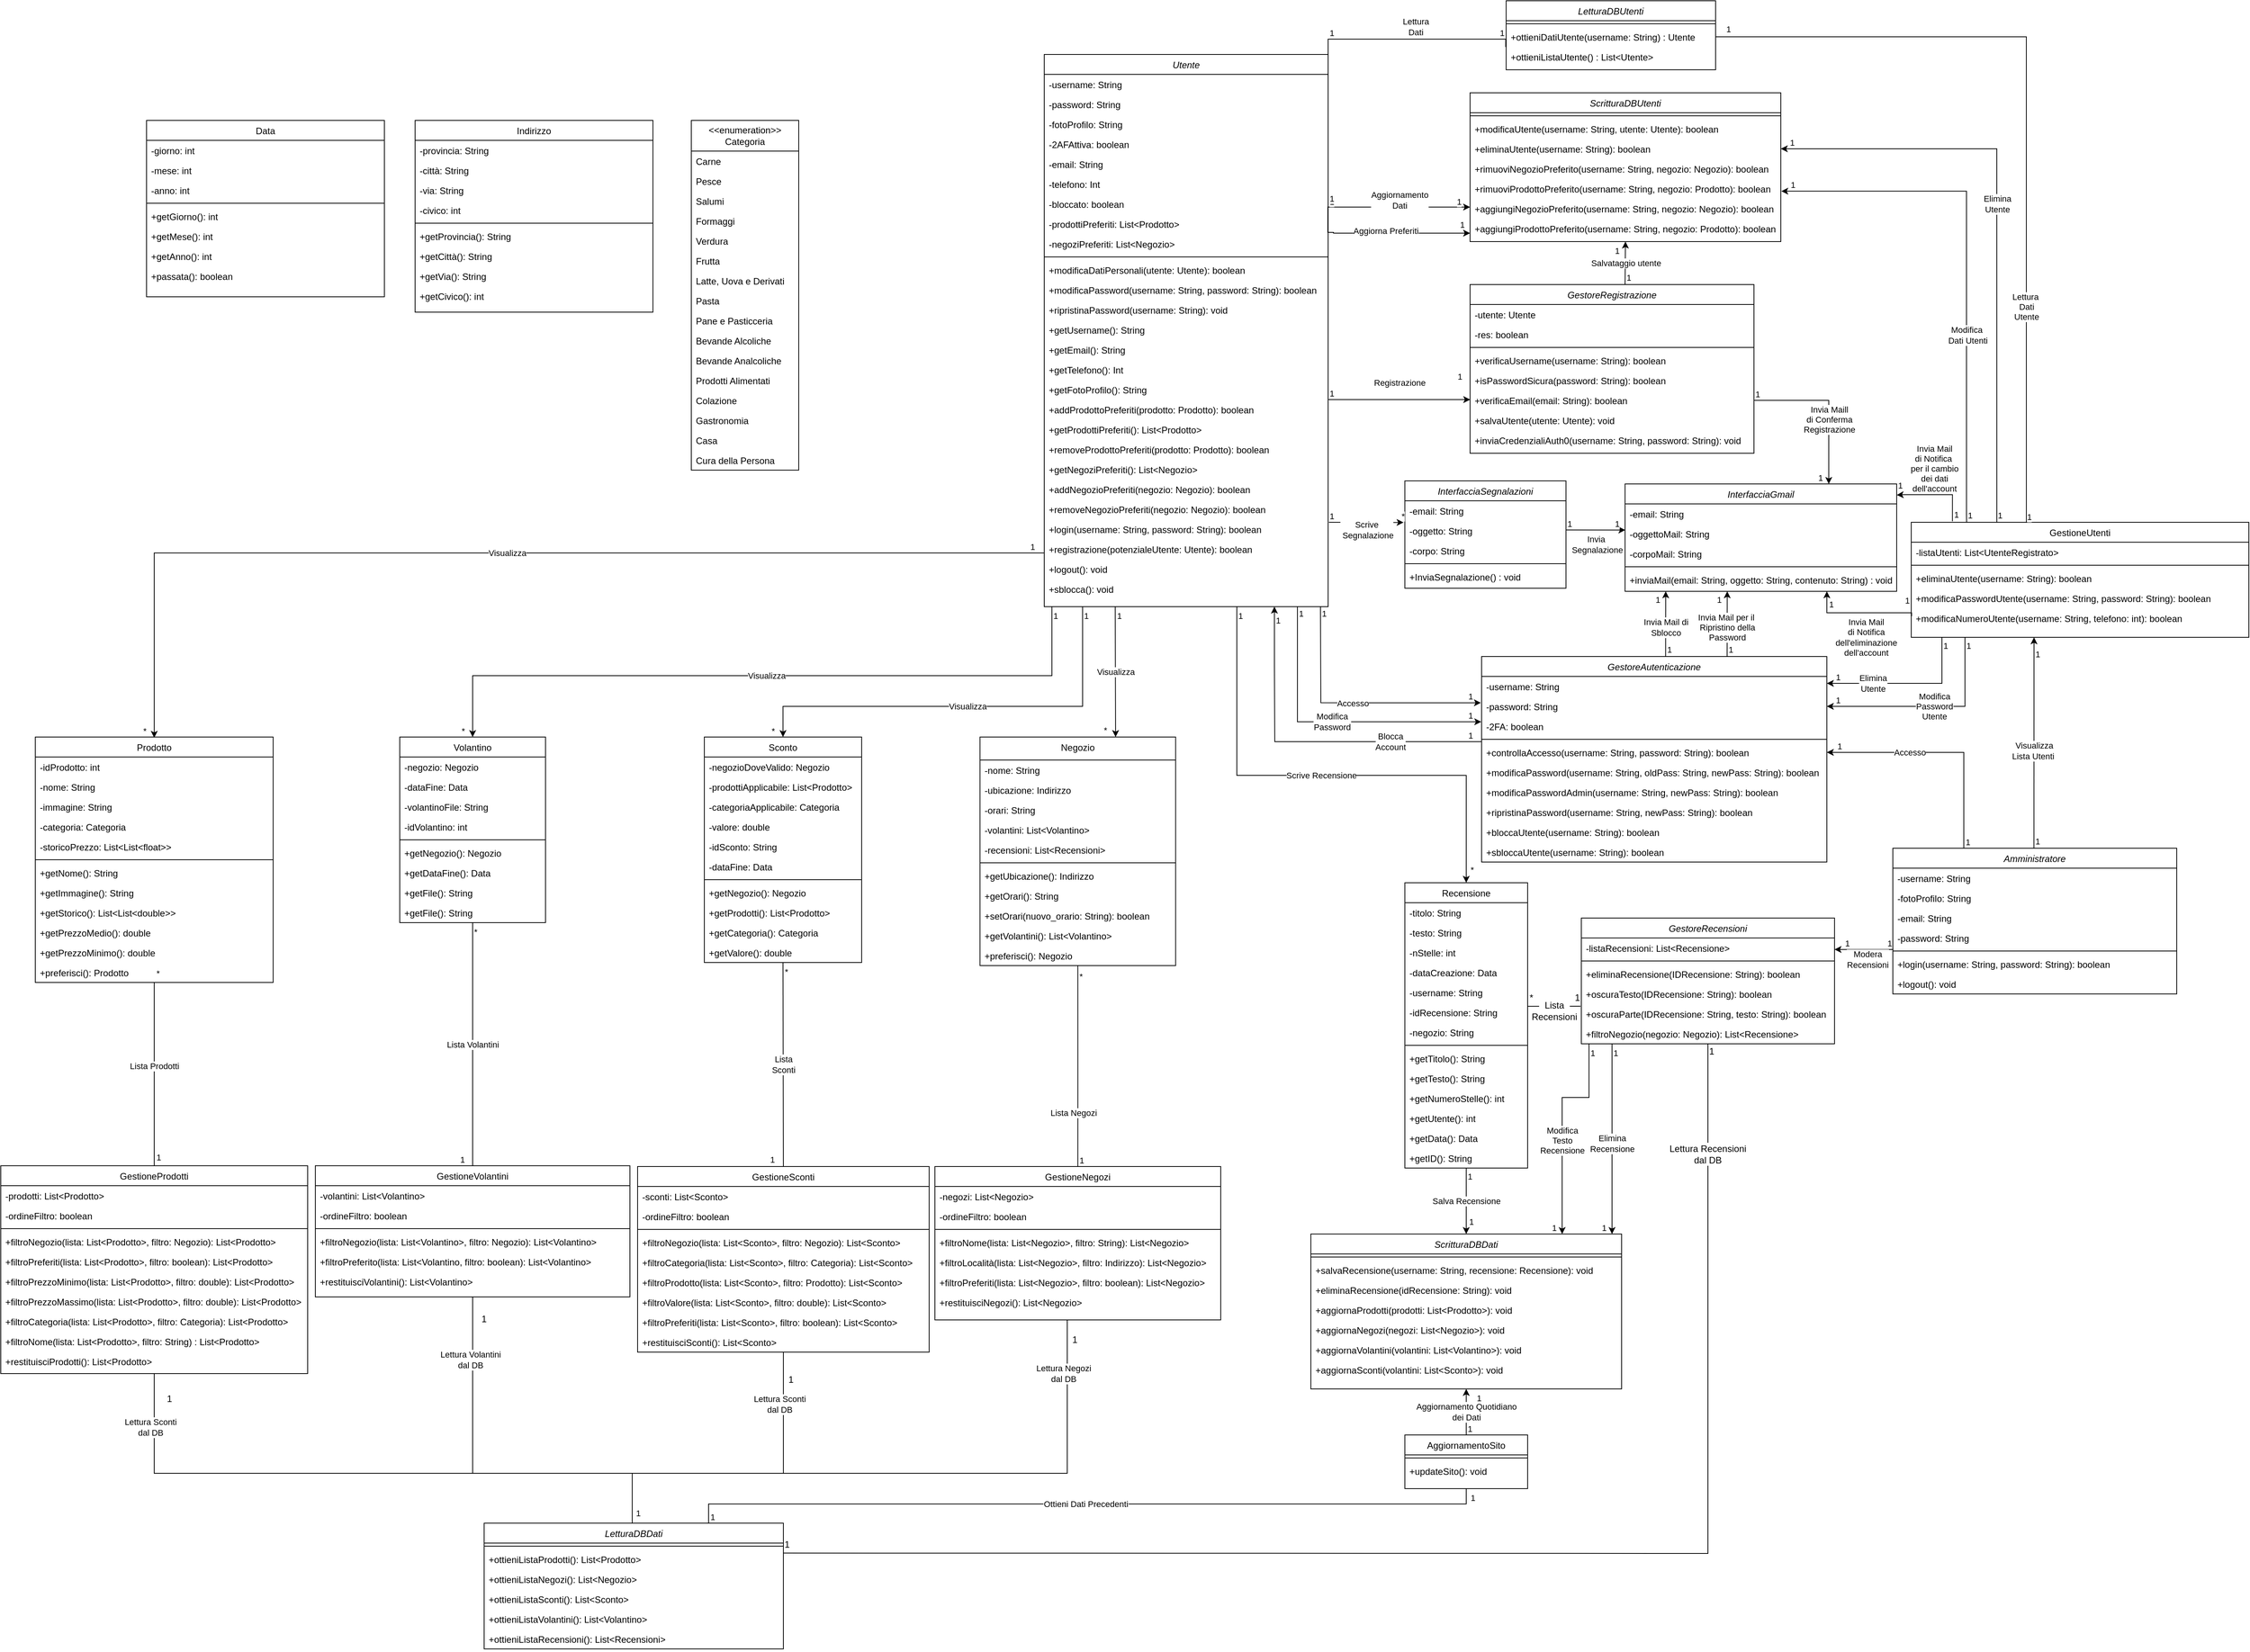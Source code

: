 <mxfile version="14.6.13" type="device"><diagram id="C5RBs43oDa-KdzZeNtuy" name="Page-1"><mxGraphModel dx="4978" dy="3982" grid="1" gridSize="10" guides="1" tooltips="1" connect="1" arrows="1" fold="1" page="1" pageScale="1" pageWidth="827" pageHeight="1169" math="0" shadow="0"><root><mxCell id="WIyWlLk6GJQsqaUBKTNV-0"/><mxCell id="WIyWlLk6GJQsqaUBKTNV-1" parent="WIyWlLk6GJQsqaUBKTNV-0"/><mxCell id="zkfFHV4jXpPFQw0GAbJ--6" value="Volantino" style="swimlane;fontStyle=0;align=center;verticalAlign=top;childLayout=stackLayout;horizontal=1;startSize=26;horizontalStack=0;resizeParent=1;resizeLast=0;collapsible=1;marginBottom=0;rounded=0;shadow=0;strokeWidth=1;" parent="WIyWlLk6GJQsqaUBKTNV-1" vertex="1"><mxGeometry x="-770" y="-440" width="190" height="242" as="geometry"><mxRectangle x="-770" y="-370" width="160" height="26" as="alternateBounds"/></mxGeometry></mxCell><mxCell id="zkfFHV4jXpPFQw0GAbJ--7" value="-negozio: Negozio" style="text;align=left;verticalAlign=top;spacingLeft=4;spacingRight=4;overflow=hidden;rotatable=0;points=[[0,0.5],[1,0.5]];portConstraint=eastwest;" parent="zkfFHV4jXpPFQw0GAbJ--6" vertex="1"><mxGeometry y="26" width="190" height="26" as="geometry"/></mxCell><mxCell id="zkfFHV4jXpPFQw0GAbJ--8" value="-dataFine: Data" style="text;align=left;verticalAlign=top;spacingLeft=4;spacingRight=4;overflow=hidden;rotatable=0;points=[[0,0.5],[1,0.5]];portConstraint=eastwest;rounded=0;shadow=0;html=0;" parent="zkfFHV4jXpPFQw0GAbJ--6" vertex="1"><mxGeometry y="52" width="190" height="26" as="geometry"/></mxCell><mxCell id="Czm6NoH4v5bJ4XRIW0q1-0" value="-volantinoFile: String" style="text;align=left;verticalAlign=top;spacingLeft=4;spacingRight=4;overflow=hidden;rotatable=0;points=[[0,0.5],[1,0.5]];portConstraint=eastwest;rounded=0;shadow=0;html=0;" parent="zkfFHV4jXpPFQw0GAbJ--6" vertex="1"><mxGeometry y="78" width="190" height="26" as="geometry"/></mxCell><mxCell id="qXRl-dbPSwarJ3rD-aCt-116" value="-idVolantino: int" style="text;align=left;verticalAlign=top;spacingLeft=4;spacingRight=4;overflow=hidden;rotatable=0;points=[[0,0.5],[1,0.5]];portConstraint=eastwest;rounded=0;shadow=0;html=0;" parent="zkfFHV4jXpPFQw0GAbJ--6" vertex="1"><mxGeometry y="104" width="190" height="26" as="geometry"/></mxCell><mxCell id="zkfFHV4jXpPFQw0GAbJ--9" value="" style="line;html=1;strokeWidth=1;align=left;verticalAlign=middle;spacingTop=-1;spacingLeft=3;spacingRight=3;rotatable=0;labelPosition=right;points=[];portConstraint=eastwest;" parent="zkfFHV4jXpPFQw0GAbJ--6" vertex="1"><mxGeometry y="130" width="190" height="8" as="geometry"/></mxCell><mxCell id="zkfFHV4jXpPFQw0GAbJ--10" value="+getNegozio(): Negozio" style="text;align=left;verticalAlign=top;spacingLeft=4;spacingRight=4;overflow=hidden;rotatable=0;points=[[0,0.5],[1,0.5]];portConstraint=eastwest;fontStyle=0" parent="zkfFHV4jXpPFQw0GAbJ--6" vertex="1"><mxGeometry y="138" width="190" height="26" as="geometry"/></mxCell><mxCell id="qXRl-dbPSwarJ3rD-aCt-117" value="+getDataFine(): Data" style="text;align=left;verticalAlign=top;spacingLeft=4;spacingRight=4;overflow=hidden;rotatable=0;points=[[0,0.5],[1,0.5]];portConstraint=eastwest;fontStyle=0" parent="zkfFHV4jXpPFQw0GAbJ--6" vertex="1"><mxGeometry y="164" width="190" height="26" as="geometry"/></mxCell><mxCell id="qXRl-dbPSwarJ3rD-aCt-118" value="+getFile(): String" style="text;align=left;verticalAlign=top;spacingLeft=4;spacingRight=4;overflow=hidden;rotatable=0;points=[[0,0.5],[1,0.5]];portConstraint=eastwest;fontStyle=0" parent="zkfFHV4jXpPFQw0GAbJ--6" vertex="1"><mxGeometry y="190" width="190" height="26" as="geometry"/></mxCell><mxCell id="5EF1VUyvcWnwQRPQVi3j-0" value="+getFile(): String" style="text;align=left;verticalAlign=top;spacingLeft=4;spacingRight=4;overflow=hidden;rotatable=0;points=[[0,0.5],[1,0.5]];portConstraint=eastwest;fontStyle=0" parent="zkfFHV4jXpPFQw0GAbJ--6" vertex="1"><mxGeometry y="216" width="190" height="26" as="geometry"/></mxCell><mxCell id="zkfFHV4jXpPFQw0GAbJ--13" value="Sconto" style="swimlane;fontStyle=0;align=center;verticalAlign=top;childLayout=stackLayout;horizontal=1;startSize=26;horizontalStack=0;resizeParent=1;resizeLast=0;collapsible=1;marginBottom=0;rounded=0;shadow=0;strokeWidth=1;" parent="WIyWlLk6GJQsqaUBKTNV-1" vertex="1"><mxGeometry x="-373" y="-440" width="205" height="294" as="geometry"><mxRectangle x="-373" y="-440" width="170" height="26" as="alternateBounds"/></mxGeometry></mxCell><mxCell id="zkfFHV4jXpPFQw0GAbJ--14" value="-negozioDoveValido: Negozio" style="text;align=left;verticalAlign=top;spacingLeft=4;spacingRight=4;overflow=hidden;rotatable=0;points=[[0,0.5],[1,0.5]];portConstraint=eastwest;" parent="zkfFHV4jXpPFQw0GAbJ--13" vertex="1"><mxGeometry y="26" width="205" height="26" as="geometry"/></mxCell><mxCell id="qXRl-dbPSwarJ3rD-aCt-119" value="-prodottiApplicabile: List&lt;Prodotto&gt;" style="text;align=left;verticalAlign=top;spacingLeft=4;spacingRight=4;overflow=hidden;rotatable=0;points=[[0,0.5],[1,0.5]];portConstraint=eastwest;" parent="zkfFHV4jXpPFQw0GAbJ--13" vertex="1"><mxGeometry y="52" width="205" height="26" as="geometry"/></mxCell><mxCell id="Q1K4LBVpeyQ6q0NaQj7y-15" value="-categoriaApplicabile: Categoria" style="text;align=left;verticalAlign=top;spacingLeft=4;spacingRight=4;overflow=hidden;rotatable=0;points=[[0,0.5],[1,0.5]];portConstraint=eastwest;" parent="zkfFHV4jXpPFQw0GAbJ--13" vertex="1"><mxGeometry y="78" width="205" height="26" as="geometry"/></mxCell><mxCell id="CgQOvtlG7XJ0H4gT7Tga-1" value="-valore: double" style="text;align=left;verticalAlign=top;spacingLeft=4;spacingRight=4;overflow=hidden;rotatable=0;points=[[0,0.5],[1,0.5]];portConstraint=eastwest;" parent="zkfFHV4jXpPFQw0GAbJ--13" vertex="1"><mxGeometry y="104" width="205" height="26" as="geometry"/></mxCell><mxCell id="qXRl-dbPSwarJ3rD-aCt-120" value="-idSconto: String" style="text;align=left;verticalAlign=top;spacingLeft=4;spacingRight=4;overflow=hidden;rotatable=0;points=[[0,0.5],[1,0.5]];portConstraint=eastwest;" parent="zkfFHV4jXpPFQw0GAbJ--13" vertex="1"><mxGeometry y="130" width="205" height="26" as="geometry"/></mxCell><mxCell id="zK7u2xOlfH0bMaOSvVUu-0" value="-dataFine: Data" style="text;align=left;verticalAlign=top;spacingLeft=4;spacingRight=4;overflow=hidden;rotatable=0;points=[[0,0.5],[1,0.5]];portConstraint=eastwest;rounded=0;shadow=0;html=0;" parent="zkfFHV4jXpPFQw0GAbJ--13" vertex="1"><mxGeometry y="156" width="205" height="26" as="geometry"/></mxCell><mxCell id="zkfFHV4jXpPFQw0GAbJ--15" value="" style="line;html=1;strokeWidth=1;align=left;verticalAlign=middle;spacingTop=-1;spacingLeft=3;spacingRight=3;rotatable=0;labelPosition=right;points=[];portConstraint=eastwest;" parent="zkfFHV4jXpPFQw0GAbJ--13" vertex="1"><mxGeometry y="182" width="205" height="8" as="geometry"/></mxCell><mxCell id="qXRl-dbPSwarJ3rD-aCt-122" value="+getNegozio(): Negozio" style="text;align=left;verticalAlign=top;spacingLeft=4;spacingRight=4;overflow=hidden;rotatable=0;points=[[0,0.5],[1,0.5]];portConstraint=eastwest;" parent="zkfFHV4jXpPFQw0GAbJ--13" vertex="1"><mxGeometry y="190" width="205" height="26" as="geometry"/></mxCell><mxCell id="qXRl-dbPSwarJ3rD-aCt-121" value="+getProdotti(): List&lt;Prodotto&gt;" style="text;align=left;verticalAlign=top;spacingLeft=4;spacingRight=4;overflow=hidden;rotatable=0;points=[[0,0.5],[1,0.5]];portConstraint=eastwest;" parent="zkfFHV4jXpPFQw0GAbJ--13" vertex="1"><mxGeometry y="216" width="205" height="26" as="geometry"/></mxCell><mxCell id="Q1K4LBVpeyQ6q0NaQj7y-16" value="+getCategoria(): Categoria" style="text;align=left;verticalAlign=top;spacingLeft=4;spacingRight=4;overflow=hidden;rotatable=0;points=[[0,0.5],[1,0.5]];portConstraint=eastwest;" parent="zkfFHV4jXpPFQw0GAbJ--13" vertex="1"><mxGeometry y="242" width="205" height="26" as="geometry"/></mxCell><mxCell id="qXRl-dbPSwarJ3rD-aCt-123" value="+getValore(): double" style="text;align=left;verticalAlign=top;spacingLeft=4;spacingRight=4;overflow=hidden;rotatable=0;points=[[0,0.5],[1,0.5]];portConstraint=eastwest;" parent="zkfFHV4jXpPFQw0GAbJ--13" vertex="1"><mxGeometry y="268" width="205" height="26" as="geometry"/></mxCell><mxCell id="O0ZMcNM0VspyZeSubut7-118" style="edgeStyle=orthogonalEdgeStyle;rounded=0;orthogonalLoop=1;jettySize=auto;html=1;exitX=0.5;exitY=1;exitDx=0;exitDy=0;startArrow=none;startFill=0;endArrow=none;endFill=0;" parent="WIyWlLk6GJQsqaUBKTNV-1" source="qXRl-dbPSwarJ3rD-aCt-2" target="qXRl-dbPSwarJ3rD-aCt-13" edge="1"><mxGeometry relative="1" as="geometry"/></mxCell><mxCell id="qXRl-dbPSwarJ3rD-aCt-2" value="Negozio" style="swimlane;fontStyle=0;align=center;verticalAlign=top;childLayout=stackLayout;horizontal=1;startSize=30;horizontalStack=0;resizeParent=1;resizeLast=0;collapsible=1;marginBottom=0;rounded=0;shadow=0;strokeWidth=1;" parent="WIyWlLk6GJQsqaUBKTNV-1" vertex="1"><mxGeometry x="-13.75" y="-440" width="255" height="298" as="geometry"><mxRectangle x="-20" y="-440" width="170" height="26" as="alternateBounds"/></mxGeometry></mxCell><mxCell id="uvfcA45dXGFyxJXVZNtw-1" value="-nome: String" style="text;align=left;verticalAlign=top;spacingLeft=4;spacingRight=4;overflow=hidden;rotatable=0;points=[[0,0.5],[1,0.5]];portConstraint=eastwest;" parent="qXRl-dbPSwarJ3rD-aCt-2" vertex="1"><mxGeometry y="30" width="255" height="26" as="geometry"/></mxCell><mxCell id="qXRl-dbPSwarJ3rD-aCt-3" value="-ubicazione: Indirizzo" style="text;align=left;verticalAlign=top;spacingLeft=4;spacingRight=4;overflow=hidden;rotatable=0;points=[[0,0.5],[1,0.5]];portConstraint=eastwest;" parent="qXRl-dbPSwarJ3rD-aCt-2" vertex="1"><mxGeometry y="56" width="255" height="26" as="geometry"/></mxCell><mxCell id="qXRl-dbPSwarJ3rD-aCt-126" value="-orari: String" style="text;align=left;verticalAlign=top;spacingLeft=4;spacingRight=4;overflow=hidden;rotatable=0;points=[[0,0.5],[1,0.5]];portConstraint=eastwest;" parent="qXRl-dbPSwarJ3rD-aCt-2" vertex="1"><mxGeometry y="82" width="255" height="26" as="geometry"/></mxCell><mxCell id="qXRl-dbPSwarJ3rD-aCt-132" value="-volantini: List&lt;Volantino&gt;" style="text;align=left;verticalAlign=top;spacingLeft=4;spacingRight=4;overflow=hidden;rotatable=0;points=[[0,0.5],[1,0.5]];portConstraint=eastwest;" parent="qXRl-dbPSwarJ3rD-aCt-2" vertex="1"><mxGeometry y="108" width="255" height="26" as="geometry"/></mxCell><mxCell id="O0ZMcNM0VspyZeSubut7-117" value="-recensioni: List&lt;Recensioni&gt;" style="text;align=left;verticalAlign=top;spacingLeft=4;spacingRight=4;overflow=hidden;rotatable=0;points=[[0,0.5],[1,0.5]];portConstraint=eastwest;" parent="qXRl-dbPSwarJ3rD-aCt-2" vertex="1"><mxGeometry y="134" width="255" height="26" as="geometry"/></mxCell><mxCell id="qXRl-dbPSwarJ3rD-aCt-4" value="" style="line;html=1;strokeWidth=1;align=left;verticalAlign=middle;spacingTop=-1;spacingLeft=3;spacingRight=3;rotatable=0;labelPosition=right;points=[];portConstraint=eastwest;" parent="qXRl-dbPSwarJ3rD-aCt-2" vertex="1"><mxGeometry y="160" width="255" height="8" as="geometry"/></mxCell><mxCell id="qXRl-dbPSwarJ3rD-aCt-127" value="+getUbicazione(): Indirizzo" style="text;align=left;verticalAlign=top;spacingLeft=4;spacingRight=4;overflow=hidden;rotatable=0;points=[[0,0.5],[1,0.5]];portConstraint=eastwest;" parent="qXRl-dbPSwarJ3rD-aCt-2" vertex="1"><mxGeometry y="168" width="255" height="26" as="geometry"/></mxCell><mxCell id="qXRl-dbPSwarJ3rD-aCt-129" value="+getOrari(): String" style="text;align=left;verticalAlign=top;spacingLeft=4;spacingRight=4;overflow=hidden;rotatable=0;points=[[0,0.5],[1,0.5]];portConstraint=eastwest;" parent="qXRl-dbPSwarJ3rD-aCt-2" vertex="1"><mxGeometry y="194" width="255" height="26" as="geometry"/></mxCell><mxCell id="qXRl-dbPSwarJ3rD-aCt-142" value="+setOrari(nuovo_orario: String): boolean" style="text;align=left;verticalAlign=top;spacingLeft=4;spacingRight=4;overflow=hidden;rotatable=0;points=[[0,0.5],[1,0.5]];portConstraint=eastwest;" parent="qXRl-dbPSwarJ3rD-aCt-2" vertex="1"><mxGeometry y="220" width="255" height="26" as="geometry"/></mxCell><mxCell id="qXRl-dbPSwarJ3rD-aCt-149" value="+getVolantini(): List&lt;Volantino&gt;" style="text;align=left;verticalAlign=top;spacingLeft=4;spacingRight=4;overflow=hidden;rotatable=0;points=[[0,0.5],[1,0.5]];portConstraint=eastwest;" parent="qXRl-dbPSwarJ3rD-aCt-2" vertex="1"><mxGeometry y="246" width="255" height="26" as="geometry"/></mxCell><mxCell id="qXRl-dbPSwarJ3rD-aCt-133" value="+preferisci(): Negozio" style="text;align=left;verticalAlign=top;spacingLeft=4;spacingRight=4;overflow=hidden;rotatable=0;points=[[0,0.5],[1,0.5]];portConstraint=eastwest;" parent="qXRl-dbPSwarJ3rD-aCt-2" vertex="1"><mxGeometry y="272" width="255" height="26" as="geometry"/></mxCell><mxCell id="qXRl-dbPSwarJ3rD-aCt-9" value="Prodotto" style="swimlane;fontStyle=0;align=center;verticalAlign=top;childLayout=stackLayout;horizontal=1;startSize=26;horizontalStack=0;resizeParent=1;resizeLast=0;collapsible=1;marginBottom=0;rounded=0;shadow=0;strokeWidth=1;" parent="WIyWlLk6GJQsqaUBKTNV-1" vertex="1"><mxGeometry x="-1245" y="-440" width="310" height="320" as="geometry"><mxRectangle x="-1070" y="-380" width="170" height="26" as="alternateBounds"/></mxGeometry></mxCell><mxCell id="qXRl-dbPSwarJ3rD-aCt-10" value="-idProdotto: int" style="text;align=left;verticalAlign=top;spacingLeft=4;spacingRight=4;overflow=hidden;rotatable=0;points=[[0,0.5],[1,0.5]];portConstraint=eastwest;" parent="qXRl-dbPSwarJ3rD-aCt-9" vertex="1"><mxGeometry y="26" width="310" height="26" as="geometry"/></mxCell><mxCell id="XBBLEVRNAP1x4-U7-02N-0" value="-nome: String" style="text;align=left;verticalAlign=top;spacingLeft=4;spacingRight=4;overflow=hidden;rotatable=0;points=[[0,0.5],[1,0.5]];portConstraint=eastwest;" parent="qXRl-dbPSwarJ3rD-aCt-9" vertex="1"><mxGeometry y="52" width="310" height="26" as="geometry"/></mxCell><mxCell id="qXRl-dbPSwarJ3rD-aCt-135" value="-immagine: String" style="text;align=left;verticalAlign=top;spacingLeft=4;spacingRight=4;overflow=hidden;rotatable=0;points=[[0,0.5],[1,0.5]];portConstraint=eastwest;" parent="qXRl-dbPSwarJ3rD-aCt-9" vertex="1"><mxGeometry y="78" width="310" height="26" as="geometry"/></mxCell><mxCell id="Q1K4LBVpeyQ6q0NaQj7y-19" value="-categoria: Categoria" style="text;align=left;verticalAlign=top;spacingLeft=4;spacingRight=4;overflow=hidden;rotatable=0;points=[[0,0.5],[1,0.5]];portConstraint=eastwest;" parent="qXRl-dbPSwarJ3rD-aCt-9" vertex="1"><mxGeometry y="104" width="310" height="26" as="geometry"/></mxCell><mxCell id="qXRl-dbPSwarJ3rD-aCt-134" value="-storicoPrezzo: List&lt;List&lt;float&gt;&gt;" style="text;align=left;verticalAlign=top;spacingLeft=4;spacingRight=4;overflow=hidden;rotatable=0;points=[[0,0.5],[1,0.5]];portConstraint=eastwest;" parent="qXRl-dbPSwarJ3rD-aCt-9" vertex="1"><mxGeometry y="130" width="310" height="26" as="geometry"/></mxCell><mxCell id="qXRl-dbPSwarJ3rD-aCt-11" value="" style="line;html=1;strokeWidth=1;align=left;verticalAlign=middle;spacingTop=-1;spacingLeft=3;spacingRight=3;rotatable=0;labelPosition=right;points=[];portConstraint=eastwest;" parent="qXRl-dbPSwarJ3rD-aCt-9" vertex="1"><mxGeometry y="156" width="310" height="8" as="geometry"/></mxCell><mxCell id="qXRl-dbPSwarJ3rD-aCt-136" value="+getNome(): String" style="text;align=left;verticalAlign=top;spacingLeft=4;spacingRight=4;overflow=hidden;rotatable=0;points=[[0,0.5],[1,0.5]];portConstraint=eastwest;" parent="qXRl-dbPSwarJ3rD-aCt-9" vertex="1"><mxGeometry y="164" width="310" height="26" as="geometry"/></mxCell><mxCell id="qXRl-dbPSwarJ3rD-aCt-137" value="+getImmagine(): String" style="text;align=left;verticalAlign=top;spacingLeft=4;spacingRight=4;overflow=hidden;rotatable=0;points=[[0,0.5],[1,0.5]];portConstraint=eastwest;" parent="qXRl-dbPSwarJ3rD-aCt-9" vertex="1"><mxGeometry y="190" width="310" height="26" as="geometry"/></mxCell><mxCell id="qXRl-dbPSwarJ3rD-aCt-139" value="+getStorico(): List&lt;List&lt;double&gt;&gt;" style="text;align=left;verticalAlign=top;spacingLeft=4;spacingRight=4;overflow=hidden;rotatable=0;points=[[0,0.5],[1,0.5]];portConstraint=eastwest;" parent="qXRl-dbPSwarJ3rD-aCt-9" vertex="1"><mxGeometry y="216" width="310" height="26" as="geometry"/></mxCell><mxCell id="qXRl-dbPSwarJ3rD-aCt-138" value="+getPrezzoMedio(): double" style="text;align=left;verticalAlign=top;spacingLeft=4;spacingRight=4;overflow=hidden;rotatable=0;points=[[0,0.5],[1,0.5]];portConstraint=eastwest;" parent="qXRl-dbPSwarJ3rD-aCt-9" vertex="1"><mxGeometry y="242" width="310" height="26" as="geometry"/></mxCell><mxCell id="qXRl-dbPSwarJ3rD-aCt-140" value="+getPrezzoMinimo(): double" style="text;align=left;verticalAlign=top;spacingLeft=4;spacingRight=4;overflow=hidden;rotatable=0;points=[[0,0.5],[1,0.5]];portConstraint=eastwest;" parent="qXRl-dbPSwarJ3rD-aCt-9" vertex="1"><mxGeometry y="268" width="310" height="26" as="geometry"/></mxCell><mxCell id="Q1K4LBVpeyQ6q0NaQj7y-1" value="+preferisci(): Prodotto" style="text;align=left;verticalAlign=top;spacingLeft=4;spacingRight=4;overflow=hidden;rotatable=0;points=[[0,0.5],[1,0.5]];portConstraint=eastwest;" parent="qXRl-dbPSwarJ3rD-aCt-9" vertex="1"><mxGeometry y="294" width="310" height="26" as="geometry"/></mxCell><mxCell id="O0ZMcNM0VspyZeSubut7-127" style="edgeStyle=orthogonalEdgeStyle;rounded=0;orthogonalLoop=1;jettySize=auto;html=1;entryX=0.5;entryY=0;entryDx=0;entryDy=0;startArrow=none;startFill=0;endArrow=none;endFill=0;" parent="WIyWlLk6GJQsqaUBKTNV-1" target="O0ZMcNM0VspyZeSubut7-123" edge="1"><mxGeometry relative="1" as="geometry"><mxPoint x="100" y="320" as="sourcePoint"/><Array as="points"><mxPoint x="100" y="520"/><mxPoint x="-467" y="520"/><mxPoint x="-467" y="585"/></Array></mxGeometry></mxCell><mxCell id="qXRl-dbPSwarJ3rD-aCt-13" value="GestioneNegozi" style="swimlane;fontStyle=0;align=center;verticalAlign=top;childLayout=stackLayout;horizontal=1;startSize=26;horizontalStack=0;resizeParent=1;resizeLast=0;collapsible=1;marginBottom=0;rounded=0;shadow=0;strokeWidth=1;" parent="WIyWlLk6GJQsqaUBKTNV-1" vertex="1"><mxGeometry x="-72.5" y="120" width="372.5" height="200" as="geometry"><mxRectangle x="-72.5" y="110" width="170" height="26" as="alternateBounds"/></mxGeometry></mxCell><mxCell id="qXRl-dbPSwarJ3rD-aCt-14" value="-negozi: List&lt;Negozio&gt;" style="text;align=left;verticalAlign=top;spacingLeft=4;spacingRight=4;overflow=hidden;rotatable=0;points=[[0,0.5],[1,0.5]];portConstraint=eastwest;" parent="qXRl-dbPSwarJ3rD-aCt-13" vertex="1"><mxGeometry y="26" width="372.5" height="26" as="geometry"/></mxCell><mxCell id="O0ZMcNM0VspyZeSubut7-215" value="-ordineFiltro: boolean" style="text;align=left;verticalAlign=top;spacingLeft=4;spacingRight=4;overflow=hidden;rotatable=0;points=[[0,0.5],[1,0.5]];portConstraint=eastwest;" parent="qXRl-dbPSwarJ3rD-aCt-13" vertex="1"><mxGeometry y="52" width="372.5" height="26" as="geometry"/></mxCell><mxCell id="qXRl-dbPSwarJ3rD-aCt-15" value="" style="line;html=1;strokeWidth=1;align=left;verticalAlign=middle;spacingTop=-1;spacingLeft=3;spacingRight=3;rotatable=0;labelPosition=right;points=[];portConstraint=eastwest;" parent="qXRl-dbPSwarJ3rD-aCt-13" vertex="1"><mxGeometry y="78" width="372.5" height="8" as="geometry"/></mxCell><mxCell id="CgQOvtlG7XJ0H4gT7Tga-31" value="+filtroNome(lista: List&lt;Negozio&gt;, filtro: String): List&lt;Negozio&gt;" style="text;align=left;verticalAlign=top;spacingLeft=4;spacingRight=4;overflow=hidden;rotatable=0;points=[[0,0.5],[1,0.5]];portConstraint=eastwest;" parent="qXRl-dbPSwarJ3rD-aCt-13" vertex="1"><mxGeometry y="86" width="372.5" height="26" as="geometry"/></mxCell><mxCell id="O0ZMcNM0VspyZeSubut7-206" value="+filtroLocalità(lista: List&lt;Negozio&gt;, filtro: Indirizzo): List&lt;Negozio&gt;" style="text;align=left;verticalAlign=top;spacingLeft=4;spacingRight=4;overflow=hidden;rotatable=0;points=[[0,0.5],[1,0.5]];portConstraint=eastwest;" parent="qXRl-dbPSwarJ3rD-aCt-13" vertex="1"><mxGeometry y="112" width="372.5" height="26" as="geometry"/></mxCell><mxCell id="CgQOvtlG7XJ0H4gT7Tga-32" value="+filtroPreferiti(lista: List&lt;Negozio&gt;, filtro: boolean): List&lt;Negozio&gt;" style="text;align=left;verticalAlign=top;spacingLeft=4;spacingRight=4;overflow=hidden;rotatable=0;points=[[0,0.5],[1,0.5]];portConstraint=eastwest;" parent="qXRl-dbPSwarJ3rD-aCt-13" vertex="1"><mxGeometry y="138" width="372.5" height="26" as="geometry"/></mxCell><mxCell id="CgQOvtlG7XJ0H4gT7Tga-30" value="+restituisciNegozi(): List&lt;Negozio&gt;" style="text;align=left;verticalAlign=top;spacingLeft=4;spacingRight=4;overflow=hidden;rotatable=0;points=[[0,0.5],[1,0.5]];portConstraint=eastwest;" parent="qXRl-dbPSwarJ3rD-aCt-13" vertex="1"><mxGeometry y="164" width="372.5" height="26" as="geometry"/></mxCell><mxCell id="qXRl-dbPSwarJ3rD-aCt-17" value="GestioneSconti" style="swimlane;fontStyle=0;align=center;verticalAlign=top;childLayout=stackLayout;horizontal=1;startSize=26;horizontalStack=0;resizeParent=1;resizeLast=0;collapsible=1;marginBottom=0;rounded=0;shadow=0;strokeWidth=1;" parent="WIyWlLk6GJQsqaUBKTNV-1" vertex="1"><mxGeometry x="-460" y="120" width="380" height="242" as="geometry"><mxRectangle x="-460" y="120" width="170" height="26" as="alternateBounds"/></mxGeometry></mxCell><mxCell id="qXRl-dbPSwarJ3rD-aCt-18" value="-sconti: List&lt;Sconto&gt;" style="text;align=left;verticalAlign=top;spacingLeft=4;spacingRight=4;overflow=hidden;rotatable=0;points=[[0,0.5],[1,0.5]];portConstraint=eastwest;" parent="qXRl-dbPSwarJ3rD-aCt-17" vertex="1"><mxGeometry y="26" width="380" height="26" as="geometry"/></mxCell><mxCell id="NXsjkptnzFfKRNRjfUt4-20" value="-ordineFiltro: boolean" style="text;align=left;verticalAlign=top;spacingLeft=4;spacingRight=4;overflow=hidden;rotatable=0;points=[[0,0.5],[1,0.5]];portConstraint=eastwest;" parent="qXRl-dbPSwarJ3rD-aCt-17" vertex="1"><mxGeometry y="52" width="380" height="26" as="geometry"/></mxCell><mxCell id="qXRl-dbPSwarJ3rD-aCt-19" value="" style="line;html=1;strokeWidth=1;align=left;verticalAlign=middle;spacingTop=-1;spacingLeft=3;spacingRight=3;rotatable=0;labelPosition=right;points=[];portConstraint=eastwest;" parent="qXRl-dbPSwarJ3rD-aCt-17" vertex="1"><mxGeometry y="78" width="380" height="8" as="geometry"/></mxCell><mxCell id="CgQOvtlG7XJ0H4gT7Tga-11" value="+filtroNegozio(lista: List&lt;Sconto&gt;, filtro: Negozio): List&lt;Sconto&gt;" style="text;align=left;verticalAlign=top;spacingLeft=4;spacingRight=4;overflow=hidden;rotatable=0;points=[[0,0.5],[1,0.5]];portConstraint=eastwest;" parent="qXRl-dbPSwarJ3rD-aCt-17" vertex="1"><mxGeometry y="86" width="380" height="26" as="geometry"/></mxCell><mxCell id="CgQOvtlG7XJ0H4gT7Tga-12" value="+filtroCategoria(lista: List&lt;Sconto&gt;, filtro: Categoria): List&lt;Sconto&gt;" style="text;align=left;verticalAlign=top;spacingLeft=4;spacingRight=4;overflow=hidden;rotatable=0;points=[[0,0.5],[1,0.5]];portConstraint=eastwest;" parent="qXRl-dbPSwarJ3rD-aCt-17" vertex="1"><mxGeometry y="112" width="380" height="26" as="geometry"/></mxCell><mxCell id="Q1K4LBVpeyQ6q0NaQj7y-18" value="+filtroProdotto(lista: List&lt;Sconto&gt;, filtro: Prodotto): List&lt;Sconto&gt;" style="text;align=left;verticalAlign=top;spacingLeft=4;spacingRight=4;overflow=hidden;rotatable=0;points=[[0,0.5],[1,0.5]];portConstraint=eastwest;" parent="qXRl-dbPSwarJ3rD-aCt-17" vertex="1"><mxGeometry y="138" width="380" height="26" as="geometry"/></mxCell><mxCell id="CgQOvtlG7XJ0H4gT7Tga-13" value="+filtroValore(lista: List&lt;Sconto&gt;, filtro: double): List&lt;Sconto&gt;" style="text;align=left;verticalAlign=top;spacingLeft=4;spacingRight=4;overflow=hidden;rotatable=0;points=[[0,0.5],[1,0.5]];portConstraint=eastwest;" parent="qXRl-dbPSwarJ3rD-aCt-17" vertex="1"><mxGeometry y="164" width="380" height="26" as="geometry"/></mxCell><mxCell id="CgQOvtlG7XJ0H4gT7Tga-20" value="+filtroPreferiti(lista: List&lt;Sconto&gt;, filtro: boolean): List&lt;Sconto&gt;" style="text;align=left;verticalAlign=top;spacingLeft=4;spacingRight=4;overflow=hidden;rotatable=0;points=[[0,0.5],[1,0.5]];portConstraint=eastwest;" parent="qXRl-dbPSwarJ3rD-aCt-17" vertex="1"><mxGeometry y="190" width="380" height="26" as="geometry"/></mxCell><mxCell id="CgQOvtlG7XJ0H4gT7Tga-14" value="+restituisciSconti(): List&lt;Sconto&gt;" style="text;align=left;verticalAlign=top;spacingLeft=4;spacingRight=4;overflow=hidden;rotatable=0;points=[[0,0.5],[1,0.5]];portConstraint=eastwest;" parent="qXRl-dbPSwarJ3rD-aCt-17" vertex="1"><mxGeometry y="216" width="380" height="26" as="geometry"/></mxCell><mxCell id="qXRl-dbPSwarJ3rD-aCt-21" value="GestioneVolantini" style="swimlane;fontStyle=0;align=center;verticalAlign=top;childLayout=stackLayout;horizontal=1;startSize=26;horizontalStack=0;resizeParent=1;resizeLast=0;collapsible=1;marginBottom=0;rounded=0;shadow=0;strokeWidth=1;" parent="WIyWlLk6GJQsqaUBKTNV-1" vertex="1"><mxGeometry x="-880" y="119" width="410" height="171" as="geometry"><mxRectangle x="-880" y="119" width="170" height="26" as="alternateBounds"/></mxGeometry></mxCell><mxCell id="qXRl-dbPSwarJ3rD-aCt-22" value="-volantini: List&lt;Volantino&gt;" style="text;align=left;verticalAlign=top;spacingLeft=4;spacingRight=4;overflow=hidden;rotatable=0;points=[[0,0.5],[1,0.5]];portConstraint=eastwest;" parent="qXRl-dbPSwarJ3rD-aCt-21" vertex="1"><mxGeometry y="26" width="410" height="26" as="geometry"/></mxCell><mxCell id="O0ZMcNM0VspyZeSubut7-212" value="-ordineFiltro: boolean" style="text;align=left;verticalAlign=top;spacingLeft=4;spacingRight=4;overflow=hidden;rotatable=0;points=[[0,0.5],[1,0.5]];portConstraint=eastwest;" parent="qXRl-dbPSwarJ3rD-aCt-21" vertex="1"><mxGeometry y="52" width="410" height="26" as="geometry"/></mxCell><mxCell id="qXRl-dbPSwarJ3rD-aCt-23" value="" style="line;html=1;strokeWidth=1;align=left;verticalAlign=middle;spacingTop=-1;spacingLeft=3;spacingRight=3;rotatable=0;labelPosition=right;points=[];portConstraint=eastwest;" parent="qXRl-dbPSwarJ3rD-aCt-21" vertex="1"><mxGeometry y="78" width="410" height="8" as="geometry"/></mxCell><mxCell id="CgQOvtlG7XJ0H4gT7Tga-16" value="+filtroNegozio(lista: List&lt;Volantino&gt;, filtro: Negozio): List&lt;Volantino&gt;" style="text;align=left;verticalAlign=top;spacingLeft=4;spacingRight=4;overflow=hidden;rotatable=0;points=[[0,0.5],[1,0.5]];portConstraint=eastwest;" parent="qXRl-dbPSwarJ3rD-aCt-21" vertex="1"><mxGeometry y="86" width="410" height="26" as="geometry"/></mxCell><mxCell id="CgQOvtlG7XJ0H4gT7Tga-18" value="+filtroPreferito(lista: List&lt;Volantino, filtro: boolean): List&lt;Volantino&gt;" style="text;align=left;verticalAlign=top;spacingLeft=4;spacingRight=4;overflow=hidden;rotatable=0;points=[[0,0.5],[1,0.5]];portConstraint=eastwest;" parent="qXRl-dbPSwarJ3rD-aCt-21" vertex="1"><mxGeometry y="112" width="410" height="26" as="geometry"/></mxCell><mxCell id="CgQOvtlG7XJ0H4gT7Tga-19" value="+restituisciVolantini(): List&lt;Volantino&gt;" style="text;align=left;verticalAlign=top;spacingLeft=4;spacingRight=4;overflow=hidden;rotatable=0;points=[[0,0.5],[1,0.5]];portConstraint=eastwest;" parent="qXRl-dbPSwarJ3rD-aCt-21" vertex="1"><mxGeometry y="138" width="410" height="26" as="geometry"/></mxCell><mxCell id="qXRl-dbPSwarJ3rD-aCt-28" style="edgeStyle=orthogonalEdgeStyle;rounded=0;orthogonalLoop=1;jettySize=auto;html=1;exitX=0.5;exitY=0;exitDx=0;exitDy=0;entryX=0.5;entryY=1;entryDx=0;entryDy=0;endArrow=none;endFill=0;startArrow=none;startFill=0;" parent="WIyWlLk6GJQsqaUBKTNV-1" source="qXRl-dbPSwarJ3rD-aCt-25" target="qXRl-dbPSwarJ3rD-aCt-9" edge="1"><mxGeometry relative="1" as="geometry"/></mxCell><mxCell id="qXRl-dbPSwarJ3rD-aCt-25" value="GestioneProdotti" style="swimlane;fontStyle=0;align=center;verticalAlign=top;childLayout=stackLayout;horizontal=1;startSize=26;horizontalStack=0;resizeParent=1;resizeLast=0;collapsible=1;marginBottom=0;rounded=0;shadow=0;strokeWidth=1;" parent="WIyWlLk6GJQsqaUBKTNV-1" vertex="1"><mxGeometry x="-1290" y="119" width="400" height="271" as="geometry"><mxRectangle x="-1290" y="119" width="170" height="26" as="alternateBounds"/></mxGeometry></mxCell><mxCell id="O0ZMcNM0VspyZeSubut7-209" value="-prodotti: List&lt;Prodotto&gt;" style="text;align=left;verticalAlign=top;spacingLeft=4;spacingRight=4;overflow=hidden;rotatable=0;points=[[0,0.5],[1,0.5]];portConstraint=eastwest;" parent="qXRl-dbPSwarJ3rD-aCt-25" vertex="1"><mxGeometry y="26" width="400" height="26" as="geometry"/></mxCell><mxCell id="qXRl-dbPSwarJ3rD-aCt-26" value="-ordineFiltro: boolean" style="text;align=left;verticalAlign=top;spacingLeft=4;spacingRight=4;overflow=hidden;rotatable=0;points=[[0,0.5],[1,0.5]];portConstraint=eastwest;" parent="qXRl-dbPSwarJ3rD-aCt-25" vertex="1"><mxGeometry y="52" width="400" height="26" as="geometry"/></mxCell><mxCell id="qXRl-dbPSwarJ3rD-aCt-27" value="" style="line;html=1;strokeWidth=1;align=left;verticalAlign=middle;spacingTop=-1;spacingLeft=3;spacingRight=3;rotatable=0;labelPosition=right;points=[];portConstraint=eastwest;" parent="qXRl-dbPSwarJ3rD-aCt-25" vertex="1"><mxGeometry y="78" width="400" height="8" as="geometry"/></mxCell><mxCell id="CgQOvtlG7XJ0H4gT7Tga-23" value="+filtroNegozio(lista: List&lt;Prodotto&gt;, filtro: Negozio): List&lt;Prodotto&gt;" style="text;align=left;verticalAlign=top;spacingLeft=4;spacingRight=4;overflow=hidden;rotatable=0;points=[[0,0.5],[1,0.5]];portConstraint=eastwest;" parent="qXRl-dbPSwarJ3rD-aCt-25" vertex="1"><mxGeometry y="86" width="400" height="26" as="geometry"/></mxCell><mxCell id="CgQOvtlG7XJ0H4gT7Tga-25" value="+filtroPreferiti(lista: List&lt;Prodotto&gt;, filtro: boolean): List&lt;Prodotto&gt;" style="text;align=left;verticalAlign=top;spacingLeft=4;spacingRight=4;overflow=hidden;rotatable=0;points=[[0,0.5],[1,0.5]];portConstraint=eastwest;" parent="qXRl-dbPSwarJ3rD-aCt-25" vertex="1"><mxGeometry y="112" width="400" height="26" as="geometry"/></mxCell><mxCell id="CgQOvtlG7XJ0H4gT7Tga-26" value="+filtroPrezzoMinimo(lista: List&lt;Prodotto&gt;, filtro: double): List&lt;Prodotto&gt;" style="text;align=left;verticalAlign=top;spacingLeft=4;spacingRight=4;overflow=hidden;rotatable=0;points=[[0,0.5],[1,0.5]];portConstraint=eastwest;" parent="qXRl-dbPSwarJ3rD-aCt-25" vertex="1"><mxGeometry y="138" width="400" height="26" as="geometry"/></mxCell><mxCell id="O0ZMcNM0VspyZeSubut7-205" value="+filtroPrezzoMassimo(lista: List&lt;Prodotto&gt;, filtro: double): List&lt;Prodotto&gt;" style="text;align=left;verticalAlign=top;spacingLeft=4;spacingRight=4;overflow=hidden;rotatable=0;points=[[0,0.5],[1,0.5]];portConstraint=eastwest;" parent="qXRl-dbPSwarJ3rD-aCt-25" vertex="1"><mxGeometry y="164" width="400" height="26" as="geometry"/></mxCell><mxCell id="CgQOvtlG7XJ0H4gT7Tga-27" value="+filtroCategoria(lista: List&lt;Prodotto&gt;, filtro: Categoria): List&lt;Prodotto&gt;" style="text;align=left;verticalAlign=top;spacingLeft=4;spacingRight=4;overflow=hidden;rotatable=0;points=[[0,0.5],[1,0.5]];portConstraint=eastwest;" parent="qXRl-dbPSwarJ3rD-aCt-25" vertex="1"><mxGeometry y="190" width="400" height="26" as="geometry"/></mxCell><mxCell id="CgQOvtlG7XJ0H4gT7Tga-28" value="+filtroNome(lista: List&lt;Prodotto&gt;, filtro: String) : List&lt;Prodotto&gt;" style="text;align=left;verticalAlign=top;spacingLeft=4;spacingRight=4;overflow=hidden;rotatable=0;points=[[0,0.5],[1,0.5]];portConstraint=eastwest;" parent="qXRl-dbPSwarJ3rD-aCt-25" vertex="1"><mxGeometry y="216" width="400" height="26" as="geometry"/></mxCell><mxCell id="CgQOvtlG7XJ0H4gT7Tga-24" value="+restituisciProdotti(): List&lt;Prodotto&gt;" style="text;align=left;verticalAlign=top;spacingLeft=4;spacingRight=4;overflow=hidden;rotatable=0;points=[[0,0.5],[1,0.5]];portConstraint=eastwest;" parent="qXRl-dbPSwarJ3rD-aCt-25" vertex="1"><mxGeometry y="242" width="400" height="26" as="geometry"/></mxCell><mxCell id="qXRl-dbPSwarJ3rD-aCt-29" value="AggiornamentoSito" style="swimlane;fontStyle=0;align=center;verticalAlign=top;childLayout=stackLayout;horizontal=1;startSize=26;horizontalStack=0;resizeParent=1;resizeLast=0;collapsible=1;marginBottom=0;rounded=0;shadow=0;strokeWidth=1;" parent="WIyWlLk6GJQsqaUBKTNV-1" vertex="1"><mxGeometry x="540" y="470" width="160" height="70" as="geometry"><mxRectangle x="275" y="-2000" width="170" height="26" as="alternateBounds"/></mxGeometry></mxCell><mxCell id="qXRl-dbPSwarJ3rD-aCt-31" value="" style="line;html=1;strokeWidth=1;align=left;verticalAlign=middle;spacingTop=-1;spacingLeft=3;spacingRight=3;rotatable=0;labelPosition=right;points=[];portConstraint=eastwest;" parent="qXRl-dbPSwarJ3rD-aCt-29" vertex="1"><mxGeometry y="26" width="160" height="8" as="geometry"/></mxCell><mxCell id="Q1K4LBVpeyQ6q0NaQj7y-12" value="+updateSito(): void" style="text;align=left;verticalAlign=top;spacingLeft=4;spacingRight=4;overflow=hidden;rotatable=0;points=[[0,0.5],[1,0.5]];portConstraint=eastwest;" parent="qXRl-dbPSwarJ3rD-aCt-29" vertex="1"><mxGeometry y="34" width="160" height="26" as="geometry"/></mxCell><mxCell id="9GjlYP8lMPnZHDsBOdB_-103" style="edgeStyle=orthogonalEdgeStyle;rounded=0;orthogonalLoop=1;jettySize=auto;html=1;endArrow=none;endFill=0;exitX=1;exitY=0.5;exitDx=0;exitDy=0;entryX=-0.002;entryY=0.01;entryDx=0;entryDy=0;entryPerimeter=0;" parent="WIyWlLk6GJQsqaUBKTNV-1" source="9GjlYP8lMPnZHDsBOdB_-2" target="O0ZMcNM0VspyZeSubut7-300" edge="1"><mxGeometry relative="1" as="geometry"><mxPoint x="350" y="-559" as="sourcePoint"/><mxPoint x="647" y="-681" as="targetPoint"/><Array as="points"><mxPoint x="440" y="-1350"/><mxPoint x="672" y="-1350"/></Array></mxGeometry></mxCell><mxCell id="qXRl-dbPSwarJ3rD-aCt-41" value="Utente" style="swimlane;fontStyle=2;align=center;verticalAlign=top;childLayout=stackLayout;horizontal=1;startSize=26;horizontalStack=0;resizeParent=1;resizeLast=0;collapsible=1;marginBottom=0;rounded=0;shadow=0;strokeWidth=1;" parent="WIyWlLk6GJQsqaUBKTNV-1" vertex="1"><mxGeometry x="70" y="-1330" width="370" height="720" as="geometry"><mxRectangle x="960" y="120" width="160" height="26" as="alternateBounds"/></mxGeometry></mxCell><mxCell id="qXRl-dbPSwarJ3rD-aCt-42" value="-username: String" style="text;align=left;verticalAlign=top;spacingLeft=4;spacingRight=4;overflow=hidden;rotatable=0;points=[[0,0.5],[1,0.5]];portConstraint=eastwest;" parent="qXRl-dbPSwarJ3rD-aCt-41" vertex="1"><mxGeometry y="26" width="370" height="26" as="geometry"/></mxCell><mxCell id="uvfcA45dXGFyxJXVZNtw-0" value="-password: String" style="text;align=left;verticalAlign=top;spacingLeft=4;spacingRight=4;overflow=hidden;rotatable=0;points=[[0,0.5],[1,0.5]];portConstraint=eastwest;" parent="qXRl-dbPSwarJ3rD-aCt-41" vertex="1"><mxGeometry y="52" width="370" height="26" as="geometry"/></mxCell><mxCell id="9GjlYP8lMPnZHDsBOdB_-46" value="-fotoProfilo: String" style="text;align=left;verticalAlign=top;spacingLeft=4;spacingRight=4;overflow=hidden;rotatable=0;points=[[0,0.5],[1,0.5]];portConstraint=eastwest;" parent="qXRl-dbPSwarJ3rD-aCt-41" vertex="1"><mxGeometry y="78" width="370" height="26" as="geometry"/></mxCell><mxCell id="qXRl-dbPSwarJ3rD-aCt-100" value="-2AFAttiva: boolean" style="text;align=left;verticalAlign=top;spacingLeft=4;spacingRight=4;overflow=hidden;rotatable=0;points=[[0,0.5],[1,0.5]];portConstraint=eastwest;" parent="qXRl-dbPSwarJ3rD-aCt-41" vertex="1"><mxGeometry y="104" width="370" height="26" as="geometry"/></mxCell><mxCell id="qXRl-dbPSwarJ3rD-aCt-103" value="-email: String" style="text;align=left;verticalAlign=top;spacingLeft=4;spacingRight=4;overflow=hidden;rotatable=0;points=[[0,0.5],[1,0.5]];portConstraint=eastwest;" parent="qXRl-dbPSwarJ3rD-aCt-41" vertex="1"><mxGeometry y="130" width="370" height="26" as="geometry"/></mxCell><mxCell id="9GjlYP8lMPnZHDsBOdB_-1" value="-telefono: Int" style="text;align=left;verticalAlign=top;spacingLeft=4;spacingRight=4;overflow=hidden;rotatable=0;points=[[0,0.5],[1,0.5]];portConstraint=eastwest;" parent="qXRl-dbPSwarJ3rD-aCt-41" vertex="1"><mxGeometry y="156" width="370" height="26" as="geometry"/></mxCell><mxCell id="qXRl-dbPSwarJ3rD-aCt-104" value="-bloccato: boolean" style="text;align=left;verticalAlign=top;spacingLeft=4;spacingRight=4;overflow=hidden;rotatable=0;points=[[0,0.5],[1,0.5]];portConstraint=eastwest;" parent="qXRl-dbPSwarJ3rD-aCt-41" vertex="1"><mxGeometry y="182" width="370" height="26" as="geometry"/></mxCell><mxCell id="qXRl-dbPSwarJ3rD-aCt-55" value="-prodottiPreferiti: List&lt;Prodotto&gt;" style="text;align=left;verticalAlign=top;spacingLeft=4;spacingRight=4;overflow=hidden;rotatable=0;points=[[0,0.5],[1,0.5]];portConstraint=eastwest;" parent="qXRl-dbPSwarJ3rD-aCt-41" vertex="1"><mxGeometry y="208" width="370" height="26" as="geometry"/></mxCell><mxCell id="CgQOvtlG7XJ0H4gT7Tga-33" value="-negoziPreferiti: List&lt;Negozio&gt;" style="text;align=left;verticalAlign=top;spacingLeft=4;spacingRight=4;overflow=hidden;rotatable=0;points=[[0,0.5],[1,0.5]];portConstraint=eastwest;" parent="qXRl-dbPSwarJ3rD-aCt-41" vertex="1"><mxGeometry y="234" width="370" height="26" as="geometry"/></mxCell><mxCell id="qXRl-dbPSwarJ3rD-aCt-43" value="" style="line;html=1;strokeWidth=1;align=left;verticalAlign=middle;spacingTop=-1;spacingLeft=3;spacingRight=3;rotatable=0;labelPosition=right;points=[];portConstraint=eastwest;" parent="qXRl-dbPSwarJ3rD-aCt-41" vertex="1"><mxGeometry y="260" width="370" height="8" as="geometry"/></mxCell><mxCell id="qXRl-dbPSwarJ3rD-aCt-110" value="+modificaDatiPersonali(utente: Utente): boolean" style="text;align=left;verticalAlign=top;spacingLeft=4;spacingRight=4;overflow=hidden;rotatable=0;points=[[0,0.5],[1,0.5]];portConstraint=eastwest;" parent="qXRl-dbPSwarJ3rD-aCt-41" vertex="1"><mxGeometry y="268" width="370" height="26" as="geometry"/></mxCell><mxCell id="qXRl-dbPSwarJ3rD-aCt-152" value="+modificaPassword(username: String, password: String): boolean" style="text;align=left;verticalAlign=top;spacingLeft=4;spacingRight=4;overflow=hidden;rotatable=0;points=[[0,0.5],[1,0.5]];portConstraint=eastwest;" parent="qXRl-dbPSwarJ3rD-aCt-41" vertex="1"><mxGeometry y="294" width="370" height="26" as="geometry"/></mxCell><mxCell id="9GjlYP8lMPnZHDsBOdB_-4" value="+ripristinaPassword(username: String): void" style="text;align=left;verticalAlign=top;spacingLeft=4;spacingRight=4;overflow=hidden;rotatable=0;points=[[0,0.5],[1,0.5]];portConstraint=eastwest;" parent="qXRl-dbPSwarJ3rD-aCt-41" vertex="1"><mxGeometry y="320" width="370" height="26" as="geometry"/></mxCell><mxCell id="qXRl-dbPSwarJ3rD-aCt-154" value="+getUsername(): String" style="text;align=left;verticalAlign=top;spacingLeft=4;spacingRight=4;overflow=hidden;rotatable=0;points=[[0,0.5],[1,0.5]];portConstraint=eastwest;" parent="qXRl-dbPSwarJ3rD-aCt-41" vertex="1"><mxGeometry y="346" width="370" height="26" as="geometry"/></mxCell><mxCell id="qXRl-dbPSwarJ3rD-aCt-156" value="+getEmail(): String" style="text;align=left;verticalAlign=top;spacingLeft=4;spacingRight=4;overflow=hidden;rotatable=0;points=[[0,0.5],[1,0.5]];portConstraint=eastwest;" parent="qXRl-dbPSwarJ3rD-aCt-41" vertex="1"><mxGeometry y="372" width="370" height="26" as="geometry"/></mxCell><mxCell id="qXRl-dbPSwarJ3rD-aCt-158" value="+getTelefono(): Int" style="text;align=left;verticalAlign=top;spacingLeft=4;spacingRight=4;overflow=hidden;rotatable=0;points=[[0,0.5],[1,0.5]];portConstraint=eastwest;" parent="qXRl-dbPSwarJ3rD-aCt-41" vertex="1"><mxGeometry y="398" width="370" height="26" as="geometry"/></mxCell><mxCell id="5fuCJqwCP7US1LOEc66b-8" value="+getFotoProfilo(): String" style="text;align=left;verticalAlign=top;spacingLeft=4;spacingRight=4;overflow=hidden;rotatable=0;points=[[0,0.5],[1,0.5]];portConstraint=eastwest;" parent="qXRl-dbPSwarJ3rD-aCt-41" vertex="1"><mxGeometry y="424" width="370" height="26" as="geometry"/></mxCell><mxCell id="CgQOvtlG7XJ0H4gT7Tga-35" value="+addProdottoPreferiti(prodotto: Prodotto): boolean" style="text;align=left;verticalAlign=top;spacingLeft=4;spacingRight=4;overflow=hidden;rotatable=0;points=[[0,0.5],[1,0.5]];portConstraint=eastwest;" parent="qXRl-dbPSwarJ3rD-aCt-41" vertex="1"><mxGeometry y="450" width="370" height="26" as="geometry"/></mxCell><mxCell id="CgQOvtlG7XJ0H4gT7Tga-34" value="+getProdottiPreferiti(): List&lt;Prodotto&gt;" style="text;align=left;verticalAlign=top;spacingLeft=4;spacingRight=4;overflow=hidden;rotatable=0;points=[[0,0.5],[1,0.5]];portConstraint=eastwest;" parent="qXRl-dbPSwarJ3rD-aCt-41" vertex="1"><mxGeometry y="476" width="370" height="26" as="geometry"/></mxCell><mxCell id="CgQOvtlG7XJ0H4gT7Tga-38" value="+removeProdottoPreferiti(prodotto: Prodotto): boolean" style="text;align=left;verticalAlign=top;spacingLeft=4;spacingRight=4;overflow=hidden;rotatable=0;points=[[0,0.5],[1,0.5]];portConstraint=eastwest;" parent="qXRl-dbPSwarJ3rD-aCt-41" vertex="1"><mxGeometry y="502" width="370" height="26" as="geometry"/></mxCell><mxCell id="CgQOvtlG7XJ0H4gT7Tga-36" value="+getNegoziPreferiti(): List&lt;Negozio&gt;" style="text;align=left;verticalAlign=top;spacingLeft=4;spacingRight=4;overflow=hidden;rotatable=0;points=[[0,0.5],[1,0.5]];portConstraint=eastwest;" parent="qXRl-dbPSwarJ3rD-aCt-41" vertex="1"><mxGeometry y="528" width="370" height="26" as="geometry"/></mxCell><mxCell id="CgQOvtlG7XJ0H4gT7Tga-39" value="+addNegozioPreferiti(negozio: Negozio): boolean" style="text;align=left;verticalAlign=top;spacingLeft=4;spacingRight=4;overflow=hidden;rotatable=0;points=[[0,0.5],[1,0.5]];portConstraint=eastwest;" parent="qXRl-dbPSwarJ3rD-aCt-41" vertex="1"><mxGeometry y="554" width="370" height="26" as="geometry"/></mxCell><mxCell id="CgQOvtlG7XJ0H4gT7Tga-37" value="+removeNegozioPreferiti(negozio: Negozio): boolean" style="text;align=left;verticalAlign=top;spacingLeft=4;spacingRight=4;overflow=hidden;rotatable=0;points=[[0,0.5],[1,0.5]];portConstraint=eastwest;" parent="qXRl-dbPSwarJ3rD-aCt-41" vertex="1"><mxGeometry y="580" width="370" height="26" as="geometry"/></mxCell><mxCell id="9GjlYP8lMPnZHDsBOdB_-0" value="+login(username: String, password: String): boolean" style="text;align=left;verticalAlign=top;spacingLeft=4;spacingRight=4;overflow=hidden;rotatable=0;points=[[0,0.5],[1,0.5]];portConstraint=eastwest;" parent="qXRl-dbPSwarJ3rD-aCt-41" vertex="1"><mxGeometry y="606" width="370" height="26" as="geometry"/></mxCell><mxCell id="9GjlYP8lMPnZHDsBOdB_-2" value="+registrazione(potenzialeUtente: Utente): boolean " style="text;align=left;verticalAlign=top;spacingLeft=4;spacingRight=4;overflow=hidden;rotatable=0;points=[[0,0.5],[1,0.5]];portConstraint=eastwest;" parent="qXRl-dbPSwarJ3rD-aCt-41" vertex="1"><mxGeometry y="632" width="370" height="26" as="geometry"/></mxCell><mxCell id="9GjlYP8lMPnZHDsBOdB_-3" value="+logout(): void" style="text;align=left;verticalAlign=top;spacingLeft=4;spacingRight=4;overflow=hidden;rotatable=0;points=[[0,0.5],[1,0.5]];portConstraint=eastwest;" parent="qXRl-dbPSwarJ3rD-aCt-41" vertex="1"><mxGeometry y="658" width="370" height="26" as="geometry"/></mxCell><mxCell id="O0ZMcNM0VspyZeSubut7-324" value="+sblocca(): void" style="text;align=left;verticalAlign=top;spacingLeft=4;spacingRight=4;overflow=hidden;rotatable=0;points=[[0,0.5],[1,0.5]];portConstraint=eastwest;" parent="qXRl-dbPSwarJ3rD-aCt-41" vertex="1"><mxGeometry y="684" width="370" height="26" as="geometry"/></mxCell><mxCell id="qXRl-dbPSwarJ3rD-aCt-68" value="GestioneUtenti" style="swimlane;fontStyle=0;align=center;verticalAlign=top;childLayout=stackLayout;horizontal=1;startSize=26;horizontalStack=0;resizeParent=1;resizeLast=0;collapsible=1;marginBottom=0;rounded=0;shadow=0;strokeWidth=1;" parent="WIyWlLk6GJQsqaUBKTNV-1" vertex="1"><mxGeometry x="1200" y="-720" width="440" height="150" as="geometry"><mxRectangle x="1080" y="-1080" width="170" height="26" as="alternateBounds"/></mxGeometry></mxCell><mxCell id="qXRl-dbPSwarJ3rD-aCt-69" value="-listaUtenti: List&lt;UtenteRegistrato&gt;" style="text;align=left;verticalAlign=top;spacingLeft=4;spacingRight=4;overflow=hidden;rotatable=0;points=[[0,0.5],[1,0.5]];portConstraint=eastwest;" parent="qXRl-dbPSwarJ3rD-aCt-68" vertex="1"><mxGeometry y="26" width="440" height="26" as="geometry"/></mxCell><mxCell id="qXRl-dbPSwarJ3rD-aCt-70" value="" style="line;html=1;strokeWidth=1;align=left;verticalAlign=middle;spacingTop=-1;spacingLeft=3;spacingRight=3;rotatable=0;labelPosition=right;points=[];portConstraint=eastwest;" parent="qXRl-dbPSwarJ3rD-aCt-68" vertex="1"><mxGeometry y="52" width="440" height="8" as="geometry"/></mxCell><mxCell id="Q1K4LBVpeyQ6q0NaQj7y-8" value="+eliminaUtente(username: String): boolean" style="text;align=left;verticalAlign=top;spacingLeft=4;spacingRight=4;overflow=hidden;rotatable=0;points=[[0,0.5],[1,0.5]];portConstraint=eastwest;" parent="qXRl-dbPSwarJ3rD-aCt-68" vertex="1"><mxGeometry y="60" width="440" height="26" as="geometry"/></mxCell><mxCell id="Q1K4LBVpeyQ6q0NaQj7y-7" value="+modificaPasswordUtente(username: String, password: String): boolean" style="text;align=left;verticalAlign=top;spacingLeft=4;spacingRight=4;overflow=hidden;rotatable=0;points=[[0,0.5],[1,0.5]];portConstraint=eastwest;" parent="qXRl-dbPSwarJ3rD-aCt-68" vertex="1"><mxGeometry y="86" width="440" height="26" as="geometry"/></mxCell><mxCell id="wM4_HLs2h0egX20Qf7Nz-0" value="+modificaNumeroUtente(username: String, telefono: int): boolean" style="text;align=left;verticalAlign=top;spacingLeft=4;spacingRight=4;overflow=hidden;rotatable=0;points=[[0,0.5],[1,0.5]];portConstraint=eastwest;" parent="qXRl-dbPSwarJ3rD-aCt-68" vertex="1"><mxGeometry y="112" width="440" height="26" as="geometry"/></mxCell><mxCell id="ix63FKX55F31CxMNGy6l-0" value="Data" style="swimlane;fontStyle=0;align=center;verticalAlign=top;childLayout=stackLayout;horizontal=1;startSize=26;horizontalStack=0;resizeParent=1;resizeLast=0;collapsible=1;marginBottom=0;rounded=0;shadow=0;strokeWidth=1;" parent="WIyWlLk6GJQsqaUBKTNV-1" vertex="1"><mxGeometry x="-1100" y="-1244" width="310" height="230" as="geometry"><mxRectangle x="-165" y="360" width="170" height="26" as="alternateBounds"/></mxGeometry></mxCell><mxCell id="ix63FKX55F31CxMNGy6l-1" value="-giorno: int" style="text;align=left;verticalAlign=top;spacingLeft=4;spacingRight=4;overflow=hidden;rotatable=0;points=[[0,0.5],[1,0.5]];portConstraint=eastwest;" parent="ix63FKX55F31CxMNGy6l-0" vertex="1"><mxGeometry y="26" width="310" height="26" as="geometry"/></mxCell><mxCell id="ix63FKX55F31CxMNGy6l-2" value="-mese: int" style="text;align=left;verticalAlign=top;spacingLeft=4;spacingRight=4;overflow=hidden;rotatable=0;points=[[0,0.5],[1,0.5]];portConstraint=eastwest;" parent="ix63FKX55F31CxMNGy6l-0" vertex="1"><mxGeometry y="52" width="310" height="26" as="geometry"/></mxCell><mxCell id="ix63FKX55F31CxMNGy6l-3" value="-anno: int" style="text;align=left;verticalAlign=top;spacingLeft=4;spacingRight=4;overflow=hidden;rotatable=0;points=[[0,0.5],[1,0.5]];portConstraint=eastwest;" parent="ix63FKX55F31CxMNGy6l-0" vertex="1"><mxGeometry y="78" width="310" height="26" as="geometry"/></mxCell><mxCell id="ix63FKX55F31CxMNGy6l-5" value="" style="line;html=1;strokeWidth=1;align=left;verticalAlign=middle;spacingTop=-1;spacingLeft=3;spacingRight=3;rotatable=0;labelPosition=right;points=[];portConstraint=eastwest;" parent="ix63FKX55F31CxMNGy6l-0" vertex="1"><mxGeometry y="104" width="310" height="8" as="geometry"/></mxCell><mxCell id="ix63FKX55F31CxMNGy6l-6" value="+getGiorno(): int" style="text;align=left;verticalAlign=top;spacingLeft=4;spacingRight=4;overflow=hidden;rotatable=0;points=[[0,0.5],[1,0.5]];portConstraint=eastwest;" parent="ix63FKX55F31CxMNGy6l-0" vertex="1"><mxGeometry y="112" width="310" height="26" as="geometry"/></mxCell><mxCell id="ix63FKX55F31CxMNGy6l-8" value="+getMese(): int" style="text;align=left;verticalAlign=top;spacingLeft=4;spacingRight=4;overflow=hidden;rotatable=0;points=[[0,0.5],[1,0.5]];portConstraint=eastwest;" parent="ix63FKX55F31CxMNGy6l-0" vertex="1"><mxGeometry y="138" width="310" height="26" as="geometry"/></mxCell><mxCell id="ix63FKX55F31CxMNGy6l-10" value="+getAnno(): int" style="text;align=left;verticalAlign=top;spacingLeft=4;spacingRight=4;overflow=hidden;rotatable=0;points=[[0,0.5],[1,0.5]];portConstraint=eastwest;" parent="ix63FKX55F31CxMNGy6l-0" vertex="1"><mxGeometry y="164" width="310" height="26" as="geometry"/></mxCell><mxCell id="r1dOWiyi76q4eXgUQEKG-3" value="+passata(): boolean" style="text;align=left;verticalAlign=top;spacingLeft=4;spacingRight=4;overflow=hidden;rotatable=0;points=[[0,0.5],[1,0.5]];portConstraint=eastwest;" parent="ix63FKX55F31CxMNGy6l-0" vertex="1"><mxGeometry y="190" width="310" height="26" as="geometry"/></mxCell><mxCell id="ix63FKX55F31CxMNGy6l-14" value="Indirizzo" style="swimlane;fontStyle=0;align=center;verticalAlign=top;childLayout=stackLayout;horizontal=1;startSize=26;horizontalStack=0;resizeParent=1;resizeLast=0;collapsible=1;marginBottom=0;rounded=0;shadow=0;strokeWidth=1;" parent="WIyWlLk6GJQsqaUBKTNV-1" vertex="1"><mxGeometry x="-750" y="-1244" width="310" height="250" as="geometry"><mxRectangle x="-165" y="360" width="170" height="26" as="alternateBounds"/></mxGeometry></mxCell><mxCell id="ix63FKX55F31CxMNGy6l-15" value="-provincia: String" style="text;align=left;verticalAlign=top;spacingLeft=4;spacingRight=4;overflow=hidden;rotatable=0;points=[[0,0.5],[1,0.5]];portConstraint=eastwest;" parent="ix63FKX55F31CxMNGy6l-14" vertex="1"><mxGeometry y="26" width="310" height="26" as="geometry"/></mxCell><mxCell id="ix63FKX55F31CxMNGy6l-16" value="-città: String" style="text;align=left;verticalAlign=top;spacingLeft=4;spacingRight=4;overflow=hidden;rotatable=0;points=[[0,0.5],[1,0.5]];portConstraint=eastwest;" parent="ix63FKX55F31CxMNGy6l-14" vertex="1"><mxGeometry y="52" width="310" height="26" as="geometry"/></mxCell><mxCell id="ix63FKX55F31CxMNGy6l-25" value="-via: String" style="text;align=left;verticalAlign=top;spacingLeft=4;spacingRight=4;overflow=hidden;rotatable=0;points=[[0,0.5],[1,0.5]];portConstraint=eastwest;" parent="ix63FKX55F31CxMNGy6l-14" vertex="1"><mxGeometry y="78" width="310" height="26" as="geometry"/></mxCell><mxCell id="ix63FKX55F31CxMNGy6l-17" value="-civico: int" style="text;align=left;verticalAlign=top;spacingLeft=4;spacingRight=4;overflow=hidden;rotatable=0;points=[[0,0.5],[1,0.5]];portConstraint=eastwest;" parent="ix63FKX55F31CxMNGy6l-14" vertex="1"><mxGeometry y="104" width="310" height="26" as="geometry"/></mxCell><mxCell id="ix63FKX55F31CxMNGy6l-18" value="" style="line;html=1;strokeWidth=1;align=left;verticalAlign=middle;spacingTop=-1;spacingLeft=3;spacingRight=3;rotatable=0;labelPosition=right;points=[];portConstraint=eastwest;" parent="ix63FKX55F31CxMNGy6l-14" vertex="1"><mxGeometry y="130" width="310" height="8" as="geometry"/></mxCell><mxCell id="ix63FKX55F31CxMNGy6l-19" value="+getProvincia(): String" style="text;align=left;verticalAlign=top;spacingLeft=4;spacingRight=4;overflow=hidden;rotatable=0;points=[[0,0.5],[1,0.5]];portConstraint=eastwest;" parent="ix63FKX55F31CxMNGy6l-14" vertex="1"><mxGeometry y="138" width="310" height="26" as="geometry"/></mxCell><mxCell id="ix63FKX55F31CxMNGy6l-21" value="+getCittà(): String" style="text;align=left;verticalAlign=top;spacingLeft=4;spacingRight=4;overflow=hidden;rotatable=0;points=[[0,0.5],[1,0.5]];portConstraint=eastwest;" parent="ix63FKX55F31CxMNGy6l-14" vertex="1"><mxGeometry y="164" width="310" height="26" as="geometry"/></mxCell><mxCell id="ix63FKX55F31CxMNGy6l-24" value="+getVia(): String" style="text;align=left;verticalAlign=top;spacingLeft=4;spacingRight=4;overflow=hidden;rotatable=0;points=[[0,0.5],[1,0.5]];portConstraint=eastwest;" parent="ix63FKX55F31CxMNGy6l-14" vertex="1"><mxGeometry y="190" width="310" height="26" as="geometry"/></mxCell><mxCell id="ix63FKX55F31CxMNGy6l-28" value="+getCivico(): int" style="text;align=left;verticalAlign=top;spacingLeft=4;spacingRight=4;overflow=hidden;rotatable=0;points=[[0,0.5],[1,0.5]];portConstraint=eastwest;" parent="ix63FKX55F31CxMNGy6l-14" vertex="1"><mxGeometry y="216" width="310" height="26" as="geometry"/></mxCell><mxCell id="ix63FKX55F31CxMNGy6l-45" value="&amp;lt;&amp;lt;enumeration&amp;gt;&amp;gt;&lt;br&gt;Categoria" style="swimlane;fontStyle=0;childLayout=stackLayout;horizontal=1;startSize=40;fillColor=none;horizontalStack=0;resizeParent=1;resizeParentMax=0;resizeLast=0;collapsible=1;marginBottom=0;whiteSpace=wrap;html=1;" parent="WIyWlLk6GJQsqaUBKTNV-1" vertex="1"><mxGeometry x="-390" y="-1244" width="140" height="456" as="geometry"/></mxCell><mxCell id="ix63FKX55F31CxMNGy6l-46" value="Carne" style="text;strokeColor=none;fillColor=none;align=left;verticalAlign=top;spacingLeft=4;spacingRight=4;overflow=hidden;rotatable=0;points=[[0,0.5],[1,0.5]];portConstraint=eastwest;whiteSpace=wrap;html=1;" parent="ix63FKX55F31CxMNGy6l-45" vertex="1"><mxGeometry y="40" width="140" height="26" as="geometry"/></mxCell><mxCell id="ix63FKX55F31CxMNGy6l-47" value="Pesce" style="text;strokeColor=none;fillColor=none;align=left;verticalAlign=top;spacingLeft=4;spacingRight=4;overflow=hidden;rotatable=0;points=[[0,0.5],[1,0.5]];portConstraint=eastwest;whiteSpace=wrap;html=1;" parent="ix63FKX55F31CxMNGy6l-45" vertex="1"><mxGeometry y="66" width="140" height="26" as="geometry"/></mxCell><mxCell id="ix63FKX55F31CxMNGy6l-48" value="Salumi" style="text;strokeColor=none;fillColor=none;align=left;verticalAlign=top;spacingLeft=4;spacingRight=4;overflow=hidden;rotatable=0;points=[[0,0.5],[1,0.5]];portConstraint=eastwest;whiteSpace=wrap;html=1;" parent="ix63FKX55F31CxMNGy6l-45" vertex="1"><mxGeometry y="92" width="140" height="26" as="geometry"/></mxCell><mxCell id="ix63FKX55F31CxMNGy6l-50" value="Formaggi" style="text;strokeColor=none;fillColor=none;align=left;verticalAlign=top;spacingLeft=4;spacingRight=4;overflow=hidden;rotatable=0;points=[[0,0.5],[1,0.5]];portConstraint=eastwest;whiteSpace=wrap;html=1;" parent="ix63FKX55F31CxMNGy6l-45" vertex="1"><mxGeometry y="118" width="140" height="26" as="geometry"/></mxCell><mxCell id="ix63FKX55F31CxMNGy6l-51" value="Verdura" style="text;strokeColor=none;fillColor=none;align=left;verticalAlign=top;spacingLeft=4;spacingRight=4;overflow=hidden;rotatable=0;points=[[0,0.5],[1,0.5]];portConstraint=eastwest;whiteSpace=wrap;html=1;" parent="ix63FKX55F31CxMNGy6l-45" vertex="1"><mxGeometry y="144" width="140" height="26" as="geometry"/></mxCell><mxCell id="ix63FKX55F31CxMNGy6l-56" value="Frutta" style="text;strokeColor=none;fillColor=none;align=left;verticalAlign=top;spacingLeft=4;spacingRight=4;overflow=hidden;rotatable=0;points=[[0,0.5],[1,0.5]];portConstraint=eastwest;whiteSpace=wrap;html=1;" parent="ix63FKX55F31CxMNGy6l-45" vertex="1"><mxGeometry y="170" width="140" height="26" as="geometry"/></mxCell><mxCell id="ix63FKX55F31CxMNGy6l-53" value="Latte, Uova e Derivati" style="text;strokeColor=none;fillColor=none;align=left;verticalAlign=top;spacingLeft=4;spacingRight=4;overflow=hidden;rotatable=0;points=[[0,0.5],[1,0.5]];portConstraint=eastwest;whiteSpace=wrap;html=1;" parent="ix63FKX55F31CxMNGy6l-45" vertex="1"><mxGeometry y="196" width="140" height="26" as="geometry"/></mxCell><mxCell id="ix63FKX55F31CxMNGy6l-55" value="Pasta" style="text;strokeColor=none;fillColor=none;align=left;verticalAlign=top;spacingLeft=4;spacingRight=4;overflow=hidden;rotatable=0;points=[[0,0.5],[1,0.5]];portConstraint=eastwest;whiteSpace=wrap;html=1;" parent="ix63FKX55F31CxMNGy6l-45" vertex="1"><mxGeometry y="222" width="140" height="26" as="geometry"/></mxCell><mxCell id="ix63FKX55F31CxMNGy6l-54" value="Pane e Pasticceria&amp;nbsp;" style="text;strokeColor=none;fillColor=none;align=left;verticalAlign=top;spacingLeft=4;spacingRight=4;overflow=hidden;rotatable=0;points=[[0,0.5],[1,0.5]];portConstraint=eastwest;whiteSpace=wrap;html=1;" parent="ix63FKX55F31CxMNGy6l-45" vertex="1"><mxGeometry y="248" width="140" height="26" as="geometry"/></mxCell><mxCell id="ix63FKX55F31CxMNGy6l-52" value="Bevande Alcoliche" style="text;strokeColor=none;fillColor=none;align=left;verticalAlign=top;spacingLeft=4;spacingRight=4;overflow=hidden;rotatable=0;points=[[0,0.5],[1,0.5]];portConstraint=eastwest;whiteSpace=wrap;html=1;" parent="ix63FKX55F31CxMNGy6l-45" vertex="1"><mxGeometry y="274" width="140" height="26" as="geometry"/></mxCell><mxCell id="ix63FKX55F31CxMNGy6l-57" value="Bevande Analcoliche" style="text;strokeColor=none;fillColor=none;align=left;verticalAlign=top;spacingLeft=4;spacingRight=4;overflow=hidden;rotatable=0;points=[[0,0.5],[1,0.5]];portConstraint=eastwest;whiteSpace=wrap;html=1;" parent="ix63FKX55F31CxMNGy6l-45" vertex="1"><mxGeometry y="300" width="140" height="26" as="geometry"/></mxCell><mxCell id="ix63FKX55F31CxMNGy6l-49" value="Prodotti Alimentati" style="text;strokeColor=none;fillColor=none;align=left;verticalAlign=top;spacingLeft=4;spacingRight=4;overflow=hidden;rotatable=0;points=[[0,0.5],[1,0.5]];portConstraint=eastwest;whiteSpace=wrap;html=1;" parent="ix63FKX55F31CxMNGy6l-45" vertex="1"><mxGeometry y="326" width="140" height="26" as="geometry"/></mxCell><mxCell id="ix63FKX55F31CxMNGy6l-58" value="Colazione&lt;span style=&quot;white-space: pre;&quot;&gt;&#9;&lt;/span&gt;" style="text;strokeColor=none;fillColor=none;align=left;verticalAlign=top;spacingLeft=4;spacingRight=4;overflow=hidden;rotatable=0;points=[[0,0.5],[1,0.5]];portConstraint=eastwest;whiteSpace=wrap;html=1;" parent="ix63FKX55F31CxMNGy6l-45" vertex="1"><mxGeometry y="352" width="140" height="26" as="geometry"/></mxCell><mxCell id="ix63FKX55F31CxMNGy6l-59" value="Gastronomia" style="text;strokeColor=none;fillColor=none;align=left;verticalAlign=top;spacingLeft=4;spacingRight=4;overflow=hidden;rotatable=0;points=[[0,0.5],[1,0.5]];portConstraint=eastwest;whiteSpace=wrap;html=1;" parent="ix63FKX55F31CxMNGy6l-45" vertex="1"><mxGeometry y="378" width="140" height="26" as="geometry"/></mxCell><mxCell id="ix63FKX55F31CxMNGy6l-60" value="Casa" style="text;strokeColor=none;fillColor=none;align=left;verticalAlign=top;spacingLeft=4;spacingRight=4;overflow=hidden;rotatable=0;points=[[0,0.5],[1,0.5]];portConstraint=eastwest;whiteSpace=wrap;html=1;" parent="ix63FKX55F31CxMNGy6l-45" vertex="1"><mxGeometry y="404" width="140" height="26" as="geometry"/></mxCell><mxCell id="ix63FKX55F31CxMNGy6l-61" value="Cura della Persona" style="text;strokeColor=none;fillColor=none;align=left;verticalAlign=top;spacingLeft=4;spacingRight=4;overflow=hidden;rotatable=0;points=[[0,0.5],[1,0.5]];portConstraint=eastwest;whiteSpace=wrap;html=1;" parent="ix63FKX55F31CxMNGy6l-45" vertex="1"><mxGeometry y="430" width="140" height="26" as="geometry"/></mxCell><mxCell id="9GjlYP8lMPnZHDsBOdB_-5" value="GestoreRegistrazione" style="swimlane;fontStyle=2;align=center;verticalAlign=top;childLayout=stackLayout;horizontal=1;startSize=26;horizontalStack=0;resizeParent=1;resizeLast=0;collapsible=1;marginBottom=0;rounded=0;shadow=0;strokeWidth=1;" parent="WIyWlLk6GJQsqaUBKTNV-1" vertex="1"><mxGeometry x="625" y="-1030" width="370" height="220" as="geometry"><mxRectangle x="960" y="120" width="160" height="26" as="alternateBounds"/></mxGeometry></mxCell><mxCell id="9GjlYP8lMPnZHDsBOdB_-6" value="-utente: Utente" style="text;align=left;verticalAlign=top;spacingLeft=4;spacingRight=4;overflow=hidden;rotatable=0;points=[[0,0.5],[1,0.5]];portConstraint=eastwest;" parent="9GjlYP8lMPnZHDsBOdB_-5" vertex="1"><mxGeometry y="26" width="370" height="26" as="geometry"/></mxCell><mxCell id="9GjlYP8lMPnZHDsBOdB_-7" value="-res: boolean" style="text;align=left;verticalAlign=top;spacingLeft=4;spacingRight=4;overflow=hidden;rotatable=0;points=[[0,0.5],[1,0.5]];portConstraint=eastwest;" parent="9GjlYP8lMPnZHDsBOdB_-5" vertex="1"><mxGeometry y="52" width="370" height="26" as="geometry"/></mxCell><mxCell id="9GjlYP8lMPnZHDsBOdB_-11" value="" style="line;html=1;strokeWidth=1;align=left;verticalAlign=middle;spacingTop=-1;spacingLeft=3;spacingRight=3;rotatable=0;labelPosition=right;points=[];portConstraint=eastwest;" parent="9GjlYP8lMPnZHDsBOdB_-5" vertex="1"><mxGeometry y="78" width="370" height="8" as="geometry"/></mxCell><mxCell id="9GjlYP8lMPnZHDsBOdB_-12" value="+verificaUsername(username: String): boolean" style="text;align=left;verticalAlign=top;spacingLeft=4;spacingRight=4;overflow=hidden;rotatable=0;points=[[0,0.5],[1,0.5]];portConstraint=eastwest;" parent="9GjlYP8lMPnZHDsBOdB_-5" vertex="1"><mxGeometry y="86" width="370" height="26" as="geometry"/></mxCell><mxCell id="9GjlYP8lMPnZHDsBOdB_-13" value="+isPasswordSicura(password: String): boolean" style="text;align=left;verticalAlign=top;spacingLeft=4;spacingRight=4;overflow=hidden;rotatable=0;points=[[0,0.5],[1,0.5]];portConstraint=eastwest;" parent="9GjlYP8lMPnZHDsBOdB_-5" vertex="1"><mxGeometry y="112" width="370" height="26" as="geometry"/></mxCell><mxCell id="9GjlYP8lMPnZHDsBOdB_-14" value="+verificaEmail(email: String): boolean" style="text;align=left;verticalAlign=top;spacingLeft=4;spacingRight=4;overflow=hidden;rotatable=0;points=[[0,0.5],[1,0.5]];portConstraint=eastwest;" parent="9GjlYP8lMPnZHDsBOdB_-5" vertex="1"><mxGeometry y="138" width="370" height="26" as="geometry"/></mxCell><mxCell id="9GjlYP8lMPnZHDsBOdB_-25" value="+salvaUtente(utente: Utente): void" style="text;align=left;verticalAlign=top;spacingLeft=4;spacingRight=4;overflow=hidden;rotatable=0;points=[[0,0.5],[1,0.5]];portConstraint=eastwest;" parent="9GjlYP8lMPnZHDsBOdB_-5" vertex="1"><mxGeometry y="164" width="370" height="26" as="geometry"/></mxCell><mxCell id="9GjlYP8lMPnZHDsBOdB_-24" value="+inviaCredenzialiAuth0(username: String, password: String): void" style="text;align=left;verticalAlign=top;spacingLeft=4;spacingRight=4;overflow=hidden;rotatable=0;points=[[0,0.5],[1,0.5]];portConstraint=eastwest;" parent="9GjlYP8lMPnZHDsBOdB_-5" vertex="1"><mxGeometry y="190" width="370" height="26" as="geometry"/></mxCell><mxCell id="9GjlYP8lMPnZHDsBOdB_-26" value="ScritturaDBUtenti" style="swimlane;fontStyle=2;align=center;verticalAlign=top;childLayout=stackLayout;horizontal=1;startSize=26;horizontalStack=0;resizeParent=1;resizeLast=0;collapsible=1;marginBottom=0;rounded=0;shadow=0;strokeWidth=1;" parent="WIyWlLk6GJQsqaUBKTNV-1" vertex="1"><mxGeometry x="625" y="-1280" width="405" height="194" as="geometry"><mxRectangle x="625" y="-1170" width="160" height="26" as="alternateBounds"/></mxGeometry></mxCell><mxCell id="9GjlYP8lMPnZHDsBOdB_-29" value="" style="line;html=1;strokeWidth=1;align=left;verticalAlign=middle;spacingTop=-1;spacingLeft=3;spacingRight=3;rotatable=0;labelPosition=right;points=[];portConstraint=eastwest;" parent="9GjlYP8lMPnZHDsBOdB_-26" vertex="1"><mxGeometry y="26" width="405" height="8" as="geometry"/></mxCell><mxCell id="9GjlYP8lMPnZHDsBOdB_-30" value="+modificaUtente(username: String, utente: Utente): boolean" style="text;align=left;verticalAlign=top;spacingLeft=4;spacingRight=4;overflow=hidden;rotatable=0;points=[[0,0.5],[1,0.5]];portConstraint=eastwest;" parent="9GjlYP8lMPnZHDsBOdB_-26" vertex="1"><mxGeometry y="34" width="405" height="26" as="geometry"/></mxCell><mxCell id="ATYOQnAQJeRkETf4FcSM-0" value="+eliminaUtente(username: String): boolean" style="text;align=left;verticalAlign=top;spacingLeft=4;spacingRight=4;overflow=hidden;rotatable=0;points=[[0,0.5],[1,0.5]];portConstraint=eastwest;" parent="9GjlYP8lMPnZHDsBOdB_-26" vertex="1"><mxGeometry y="60" width="405" height="26" as="geometry"/></mxCell><mxCell id="jhRvtkf5qJoWGKIPBJZr-0" value="+rimuoviNegozioPreferito(username: String, negozio: Negozio): boolean" style="text;align=left;verticalAlign=top;spacingLeft=4;spacingRight=4;overflow=hidden;rotatable=0;points=[[0,0.5],[1,0.5]];portConstraint=eastwest;" parent="9GjlYP8lMPnZHDsBOdB_-26" vertex="1"><mxGeometry y="86" width="405" height="26" as="geometry"/></mxCell><mxCell id="jhRvtkf5qJoWGKIPBJZr-1" value="+rimuoviProdottoPreferito(username: String, negozio: Prodotto): boolean" style="text;align=left;verticalAlign=top;spacingLeft=4;spacingRight=4;overflow=hidden;rotatable=0;points=[[0,0.5],[1,0.5]];portConstraint=eastwest;" parent="9GjlYP8lMPnZHDsBOdB_-26" vertex="1"><mxGeometry y="112" width="405" height="26" as="geometry"/></mxCell><mxCell id="O0ZMcNM0VspyZeSubut7-314" value="+aggiungiNegozioPreferito(username: String, negozio: Negozio): boolean" style="text;align=left;verticalAlign=top;spacingLeft=4;spacingRight=4;overflow=hidden;rotatable=0;points=[[0,0.5],[1,0.5]];portConstraint=eastwest;" parent="9GjlYP8lMPnZHDsBOdB_-26" vertex="1"><mxGeometry y="138" width="405" height="26" as="geometry"/></mxCell><mxCell id="O0ZMcNM0VspyZeSubut7-315" value="+aggiungiProdottoPreferito(username: String, negozio: Prodotto): boolean" style="text;align=left;verticalAlign=top;spacingLeft=4;spacingRight=4;overflow=hidden;rotatable=0;points=[[0,0.5],[1,0.5]];portConstraint=eastwest;" parent="9GjlYP8lMPnZHDsBOdB_-26" vertex="1"><mxGeometry y="164" width="405" height="26" as="geometry"/></mxCell><mxCell id="9GjlYP8lMPnZHDsBOdB_-34" value="GestoreAutenticazione" style="swimlane;fontStyle=2;align=center;verticalAlign=top;childLayout=stackLayout;horizontal=1;startSize=26;horizontalStack=0;resizeParent=1;resizeLast=0;collapsible=1;marginBottom=0;rounded=0;shadow=0;strokeWidth=1;" parent="WIyWlLk6GJQsqaUBKTNV-1" vertex="1"><mxGeometry x="640" y="-545" width="450" height="268" as="geometry"><mxRectangle x="960" y="120" width="160" height="26" as="alternateBounds"/></mxGeometry></mxCell><mxCell id="9GjlYP8lMPnZHDsBOdB_-35" value="-username: String" style="text;align=left;verticalAlign=top;spacingLeft=4;spacingRight=4;overflow=hidden;rotatable=0;points=[[0,0.5],[1,0.5]];portConstraint=eastwest;" parent="9GjlYP8lMPnZHDsBOdB_-34" vertex="1"><mxGeometry y="26" width="450" height="26" as="geometry"/></mxCell><mxCell id="9GjlYP8lMPnZHDsBOdB_-36" value="-password: String" style="text;align=left;verticalAlign=top;spacingLeft=4;spacingRight=4;overflow=hidden;rotatable=0;points=[[0,0.5],[1,0.5]];portConstraint=eastwest;" parent="9GjlYP8lMPnZHDsBOdB_-34" vertex="1"><mxGeometry y="52" width="450" height="26" as="geometry"/></mxCell><mxCell id="9GjlYP8lMPnZHDsBOdB_-43" value="-2FA: boolean" style="text;align=left;verticalAlign=top;spacingLeft=4;spacingRight=4;overflow=hidden;rotatable=0;points=[[0,0.5],[1,0.5]];portConstraint=eastwest;" parent="9GjlYP8lMPnZHDsBOdB_-34" vertex="1"><mxGeometry y="78" width="450" height="26" as="geometry"/></mxCell><mxCell id="9GjlYP8lMPnZHDsBOdB_-37" value="" style="line;html=1;strokeWidth=1;align=left;verticalAlign=middle;spacingTop=-1;spacingLeft=3;spacingRight=3;rotatable=0;labelPosition=right;points=[];portConstraint=eastwest;" parent="9GjlYP8lMPnZHDsBOdB_-34" vertex="1"><mxGeometry y="104" width="450" height="8" as="geometry"/></mxCell><mxCell id="9GjlYP8lMPnZHDsBOdB_-38" value="+controllaAccesso(username: String, password: String): boolean" style="text;align=left;verticalAlign=top;spacingLeft=4;spacingRight=4;overflow=hidden;rotatable=0;points=[[0,0.5],[1,0.5]];portConstraint=eastwest;" parent="9GjlYP8lMPnZHDsBOdB_-34" vertex="1"><mxGeometry y="112" width="450" height="26" as="geometry"/></mxCell><mxCell id="9GjlYP8lMPnZHDsBOdB_-44" value="+modificaPassword(username: String, oldPass: String, newPass: String): boolean" style="text;align=left;verticalAlign=top;spacingLeft=4;spacingRight=4;overflow=hidden;rotatable=0;points=[[0,0.5],[1,0.5]];portConstraint=eastwest;" parent="9GjlYP8lMPnZHDsBOdB_-34" vertex="1"><mxGeometry y="138" width="450" height="26" as="geometry"/></mxCell><mxCell id="O0ZMcNM0VspyZeSubut7-320" value="+modificaPasswordAdmin(username: String, newPass: String): boolean" style="text;align=left;verticalAlign=top;spacingLeft=4;spacingRight=4;overflow=hidden;rotatable=0;points=[[0,0.5],[1,0.5]];portConstraint=eastwest;" parent="9GjlYP8lMPnZHDsBOdB_-34" vertex="1"><mxGeometry y="164" width="450" height="26" as="geometry"/></mxCell><mxCell id="9GjlYP8lMPnZHDsBOdB_-45" value="+ripristinaPassword(username: String, newPass: String): boolean" style="text;align=left;verticalAlign=top;spacingLeft=4;spacingRight=4;overflow=hidden;rotatable=0;points=[[0,0.5],[1,0.5]];portConstraint=eastwest;" parent="9GjlYP8lMPnZHDsBOdB_-34" vertex="1"><mxGeometry y="190" width="450" height="26" as="geometry"/></mxCell><mxCell id="O0ZMcNM0VspyZeSubut7-325" value="+bloccaUtente(username: String): boolean" style="text;align=left;verticalAlign=top;spacingLeft=4;spacingRight=4;overflow=hidden;rotatable=0;points=[[0,0.5],[1,0.5]];portConstraint=eastwest;" parent="9GjlYP8lMPnZHDsBOdB_-34" vertex="1"><mxGeometry y="216" width="450" height="26" as="geometry"/></mxCell><mxCell id="O0ZMcNM0VspyZeSubut7-326" value="+sbloccaUtente(username: String): boolean" style="text;align=left;verticalAlign=top;spacingLeft=4;spacingRight=4;overflow=hidden;rotatable=0;points=[[0,0.5],[1,0.5]];portConstraint=eastwest;" parent="9GjlYP8lMPnZHDsBOdB_-34" vertex="1"><mxGeometry y="242" width="450" height="26" as="geometry"/></mxCell><mxCell id="9GjlYP8lMPnZHDsBOdB_-47" value="Amministratore" style="swimlane;fontStyle=2;align=center;verticalAlign=top;childLayout=stackLayout;horizontal=1;startSize=26;horizontalStack=0;resizeParent=1;resizeLast=0;collapsible=1;marginBottom=0;rounded=0;shadow=0;strokeWidth=1;" parent="WIyWlLk6GJQsqaUBKTNV-1" vertex="1"><mxGeometry x="1176" y="-295" width="370" height="190" as="geometry"><mxRectangle x="960" y="120" width="160" height="26" as="alternateBounds"/></mxGeometry></mxCell><mxCell id="9GjlYP8lMPnZHDsBOdB_-48" value="-username: String" style="text;align=left;verticalAlign=top;spacingLeft=4;spacingRight=4;overflow=hidden;rotatable=0;points=[[0,0.5],[1,0.5]];portConstraint=eastwest;" parent="9GjlYP8lMPnZHDsBOdB_-47" vertex="1"><mxGeometry y="26" width="370" height="26" as="geometry"/></mxCell><mxCell id="9GjlYP8lMPnZHDsBOdB_-49" value="-fotoProfilo: String" style="text;align=left;verticalAlign=top;spacingLeft=4;spacingRight=4;overflow=hidden;rotatable=0;points=[[0,0.5],[1,0.5]];portConstraint=eastwest;" parent="9GjlYP8lMPnZHDsBOdB_-47" vertex="1"><mxGeometry y="52" width="370" height="26" as="geometry"/></mxCell><mxCell id="Ao18FBIpFn4QabniWAuv-0" value="-email: String" style="text;align=left;verticalAlign=top;spacingLeft=4;spacingRight=4;overflow=hidden;rotatable=0;points=[[0,0.5],[1,0.5]];portConstraint=eastwest;" parent="9GjlYP8lMPnZHDsBOdB_-47" vertex="1"><mxGeometry y="78" width="370" height="26" as="geometry"/></mxCell><mxCell id="9GjlYP8lMPnZHDsBOdB_-51" value="-password: String" style="text;align=left;verticalAlign=top;spacingLeft=4;spacingRight=4;overflow=hidden;rotatable=0;points=[[0,0.5],[1,0.5]];portConstraint=eastwest;" parent="9GjlYP8lMPnZHDsBOdB_-47" vertex="1"><mxGeometry y="104" width="370" height="26" as="geometry"/></mxCell><mxCell id="9GjlYP8lMPnZHDsBOdB_-54" value="" style="line;html=1;strokeWidth=1;align=left;verticalAlign=middle;spacingTop=-1;spacingLeft=3;spacingRight=3;rotatable=0;labelPosition=right;points=[];portConstraint=eastwest;" parent="9GjlYP8lMPnZHDsBOdB_-47" vertex="1"><mxGeometry y="130" width="370" height="8" as="geometry"/></mxCell><mxCell id="9GjlYP8lMPnZHDsBOdB_-64" value="+login(username: String, password: String): boolean" style="text;align=left;verticalAlign=top;spacingLeft=4;spacingRight=4;overflow=hidden;rotatable=0;points=[[0,0.5],[1,0.5]];portConstraint=eastwest;" parent="9GjlYP8lMPnZHDsBOdB_-47" vertex="1"><mxGeometry y="138" width="370" height="26" as="geometry"/></mxCell><mxCell id="9GjlYP8lMPnZHDsBOdB_-66" value="+logout(): void" style="text;align=left;verticalAlign=top;spacingLeft=4;spacingRight=4;overflow=hidden;rotatable=0;points=[[0,0.5],[1,0.5]];portConstraint=eastwest;" parent="9GjlYP8lMPnZHDsBOdB_-47" vertex="1"><mxGeometry y="164" width="370" height="26" as="geometry"/></mxCell><mxCell id="9GjlYP8lMPnZHDsBOdB_-70" value="" style="endArrow=classic;html=1;entryX=0.014;entryY=0.25;entryDx=0;entryDy=0;entryPerimeter=0;" parent="WIyWlLk6GJQsqaUBKTNV-1" edge="1"><mxGeometry relative="1" as="geometry"><mxPoint x="440" y="-880" as="sourcePoint"/><mxPoint x="625.18" y="-880" as="targetPoint"/></mxGeometry></mxCell><mxCell id="9GjlYP8lMPnZHDsBOdB_-71" value="Registrazione" style="edgeLabel;resizable=0;html=1;align=center;verticalAlign=middle;" parent="9GjlYP8lMPnZHDsBOdB_-70" connectable="0" vertex="1"><mxGeometry relative="1" as="geometry"><mxPoint y="-22" as="offset"/></mxGeometry></mxCell><mxCell id="9GjlYP8lMPnZHDsBOdB_-72" value="1" style="edgeLabel;resizable=0;html=1;align=left;verticalAlign=bottom;" parent="9GjlYP8lMPnZHDsBOdB_-70" connectable="0" vertex="1"><mxGeometry x="-1" relative="1" as="geometry"/></mxCell><mxCell id="9GjlYP8lMPnZHDsBOdB_-73" value="1" style="edgeLabel;resizable=0;html=1;align=right;verticalAlign=bottom;" parent="9GjlYP8lMPnZHDsBOdB_-70" connectable="0" vertex="1"><mxGeometry x="1" relative="1" as="geometry"><mxPoint x="-10" y="-22" as="offset"/></mxGeometry></mxCell><mxCell id="9GjlYP8lMPnZHDsBOdB_-74" value="" style="endArrow=classic;html=1;entryX=-0.002;entryY=0.321;entryDx=0;entryDy=0;entryPerimeter=0;edgeStyle=orthogonalEdgeStyle;rounded=0;" parent="WIyWlLk6GJQsqaUBKTNV-1" target="9GjlYP8lMPnZHDsBOdB_-36" edge="1"><mxGeometry relative="1" as="geometry"><mxPoint x="430" y="-610" as="sourcePoint"/><mxPoint x="580" y="-660" as="targetPoint"/></mxGeometry></mxCell><mxCell id="9GjlYP8lMPnZHDsBOdB_-75" value="Accesso" style="edgeLabel;resizable=0;html=1;align=center;verticalAlign=middle;" parent="9GjlYP8lMPnZHDsBOdB_-74" connectable="0" vertex="1"><mxGeometry relative="1" as="geometry"/></mxCell><mxCell id="9GjlYP8lMPnZHDsBOdB_-76" value="1" style="edgeLabel;resizable=0;html=1;align=left;verticalAlign=bottom;" parent="9GjlYP8lMPnZHDsBOdB_-74" connectable="0" vertex="1"><mxGeometry x="-1" relative="1" as="geometry"><mxPoint y="17" as="offset"/></mxGeometry></mxCell><mxCell id="9GjlYP8lMPnZHDsBOdB_-77" value="1" style="edgeLabel;resizable=0;html=1;align=right;verticalAlign=bottom;" parent="9GjlYP8lMPnZHDsBOdB_-74" connectable="0" vertex="1"><mxGeometry x="1" relative="1" as="geometry"><mxPoint x="-10" as="offset"/></mxGeometry></mxCell><mxCell id="9GjlYP8lMPnZHDsBOdB_-83" value="" style="endArrow=classic;html=1;entryX=0.5;entryY=1;entryDx=0;entryDy=0;exitX=0.546;exitY=-0.002;exitDx=0;exitDy=0;exitPerimeter=0;" parent="WIyWlLk6GJQsqaUBKTNV-1" source="9GjlYP8lMPnZHDsBOdB_-5" target="9GjlYP8lMPnZHDsBOdB_-26" edge="1"><mxGeometry relative="1" as="geometry"><mxPoint x="828" y="-1002" as="sourcePoint"/><mxPoint x="750" y="-1122" as="targetPoint"/></mxGeometry></mxCell><mxCell id="9GjlYP8lMPnZHDsBOdB_-84" value="Salvataggio utente" style="edgeLabel;resizable=0;html=1;align=center;verticalAlign=middle;" parent="9GjlYP8lMPnZHDsBOdB_-83" connectable="0" vertex="1"><mxGeometry relative="1" as="geometry"/></mxCell><mxCell id="9GjlYP8lMPnZHDsBOdB_-85" value="1" style="edgeLabel;resizable=0;html=1;align=left;verticalAlign=bottom;" parent="9GjlYP8lMPnZHDsBOdB_-83" connectable="0" vertex="1"><mxGeometry x="-1" relative="1" as="geometry"><mxPoint as="offset"/></mxGeometry></mxCell><mxCell id="9GjlYP8lMPnZHDsBOdB_-86" value="1" style="edgeLabel;resizable=0;html=1;align=right;verticalAlign=bottom;" parent="9GjlYP8lMPnZHDsBOdB_-83" connectable="0" vertex="1"><mxGeometry x="1" relative="1" as="geometry"><mxPoint x="-7" y="20" as="offset"/></mxGeometry></mxCell><mxCell id="9GjlYP8lMPnZHDsBOdB_-87" value="" style="endArrow=classic;html=1;edgeStyle=orthogonalEdgeStyle;rounded=0;entryX=0;entryY=0.5;entryDx=0;entryDy=0;" parent="WIyWlLk6GJQsqaUBKTNV-1" edge="1"><mxGeometry relative="1" as="geometry"><mxPoint x="440" y="-1131" as="sourcePoint"/><mxPoint x="625" y="-1131" as="targetPoint"/><Array as="points"><mxPoint x="440" y="-1131"/></Array></mxGeometry></mxCell><mxCell id="9GjlYP8lMPnZHDsBOdB_-88" value="Aggiornamento&lt;br&gt;Dati" style="edgeLabel;resizable=0;html=1;align=center;verticalAlign=middle;" parent="9GjlYP8lMPnZHDsBOdB_-87" connectable="0" vertex="1"><mxGeometry relative="1" as="geometry"><mxPoint y="-9" as="offset"/></mxGeometry></mxCell><mxCell id="9GjlYP8lMPnZHDsBOdB_-89" value="1" style="edgeLabel;resizable=0;html=1;align=left;verticalAlign=bottom;" parent="9GjlYP8lMPnZHDsBOdB_-87" connectable="0" vertex="1"><mxGeometry x="-1" relative="1" as="geometry"><mxPoint y="1" as="offset"/></mxGeometry></mxCell><mxCell id="9GjlYP8lMPnZHDsBOdB_-90" value="1" style="edgeLabel;resizable=0;html=1;align=right;verticalAlign=bottom;" parent="9GjlYP8lMPnZHDsBOdB_-87" connectable="0" vertex="1"><mxGeometry x="1" relative="1" as="geometry"><mxPoint x="45" y="-219" as="offset"/></mxGeometry></mxCell><mxCell id="9GjlYP8lMPnZHDsBOdB_-95" value="LetturaDBUtenti" style="swimlane;fontStyle=2;align=center;verticalAlign=top;childLayout=stackLayout;horizontal=1;startSize=26;horizontalStack=0;resizeParent=1;resizeLast=0;collapsible=1;marginBottom=0;rounded=0;shadow=0;strokeWidth=1;" parent="WIyWlLk6GJQsqaUBKTNV-1" vertex="1"><mxGeometry x="672" y="-1400" width="273" height="90" as="geometry"><mxRectangle x="260" y="-440" width="160" height="26" as="alternateBounds"/></mxGeometry></mxCell><mxCell id="9GjlYP8lMPnZHDsBOdB_-97" value="" style="line;html=1;strokeWidth=1;align=left;verticalAlign=middle;spacingTop=-1;spacingLeft=3;spacingRight=3;rotatable=0;labelPosition=right;points=[];portConstraint=eastwest;" parent="9GjlYP8lMPnZHDsBOdB_-95" vertex="1"><mxGeometry y="26" width="273" height="8" as="geometry"/></mxCell><mxCell id="9GjlYP8lMPnZHDsBOdB_-98" value="+ottieniDatiUtente(username: String) : Utente" style="text;align=left;verticalAlign=top;spacingLeft=4;spacingRight=4;overflow=hidden;rotatable=0;points=[[0,0.5],[1,0.5]];portConstraint=eastwest;" parent="9GjlYP8lMPnZHDsBOdB_-95" vertex="1"><mxGeometry y="34" width="273" height="26" as="geometry"/></mxCell><mxCell id="O0ZMcNM0VspyZeSubut7-300" value="+ottieniListaUtente() : List&lt;Utente&gt;" style="text;align=left;verticalAlign=top;spacingLeft=4;spacingRight=4;overflow=hidden;rotatable=0;points=[[0,0.5],[1,0.5]];portConstraint=eastwest;" parent="9GjlYP8lMPnZHDsBOdB_-95" vertex="1"><mxGeometry y="60" width="273" height="26" as="geometry"/></mxCell><mxCell id="9GjlYP8lMPnZHDsBOdB_-104" value="Lettura&lt;br&gt;Dati" style="edgeLabel;resizable=0;html=1;align=center;verticalAlign=middle;" parent="WIyWlLk6GJQsqaUBKTNV-1" connectable="0" vertex="1"><mxGeometry x="560" y="-780" as="geometry"><mxPoint x="-6" y="-586" as="offset"/></mxGeometry></mxCell><mxCell id="9GjlYP8lMPnZHDsBOdB_-105" value="1" style="edgeLabel;resizable=0;html=1;align=left;verticalAlign=bottom;" parent="WIyWlLk6GJQsqaUBKTNV-1" connectable="0" vertex="1"><mxGeometry x="440" y="-1350" as="geometry"/></mxCell><mxCell id="9GjlYP8lMPnZHDsBOdB_-106" value="1" style="edgeLabel;resizable=0;html=1;align=left;verticalAlign=bottom;" parent="WIyWlLk6GJQsqaUBKTNV-1" connectable="0" vertex="1"><mxGeometry x="610" y="-1100" as="geometry"/></mxCell><mxCell id="9GjlYP8lMPnZHDsBOdB_-107" value="" style="endArrow=classic;html=1;entryX=-0.001;entryY=0.236;entryDx=0;entryDy=0;entryPerimeter=0;edgeStyle=orthogonalEdgeStyle;rounded=0;" parent="WIyWlLk6GJQsqaUBKTNV-1" edge="1"><mxGeometry relative="1" as="geometry"><mxPoint x="400" y="-610" as="sourcePoint"/><mxPoint x="639.55" y="-459.864" as="targetPoint"/><Array as="points"><mxPoint x="400" y="-560"/><mxPoint x="400" y="-460"/></Array></mxGeometry></mxCell><mxCell id="9GjlYP8lMPnZHDsBOdB_-108" value="Modifica&lt;br&gt;Password" style="edgeLabel;resizable=0;html=1;align=center;verticalAlign=middle;" parent="9GjlYP8lMPnZHDsBOdB_-107" connectable="0" vertex="1"><mxGeometry relative="1" as="geometry"/></mxCell><mxCell id="9GjlYP8lMPnZHDsBOdB_-109" value="1" style="edgeLabel;resizable=0;html=1;align=left;verticalAlign=bottom;" parent="9GjlYP8lMPnZHDsBOdB_-107" connectable="0" vertex="1"><mxGeometry x="-1" relative="1" as="geometry"><mxPoint y="17" as="offset"/></mxGeometry></mxCell><mxCell id="9GjlYP8lMPnZHDsBOdB_-110" value="1" style="edgeLabel;resizable=0;html=1;align=right;verticalAlign=bottom;" parent="9GjlYP8lMPnZHDsBOdB_-107" connectable="0" vertex="1"><mxGeometry x="1" relative="1" as="geometry"><mxPoint x="-10" as="offset"/></mxGeometry></mxCell><mxCell id="9GjlYP8lMPnZHDsBOdB_-113" value="InterfacciaSegnalazioni" style="swimlane;fontStyle=2;align=center;verticalAlign=top;childLayout=stackLayout;horizontal=1;startSize=26;horizontalStack=0;resizeParent=1;resizeLast=0;collapsible=1;marginBottom=0;rounded=0;shadow=0;strokeWidth=1;" parent="WIyWlLk6GJQsqaUBKTNV-1" vertex="1"><mxGeometry x="540" y="-774" width="210" height="140" as="geometry"><mxRectangle x="960" y="120" width="160" height="26" as="alternateBounds"/></mxGeometry></mxCell><mxCell id="9GjlYP8lMPnZHDsBOdB_-114" value="-email: String" style="text;align=left;verticalAlign=top;spacingLeft=4;spacingRight=4;overflow=hidden;rotatable=0;points=[[0,0.5],[1,0.5]];portConstraint=eastwest;" parent="9GjlYP8lMPnZHDsBOdB_-113" vertex="1"><mxGeometry y="26" width="210" height="26" as="geometry"/></mxCell><mxCell id="9GjlYP8lMPnZHDsBOdB_-123" value="-oggetto: String" style="text;align=left;verticalAlign=top;spacingLeft=4;spacingRight=4;overflow=hidden;rotatable=0;points=[[0,0.5],[1,0.5]];portConstraint=eastwest;" parent="9GjlYP8lMPnZHDsBOdB_-113" vertex="1"><mxGeometry y="52" width="210" height="26" as="geometry"/></mxCell><mxCell id="9GjlYP8lMPnZHDsBOdB_-124" value="-corpo: String" style="text;align=left;verticalAlign=top;spacingLeft=4;spacingRight=4;overflow=hidden;rotatable=0;points=[[0,0.5],[1,0.5]];portConstraint=eastwest;" parent="9GjlYP8lMPnZHDsBOdB_-113" vertex="1"><mxGeometry y="78" width="210" height="26" as="geometry"/></mxCell><mxCell id="9GjlYP8lMPnZHDsBOdB_-115" value="" style="line;html=1;strokeWidth=1;align=left;verticalAlign=middle;spacingTop=-1;spacingLeft=3;spacingRight=3;rotatable=0;labelPosition=right;points=[];portConstraint=eastwest;" parent="9GjlYP8lMPnZHDsBOdB_-113" vertex="1"><mxGeometry y="104" width="210" height="8" as="geometry"/></mxCell><mxCell id="9GjlYP8lMPnZHDsBOdB_-125" value="+InviaSegnalazione() : void" style="text;align=left;verticalAlign=top;spacingLeft=4;spacingRight=4;overflow=hidden;rotatable=0;points=[[0,0.5],[1,0.5]];portConstraint=eastwest;" parent="9GjlYP8lMPnZHDsBOdB_-113" vertex="1"><mxGeometry y="112" width="210" height="26" as="geometry"/></mxCell><mxCell id="9GjlYP8lMPnZHDsBOdB_-117" value="" style="endArrow=classic;html=1;entryX=-0.008;entryY=0.085;entryDx=0;entryDy=0;entryPerimeter=0;" parent="WIyWlLk6GJQsqaUBKTNV-1" target="9GjlYP8lMPnZHDsBOdB_-123" edge="1"><mxGeometry relative="1" as="geometry"><mxPoint x="441" y="-720" as="sourcePoint"/><mxPoint x="580" y="-790" as="targetPoint"/></mxGeometry></mxCell><mxCell id="9GjlYP8lMPnZHDsBOdB_-118" value="Scrive&lt;br&gt;&amp;nbsp;Segnalazione" style="edgeLabel;resizable=0;html=1;align=center;verticalAlign=middle;" parent="9GjlYP8lMPnZHDsBOdB_-117" connectable="0" vertex="1"><mxGeometry relative="1" as="geometry"><mxPoint y="10" as="offset"/></mxGeometry></mxCell><mxCell id="9GjlYP8lMPnZHDsBOdB_-119" value="1" style="edgeLabel;resizable=0;html=1;align=left;verticalAlign=bottom;" parent="9GjlYP8lMPnZHDsBOdB_-117" connectable="0" vertex="1"><mxGeometry x="-1" relative="1" as="geometry"><mxPoint x="-1" as="offset"/></mxGeometry></mxCell><mxCell id="9GjlYP8lMPnZHDsBOdB_-120" value="*" style="edgeLabel;resizable=0;html=1;align=right;verticalAlign=bottom;" parent="9GjlYP8lMPnZHDsBOdB_-117" connectable="0" vertex="1"><mxGeometry x="1" relative="1" as="geometry"><mxPoint x="2" as="offset"/></mxGeometry></mxCell><mxCell id="9GjlYP8lMPnZHDsBOdB_-127" value="InterfacciaGmail" style="swimlane;fontStyle=2;align=center;verticalAlign=top;childLayout=stackLayout;horizontal=1;startSize=26;horizontalStack=0;resizeParent=1;resizeLast=0;collapsible=1;marginBottom=0;rounded=0;shadow=0;strokeWidth=1;" parent="WIyWlLk6GJQsqaUBKTNV-1" vertex="1"><mxGeometry x="827" y="-770" width="354" height="140" as="geometry"><mxRectangle x="960" y="120" width="160" height="26" as="alternateBounds"/></mxGeometry></mxCell><mxCell id="9GjlYP8lMPnZHDsBOdB_-128" value="-email: String" style="text;align=left;verticalAlign=top;spacingLeft=4;spacingRight=4;overflow=hidden;rotatable=0;points=[[0,0.5],[1,0.5]];portConstraint=eastwest;" parent="9GjlYP8lMPnZHDsBOdB_-127" vertex="1"><mxGeometry y="26" width="354" height="26" as="geometry"/></mxCell><mxCell id="9GjlYP8lMPnZHDsBOdB_-129" value="-oggettoMail: String" style="text;align=left;verticalAlign=top;spacingLeft=4;spacingRight=4;overflow=hidden;rotatable=0;points=[[0,0.5],[1,0.5]];portConstraint=eastwest;" parent="9GjlYP8lMPnZHDsBOdB_-127" vertex="1"><mxGeometry y="52" width="354" height="26" as="geometry"/></mxCell><mxCell id="9GjlYP8lMPnZHDsBOdB_-130" value="-corpoMail: String" style="text;align=left;verticalAlign=top;spacingLeft=4;spacingRight=4;overflow=hidden;rotatable=0;points=[[0,0.5],[1,0.5]];portConstraint=eastwest;" parent="9GjlYP8lMPnZHDsBOdB_-127" vertex="1"><mxGeometry y="78" width="354" height="26" as="geometry"/></mxCell><mxCell id="9GjlYP8lMPnZHDsBOdB_-131" value="" style="line;html=1;strokeWidth=1;align=left;verticalAlign=middle;spacingTop=-1;spacingLeft=3;spacingRight=3;rotatable=0;labelPosition=right;points=[];portConstraint=eastwest;" parent="9GjlYP8lMPnZHDsBOdB_-127" vertex="1"><mxGeometry y="104" width="354" height="8" as="geometry"/></mxCell><mxCell id="9GjlYP8lMPnZHDsBOdB_-132" value="+inviaMail(email: String, oggetto: String, contenuto: String) : void" style="text;align=left;verticalAlign=top;spacingLeft=4;spacingRight=4;overflow=hidden;rotatable=0;points=[[0,0.5],[1,0.5]];portConstraint=eastwest;" parent="9GjlYP8lMPnZHDsBOdB_-127" vertex="1"><mxGeometry y="112" width="354" height="26" as="geometry"/></mxCell><mxCell id="9GjlYP8lMPnZHDsBOdB_-137" value="" style="endArrow=classic;html=1;exitX=1.001;exitY=0.463;exitDx=0;exitDy=0;entryX=0.001;entryY=0.312;entryDx=0;entryDy=0;entryPerimeter=0;exitPerimeter=0;" parent="WIyWlLk6GJQsqaUBKTNV-1" source="9GjlYP8lMPnZHDsBOdB_-123" target="9GjlYP8lMPnZHDsBOdB_-129" edge="1"><mxGeometry relative="1" as="geometry"><mxPoint x="890" y="-570" as="sourcePoint"/><mxPoint x="-180" y="-1070" as="targetPoint"/></mxGeometry></mxCell><mxCell id="9GjlYP8lMPnZHDsBOdB_-138" value="Invia&lt;br&gt;&amp;nbsp;Segnalazione" style="edgeLabel;resizable=0;html=1;align=center;verticalAlign=middle;" parent="9GjlYP8lMPnZHDsBOdB_-137" connectable="0" vertex="1"><mxGeometry relative="1" as="geometry"><mxPoint y="19" as="offset"/></mxGeometry></mxCell><mxCell id="9GjlYP8lMPnZHDsBOdB_-139" value="1" style="edgeLabel;resizable=0;html=1;align=left;verticalAlign=bottom;" parent="9GjlYP8lMPnZHDsBOdB_-137" connectable="0" vertex="1"><mxGeometry x="-1" relative="1" as="geometry"><mxPoint as="offset"/></mxGeometry></mxCell><mxCell id="9GjlYP8lMPnZHDsBOdB_-140" value="1" style="edgeLabel;resizable=0;html=1;align=right;verticalAlign=bottom;" parent="9GjlYP8lMPnZHDsBOdB_-137" connectable="0" vertex="1"><mxGeometry x="1" relative="1" as="geometry"><mxPoint x="-7" as="offset"/></mxGeometry></mxCell><mxCell id="O0ZMcNM0VspyZeSubut7-6" value="Recensione" style="swimlane;fontStyle=0;align=center;verticalAlign=top;childLayout=stackLayout;horizontal=1;startSize=26;horizontalStack=0;resizeParent=1;resizeLast=0;collapsible=1;marginBottom=0;rounded=0;shadow=0;strokeWidth=1;" parent="WIyWlLk6GJQsqaUBKTNV-1" vertex="1"><mxGeometry x="540" y="-250" width="160" height="372" as="geometry"><mxRectangle x="340" y="380" width="170" height="26" as="alternateBounds"/></mxGeometry></mxCell><mxCell id="O0ZMcNM0VspyZeSubut7-7" value="-titolo: String" style="text;align=left;verticalAlign=top;spacingLeft=4;spacingRight=4;overflow=hidden;rotatable=0;points=[[0,0.5],[1,0.5]];portConstraint=eastwest;" parent="O0ZMcNM0VspyZeSubut7-6" vertex="1"><mxGeometry y="26" width="160" height="26" as="geometry"/></mxCell><mxCell id="O0ZMcNM0VspyZeSubut7-8" value="-testo: String" style="text;strokeColor=none;fillColor=none;align=left;verticalAlign=top;spacingLeft=4;spacingRight=4;overflow=hidden;rotatable=0;points=[[0,0.5],[1,0.5]];portConstraint=eastwest;whiteSpace=wrap;html=1;" parent="O0ZMcNM0VspyZeSubut7-6" vertex="1"><mxGeometry y="52" width="160" height="26" as="geometry"/></mxCell><mxCell id="O0ZMcNM0VspyZeSubut7-9" value="-nStelle: int" style="text;strokeColor=none;fillColor=none;align=left;verticalAlign=top;spacingLeft=4;spacingRight=4;overflow=hidden;rotatable=0;points=[[0,0.5],[1,0.5]];portConstraint=eastwest;whiteSpace=wrap;html=1;" parent="O0ZMcNM0VspyZeSubut7-6" vertex="1"><mxGeometry y="78" width="160" height="26" as="geometry"/></mxCell><mxCell id="O0ZMcNM0VspyZeSubut7-10" value="-dataCreazione: Data" style="text;strokeColor=none;fillColor=none;align=left;verticalAlign=top;spacingLeft=4;spacingRight=4;overflow=hidden;rotatable=0;points=[[0,0.5],[1,0.5]];portConstraint=eastwest;whiteSpace=wrap;html=1;" parent="O0ZMcNM0VspyZeSubut7-6" vertex="1"><mxGeometry y="104" width="160" height="26" as="geometry"/></mxCell><mxCell id="O0ZMcNM0VspyZeSubut7-11" value="-username: String" style="text;strokeColor=none;fillColor=none;align=left;verticalAlign=top;spacingLeft=4;spacingRight=4;overflow=hidden;rotatable=0;points=[[0,0.5],[1,0.5]];portConstraint=eastwest;whiteSpace=wrap;html=1;" parent="O0ZMcNM0VspyZeSubut7-6" vertex="1"><mxGeometry y="130" width="160" height="26" as="geometry"/></mxCell><mxCell id="O0ZMcNM0VspyZeSubut7-12" value="-idRecensione: String" style="text;strokeColor=none;fillColor=none;align=left;verticalAlign=top;spacingLeft=4;spacingRight=4;overflow=hidden;rotatable=0;points=[[0,0.5],[1,0.5]];portConstraint=eastwest;whiteSpace=wrap;html=1;" parent="O0ZMcNM0VspyZeSubut7-6" vertex="1"><mxGeometry y="156" width="160" height="26" as="geometry"/></mxCell><mxCell id="O0ZMcNM0VspyZeSubut7-107" value="-negozio: String" style="text;strokeColor=none;fillColor=none;align=left;verticalAlign=top;spacingLeft=4;spacingRight=4;overflow=hidden;rotatable=0;points=[[0,0.5],[1,0.5]];portConstraint=eastwest;whiteSpace=wrap;html=1;" parent="O0ZMcNM0VspyZeSubut7-6" vertex="1"><mxGeometry y="182" width="160" height="26" as="geometry"/></mxCell><mxCell id="O0ZMcNM0VspyZeSubut7-13" value="" style="line;html=1;strokeWidth=1;align=left;verticalAlign=middle;spacingTop=-1;spacingLeft=3;spacingRight=3;rotatable=0;labelPosition=right;points=[];portConstraint=eastwest;" parent="O0ZMcNM0VspyZeSubut7-6" vertex="1"><mxGeometry y="208" width="160" height="8" as="geometry"/></mxCell><mxCell id="O0ZMcNM0VspyZeSubut7-14" value="+getTitolo(): String" style="text;strokeColor=none;fillColor=none;align=left;verticalAlign=top;spacingLeft=4;spacingRight=4;overflow=hidden;rotatable=0;points=[[0,0.5],[1,0.5]];portConstraint=eastwest;whiteSpace=wrap;html=1;" parent="O0ZMcNM0VspyZeSubut7-6" vertex="1"><mxGeometry y="216" width="160" height="26" as="geometry"/></mxCell><mxCell id="O0ZMcNM0VspyZeSubut7-15" value="+getTesto(): String" style="text;strokeColor=none;fillColor=none;align=left;verticalAlign=top;spacingLeft=4;spacingRight=4;overflow=hidden;rotatable=0;points=[[0,0.5],[1,0.5]];portConstraint=eastwest;whiteSpace=wrap;html=1;" parent="O0ZMcNM0VspyZeSubut7-6" vertex="1"><mxGeometry y="242" width="160" height="26" as="geometry"/></mxCell><mxCell id="O0ZMcNM0VspyZeSubut7-16" value="+getNumeroStelle(): int" style="text;strokeColor=none;fillColor=none;align=left;verticalAlign=top;spacingLeft=4;spacingRight=4;overflow=hidden;rotatable=0;points=[[0,0.5],[1,0.5]];portConstraint=eastwest;whiteSpace=wrap;html=1;" parent="O0ZMcNM0VspyZeSubut7-6" vertex="1"><mxGeometry y="268" width="160" height="26" as="geometry"/></mxCell><mxCell id="O0ZMcNM0VspyZeSubut7-17" value="+getUtente(): int" style="text;strokeColor=none;fillColor=none;align=left;verticalAlign=top;spacingLeft=4;spacingRight=4;overflow=hidden;rotatable=0;points=[[0,0.5],[1,0.5]];portConstraint=eastwest;whiteSpace=wrap;html=1;" parent="O0ZMcNM0VspyZeSubut7-6" vertex="1"><mxGeometry y="294" width="160" height="26" as="geometry"/></mxCell><mxCell id="O0ZMcNM0VspyZeSubut7-18" value="+getData(): Data" style="text;strokeColor=none;fillColor=none;align=left;verticalAlign=top;spacingLeft=4;spacingRight=4;overflow=hidden;rotatable=0;points=[[0,0.5],[1,0.5]];portConstraint=eastwest;whiteSpace=wrap;html=1;" parent="O0ZMcNM0VspyZeSubut7-6" vertex="1"><mxGeometry y="320" width="160" height="26" as="geometry"/></mxCell><mxCell id="O0ZMcNM0VspyZeSubut7-19" value="+getID(): String" style="text;strokeColor=none;fillColor=none;align=left;verticalAlign=top;spacingLeft=4;spacingRight=4;overflow=hidden;rotatable=0;points=[[0,0.5],[1,0.5]];portConstraint=eastwest;whiteSpace=wrap;html=1;" parent="O0ZMcNM0VspyZeSubut7-6" vertex="1"><mxGeometry y="346" width="160" height="26" as="geometry"/></mxCell><mxCell id="O0ZMcNM0VspyZeSubut7-40" value="ScritturaDBDati" style="swimlane;fontStyle=2;align=center;verticalAlign=top;childLayout=stackLayout;horizontal=1;startSize=26;horizontalStack=0;resizeParent=1;resizeLast=0;collapsible=1;marginBottom=0;rounded=0;shadow=0;strokeWidth=1;" parent="WIyWlLk6GJQsqaUBKTNV-1" vertex="1"><mxGeometry x="417.5" y="208" width="405" height="202" as="geometry"><mxRectangle x="960" y="120" width="160" height="26" as="alternateBounds"/></mxGeometry></mxCell><mxCell id="O0ZMcNM0VspyZeSubut7-42" value="" style="line;html=1;strokeWidth=1;align=left;verticalAlign=middle;spacingTop=-1;spacingLeft=3;spacingRight=3;rotatable=0;labelPosition=right;points=[];portConstraint=eastwest;" parent="O0ZMcNM0VspyZeSubut7-40" vertex="1"><mxGeometry y="26" width="405" height="8" as="geometry"/></mxCell><mxCell id="O0ZMcNM0VspyZeSubut7-43" value="+salvaRecensione(username: String, recensione: Recensione): void" style="text;align=left;verticalAlign=top;spacingLeft=4;spacingRight=4;overflow=hidden;rotatable=0;points=[[0,0.5],[1,0.5]];portConstraint=eastwest;" parent="O0ZMcNM0VspyZeSubut7-40" vertex="1"><mxGeometry y="34" width="405" height="26" as="geometry"/></mxCell><mxCell id="ATYOQnAQJeRkETf4FcSM-1" value="+eliminaRecensione(idRecensione: String): void" style="text;align=left;verticalAlign=top;spacingLeft=4;spacingRight=4;overflow=hidden;rotatable=0;points=[[0,0.5],[1,0.5]];portConstraint=eastwest;" parent="O0ZMcNM0VspyZeSubut7-40" vertex="1"><mxGeometry y="60" width="405" height="26" as="geometry"/></mxCell><mxCell id="O0ZMcNM0VspyZeSubut7-301" value="+aggiornaProdotti(prodotti: List&lt;Prodotto&gt;): void" style="text;align=left;verticalAlign=top;spacingLeft=4;spacingRight=4;overflow=hidden;rotatable=0;points=[[0,0.5],[1,0.5]];portConstraint=eastwest;" parent="O0ZMcNM0VspyZeSubut7-40" vertex="1"><mxGeometry y="86" width="405" height="26" as="geometry"/></mxCell><mxCell id="O0ZMcNM0VspyZeSubut7-303" value="+aggiornaNegozi(negozi: List&lt;Negozio&gt;): void" style="text;align=left;verticalAlign=top;spacingLeft=4;spacingRight=4;overflow=hidden;rotatable=0;points=[[0,0.5],[1,0.5]];portConstraint=eastwest;" parent="O0ZMcNM0VspyZeSubut7-40" vertex="1"><mxGeometry y="112" width="405" height="26" as="geometry"/></mxCell><mxCell id="O0ZMcNM0VspyZeSubut7-304" value="+aggiornaVolantini(volantini: List&lt;Volantino&gt;): void" style="text;align=left;verticalAlign=top;spacingLeft=4;spacingRight=4;overflow=hidden;rotatable=0;points=[[0,0.5],[1,0.5]];portConstraint=eastwest;" parent="O0ZMcNM0VspyZeSubut7-40" vertex="1"><mxGeometry y="138" width="405" height="26" as="geometry"/></mxCell><mxCell id="O0ZMcNM0VspyZeSubut7-305" value="+aggiornaSconti(volantini: List&lt;Sconto&gt;): void" style="text;align=left;verticalAlign=top;spacingLeft=4;spacingRight=4;overflow=hidden;rotatable=0;points=[[0,0.5],[1,0.5]];portConstraint=eastwest;" parent="O0ZMcNM0VspyZeSubut7-40" vertex="1"><mxGeometry y="164" width="405" height="26" as="geometry"/></mxCell><mxCell id="O0ZMcNM0VspyZeSubut7-54" value="" style="endArrow=classic;html=1;entryX=0.5;entryY=0;entryDx=0;entryDy=0;edgeStyle=orthogonalEdgeStyle;rounded=0;" parent="WIyWlLk6GJQsqaUBKTNV-1" target="O0ZMcNM0VspyZeSubut7-6" edge="1"><mxGeometry relative="1" as="geometry"><mxPoint x="321" y="-610" as="sourcePoint"/><mxPoint x="450" y="-400" as="targetPoint"/><Array as="points"><mxPoint x="321" y="-390"/><mxPoint x="620" y="-390"/></Array></mxGeometry></mxCell><mxCell id="O0ZMcNM0VspyZeSubut7-55" value="Scrive Recensione" style="edgeLabel;resizable=0;html=1;align=center;verticalAlign=middle;" parent="O0ZMcNM0VspyZeSubut7-54" connectable="0" vertex="1"><mxGeometry relative="1" as="geometry"/></mxCell><mxCell id="O0ZMcNM0VspyZeSubut7-56" value="1" style="edgeLabel;resizable=0;html=1;align=left;verticalAlign=bottom;" parent="O0ZMcNM0VspyZeSubut7-54" connectable="0" vertex="1"><mxGeometry x="-1" relative="1" as="geometry"><mxPoint y="20" as="offset"/></mxGeometry></mxCell><mxCell id="O0ZMcNM0VspyZeSubut7-57" value="*" style="edgeLabel;resizable=0;html=1;align=right;verticalAlign=bottom;" parent="O0ZMcNM0VspyZeSubut7-54" connectable="0" vertex="1"><mxGeometry x="1" relative="1" as="geometry"><mxPoint x="10" y="-9" as="offset"/></mxGeometry></mxCell><mxCell id="O0ZMcNM0VspyZeSubut7-58" value="" style="endArrow=classic;html=1;entryX=0.5;entryY=0;entryDx=0;entryDy=0;" parent="WIyWlLk6GJQsqaUBKTNV-1" source="O0ZMcNM0VspyZeSubut7-19" target="O0ZMcNM0VspyZeSubut7-40" edge="1"><mxGeometry relative="1" as="geometry"><mxPoint x="610.19" y="385.0" as="sourcePoint"/><mxPoint x="610" y="334.49" as="targetPoint"/></mxGeometry></mxCell><mxCell id="O0ZMcNM0VspyZeSubut7-59" value="Salva Recensione" style="edgeLabel;resizable=0;html=1;align=center;verticalAlign=middle;" parent="O0ZMcNM0VspyZeSubut7-58" connectable="0" vertex="1"><mxGeometry relative="1" as="geometry"/></mxCell><mxCell id="O0ZMcNM0VspyZeSubut7-60" value="1" style="edgeLabel;resizable=0;html=1;align=left;verticalAlign=bottom;" parent="O0ZMcNM0VspyZeSubut7-58" connectable="0" vertex="1"><mxGeometry x="-1" relative="1" as="geometry"><mxPoint y="19" as="offset"/></mxGeometry></mxCell><mxCell id="O0ZMcNM0VspyZeSubut7-61" value="1" style="edgeLabel;resizable=0;html=1;align=right;verticalAlign=bottom;" parent="O0ZMcNM0VspyZeSubut7-58" connectable="0" vertex="1"><mxGeometry x="1" relative="1" as="geometry"><mxPoint x="10" y="-8" as="offset"/></mxGeometry></mxCell><mxCell id="O0ZMcNM0VspyZeSubut7-67" value="GestoreRecensioni" style="swimlane;fontStyle=2;align=center;verticalAlign=top;childLayout=stackLayout;horizontal=1;startSize=26;horizontalStack=0;resizeParent=1;resizeLast=0;collapsible=1;marginBottom=0;rounded=0;shadow=0;strokeWidth=1;" parent="WIyWlLk6GJQsqaUBKTNV-1" vertex="1"><mxGeometry x="770" y="-204" width="330" height="164" as="geometry"><mxRectangle x="860" y="-150" width="160" height="26" as="alternateBounds"/></mxGeometry></mxCell><mxCell id="O0ZMcNM0VspyZeSubut7-68" value="-listaRecensioni: List&lt;Recensione&gt;" style="text;align=left;verticalAlign=top;spacingLeft=4;spacingRight=4;overflow=hidden;rotatable=0;points=[[0,0.5],[1,0.5]];portConstraint=eastwest;" parent="O0ZMcNM0VspyZeSubut7-67" vertex="1"><mxGeometry y="26" width="330" height="26" as="geometry"/></mxCell><mxCell id="O0ZMcNM0VspyZeSubut7-71" value="" style="line;html=1;strokeWidth=1;align=left;verticalAlign=middle;spacingTop=-1;spacingLeft=3;spacingRight=3;rotatable=0;labelPosition=right;points=[];portConstraint=eastwest;" parent="O0ZMcNM0VspyZeSubut7-67" vertex="1"><mxGeometry y="52" width="330" height="8" as="geometry"/></mxCell><mxCell id="O0ZMcNM0VspyZeSubut7-73" value="+eliminaRecensione(IDRecensione: String): boolean" style="text;align=left;verticalAlign=top;spacingLeft=4;spacingRight=4;overflow=hidden;rotatable=0;points=[[0,0.5],[1,0.5]];portConstraint=eastwest;" parent="O0ZMcNM0VspyZeSubut7-67" vertex="1"><mxGeometry y="60" width="330" height="26" as="geometry"/></mxCell><mxCell id="O0ZMcNM0VspyZeSubut7-321" value="+oscuraTesto(IDRecensione: String): boolean" style="text;align=left;verticalAlign=top;spacingLeft=4;spacingRight=4;overflow=hidden;rotatable=0;points=[[0,0.5],[1,0.5]];portConstraint=eastwest;" parent="O0ZMcNM0VspyZeSubut7-67" vertex="1"><mxGeometry y="86" width="330" height="26" as="geometry"/></mxCell><mxCell id="O0ZMcNM0VspyZeSubut7-322" value="+oscuraParte(IDRecensione: String, testo: String): boolean" style="text;align=left;verticalAlign=top;spacingLeft=4;spacingRight=4;overflow=hidden;rotatable=0;points=[[0,0.5],[1,0.5]];portConstraint=eastwest;" parent="O0ZMcNM0VspyZeSubut7-67" vertex="1"><mxGeometry y="112" width="330" height="26" as="geometry"/></mxCell><mxCell id="zWzgZTSi8E1CtcJdBfgc-0" value="+filtroNegozio(negozio: Negozio): List&lt;Recensione&gt;" style="text;align=left;verticalAlign=top;spacingLeft=4;spacingRight=4;overflow=hidden;rotatable=0;points=[[0,0.5],[1,0.5]];portConstraint=eastwest;" parent="O0ZMcNM0VspyZeSubut7-67" vertex="1"><mxGeometry y="138" width="330" height="26" as="geometry"/></mxCell><mxCell id="O0ZMcNM0VspyZeSubut7-75" value="" style="endArrow=none;html=1;exitX=1.003;exitY=0.196;exitDx=0;exitDy=0;exitPerimeter=0;" parent="WIyWlLk6GJQsqaUBKTNV-1" source="O0ZMcNM0VspyZeSubut7-12" edge="1"><mxGeometry width="50" height="50" relative="1" as="geometry"><mxPoint x="750" y="620" as="sourcePoint"/><mxPoint x="769" y="-89" as="targetPoint"/></mxGeometry></mxCell><mxCell id="O0ZMcNM0VspyZeSubut7-77" value="*" style="text;html=1;strokeColor=none;fillColor=none;align=center;verticalAlign=middle;whiteSpace=wrap;rounded=0;" parent="WIyWlLk6GJQsqaUBKTNV-1" vertex="1"><mxGeometry x="700" y="-110" width="10" height="20" as="geometry"/></mxCell><mxCell id="O0ZMcNM0VspyZeSubut7-78" value="1" style="text;html=1;strokeColor=none;fillColor=none;align=center;verticalAlign=middle;whiteSpace=wrap;rounded=0;" parent="WIyWlLk6GJQsqaUBKTNV-1" vertex="1"><mxGeometry x="760" y="-110" width="10" height="20" as="geometry"/></mxCell><mxCell id="O0ZMcNM0VspyZeSubut7-79" value="Lista&lt;br&gt;Recensioni" style="text;html=1;strokeColor=none;align=center;verticalAlign=middle;whiteSpace=wrap;rounded=0;fillColor=#ffffff;" parent="WIyWlLk6GJQsqaUBKTNV-1" vertex="1"><mxGeometry x="715" y="-93" width="40" height="20" as="geometry"/></mxCell><mxCell id="O0ZMcNM0VspyZeSubut7-80" value="" style="endArrow=classic;html=1;entryX=1;entryY=0.25;entryDx=0;entryDy=0;exitX=0.002;exitY=0.25;exitDx=0;exitDy=0;exitPerimeter=0;" parent="WIyWlLk6GJQsqaUBKTNV-1" source="9GjlYP8lMPnZHDsBOdB_-54" target="O0ZMcNM0VspyZeSubut7-67" edge="1"><mxGeometry relative="1" as="geometry"><mxPoint x="1174.89" y="-152.688" as="sourcePoint"/><mxPoint x="1080" y="640" as="targetPoint"/></mxGeometry></mxCell><mxCell id="O0ZMcNM0VspyZeSubut7-81" value="Modera&lt;br&gt;Recensioni" style="edgeLabel;resizable=0;html=1;align=center;verticalAlign=middle;" parent="O0ZMcNM0VspyZeSubut7-80" connectable="0" vertex="1"><mxGeometry relative="1" as="geometry"><mxPoint x="5" y="13" as="offset"/></mxGeometry></mxCell><mxCell id="O0ZMcNM0VspyZeSubut7-82" value="1" style="edgeLabel;resizable=0;html=1;align=left;verticalAlign=bottom;" parent="O0ZMcNM0VspyZeSubut7-80" connectable="0" vertex="1"><mxGeometry x="-1" relative="1" as="geometry"><mxPoint x="-10" as="offset"/></mxGeometry></mxCell><mxCell id="O0ZMcNM0VspyZeSubut7-83" value="1" style="edgeLabel;resizable=0;html=1;align=right;verticalAlign=bottom;" parent="O0ZMcNM0VspyZeSubut7-80" connectable="0" vertex="1"><mxGeometry x="1" relative="1" as="geometry"><mxPoint x="20" as="offset"/></mxGeometry></mxCell><mxCell id="O0ZMcNM0VspyZeSubut7-96" style="edgeStyle=orthogonalEdgeStyle;rounded=0;orthogonalLoop=1;jettySize=auto;html=1;endArrow=none;endFill=0;entryX=0.5;entryY=1;entryDx=0;entryDy=0;" parent="WIyWlLk6GJQsqaUBKTNV-1" target="O0ZMcNM0VspyZeSubut7-67" edge="1"><mxGeometry relative="1" as="geometry"><mxPoint x="-270" y="624.034" as="sourcePoint"/><mxPoint x="900" y="190" as="targetPoint"/></mxGeometry></mxCell><mxCell id="O0ZMcNM0VspyZeSubut7-97" value="1" style="text;html=1;strokeColor=none;fillColor=none;align=center;verticalAlign=middle;whiteSpace=wrap;rounded=0;" parent="WIyWlLk6GJQsqaUBKTNV-1" vertex="1"><mxGeometry x="935" y="-40" width="10" height="20" as="geometry"/></mxCell><mxCell id="O0ZMcNM0VspyZeSubut7-98" value="1" style="text;html=1;strokeColor=none;fillColor=none;align=center;verticalAlign=middle;whiteSpace=wrap;rounded=0;" parent="WIyWlLk6GJQsqaUBKTNV-1" vertex="1"><mxGeometry x="-270" y="603" width="10" height="20" as="geometry"/></mxCell><mxCell id="O0ZMcNM0VspyZeSubut7-99" value="Lettura Recensioni dal DB" style="text;html=1;strokeColor=none;align=center;verticalAlign=middle;whiteSpace=wrap;rounded=0;fillColor=#ffffff;" parent="WIyWlLk6GJQsqaUBKTNV-1" vertex="1"><mxGeometry x="877.25" y="89" width="115.5" height="30" as="geometry"/></mxCell><mxCell id="O0ZMcNM0VspyZeSubut7-113" value="" style="endArrow=classic;html=1;exitX=0.25;exitY=1;exitDx=0;exitDy=0;" parent="WIyWlLk6GJQsqaUBKTNV-1" source="qXRl-dbPSwarJ3rD-aCt-41" edge="1"><mxGeometry relative="1" as="geometry"><mxPoint x="80" y="-560" as="sourcePoint"/><mxPoint x="163" y="-440" as="targetPoint"/></mxGeometry></mxCell><mxCell id="O0ZMcNM0VspyZeSubut7-114" value="Visualizza" style="edgeLabel;resizable=0;html=1;align=center;verticalAlign=middle;" parent="O0ZMcNM0VspyZeSubut7-113" connectable="0" vertex="1"><mxGeometry relative="1" as="geometry"/></mxCell><mxCell id="O0ZMcNM0VspyZeSubut7-115" value="1" style="edgeLabel;resizable=0;html=1;align=left;verticalAlign=bottom;" parent="O0ZMcNM0VspyZeSubut7-113" connectable="0" vertex="1"><mxGeometry x="-1" relative="1" as="geometry"><mxPoint y="20" as="offset"/></mxGeometry></mxCell><mxCell id="O0ZMcNM0VspyZeSubut7-116" value="*" style="edgeLabel;resizable=0;html=1;align=right;verticalAlign=bottom;" parent="O0ZMcNM0VspyZeSubut7-113" connectable="0" vertex="1"><mxGeometry x="1" relative="1" as="geometry"><mxPoint x="-10" as="offset"/></mxGeometry></mxCell><mxCell id="O0ZMcNM0VspyZeSubut7-120" value="1" style="edgeLabel;resizable=0;html=1;align=left;verticalAlign=bottom;" parent="WIyWlLk6GJQsqaUBKTNV-1" connectable="0" vertex="1"><mxGeometry x="113.75" y="120" as="geometry"/></mxCell><mxCell id="O0ZMcNM0VspyZeSubut7-121" value="*" style="edgeLabel;resizable=0;html=1;align=left;verticalAlign=bottom;" parent="WIyWlLk6GJQsqaUBKTNV-1" connectable="0" vertex="1"><mxGeometry x="113.75" y="-120" as="geometry"/></mxCell><mxCell id="O0ZMcNM0VspyZeSubut7-122" value="Lista Negozi" style="edgeLabel;resizable=0;html=1;align=center;verticalAlign=middle;" parent="WIyWlLk6GJQsqaUBKTNV-1" connectable="0" vertex="1"><mxGeometry x="153.0" y="-540.0" as="geometry"><mxPoint x="-45" y="590" as="offset"/></mxGeometry></mxCell><mxCell id="O0ZMcNM0VspyZeSubut7-135" style="edgeStyle=orthogonalEdgeStyle;rounded=0;orthogonalLoop=1;jettySize=auto;html=1;exitX=0.5;exitY=0;exitDx=0;exitDy=0;entryX=0.5;entryY=1;entryDx=0;entryDy=0;startArrow=none;startFill=0;endArrow=none;endFill=0;" parent="WIyWlLk6GJQsqaUBKTNV-1" source="O0ZMcNM0VspyZeSubut7-123" target="qXRl-dbPSwarJ3rD-aCt-17" edge="1"><mxGeometry relative="1" as="geometry"><Array as="points"><mxPoint x="-467" y="520"/><mxPoint x="-270" y="520"/></Array></mxGeometry></mxCell><mxCell id="O0ZMcNM0VspyZeSubut7-123" value="LetturaDBDati" style="swimlane;fontStyle=2;align=center;verticalAlign=top;childLayout=stackLayout;horizontal=1;startSize=26;horizontalStack=0;resizeParent=1;resizeLast=0;collapsible=1;marginBottom=0;rounded=0;shadow=0;strokeWidth=1;" parent="WIyWlLk6GJQsqaUBKTNV-1" vertex="1"><mxGeometry x="-660" y="585" width="390" height="164" as="geometry"><mxRectangle x="-140" y="400" width="160" height="26" as="alternateBounds"/></mxGeometry></mxCell><mxCell id="O0ZMcNM0VspyZeSubut7-125" value="" style="line;html=1;strokeWidth=1;align=left;verticalAlign=middle;spacingTop=-1;spacingLeft=3;spacingRight=3;rotatable=0;labelPosition=right;points=[];portConstraint=eastwest;" parent="O0ZMcNM0VspyZeSubut7-123" vertex="1"><mxGeometry y="26" width="390" height="8" as="geometry"/></mxCell><mxCell id="O0ZMcNM0VspyZeSubut7-126" value="+ottieniListaProdotti(): List&lt;Prodotto&gt;" style="text;align=left;verticalAlign=top;spacingLeft=4;spacingRight=4;overflow=hidden;rotatable=0;points=[[0,0.5],[1,0.5]];portConstraint=eastwest;" parent="O0ZMcNM0VspyZeSubut7-123" vertex="1"><mxGeometry y="34" width="390" height="26" as="geometry"/></mxCell><mxCell id="O0ZMcNM0VspyZeSubut7-295" value="+ottieniListaNegozi(): List&lt;Negozio&gt;" style="text;align=left;verticalAlign=top;spacingLeft=4;spacingRight=4;overflow=hidden;rotatable=0;points=[[0,0.5],[1,0.5]];portConstraint=eastwest;" parent="O0ZMcNM0VspyZeSubut7-123" vertex="1"><mxGeometry y="60" width="390" height="26" as="geometry"/></mxCell><mxCell id="O0ZMcNM0VspyZeSubut7-296" value="+ottieniListaSconti(): List&lt;Sconto&gt;" style="text;align=left;verticalAlign=top;spacingLeft=4;spacingRight=4;overflow=hidden;rotatable=0;points=[[0,0.5],[1,0.5]];portConstraint=eastwest;" parent="O0ZMcNM0VspyZeSubut7-123" vertex="1"><mxGeometry y="86" width="390" height="26" as="geometry"/></mxCell><mxCell id="O0ZMcNM0VspyZeSubut7-298" value="+ottieniListaVolantini(): List&lt;Volantino&gt;" style="text;align=left;verticalAlign=top;spacingLeft=4;spacingRight=4;overflow=hidden;rotatable=0;points=[[0,0.5],[1,0.5]];portConstraint=eastwest;" parent="O0ZMcNM0VspyZeSubut7-123" vertex="1"><mxGeometry y="112" width="390" height="26" as="geometry"/></mxCell><mxCell id="O0ZMcNM0VspyZeSubut7-297" value="+ottieniListaRecensioni(): List&lt;Recensioni&gt;" style="text;align=left;verticalAlign=top;spacingLeft=4;spacingRight=4;overflow=hidden;rotatable=0;points=[[0,0.5],[1,0.5]];portConstraint=eastwest;" parent="O0ZMcNM0VspyZeSubut7-123" vertex="1"><mxGeometry y="138" width="390" height="26" as="geometry"/></mxCell><mxCell id="O0ZMcNM0VspyZeSubut7-128" value="1" style="edgeLabel;resizable=0;html=1;align=left;verticalAlign=bottom;" parent="WIyWlLk6GJQsqaUBKTNV-1" connectable="0" vertex="1"><mxGeometry x="-293" y="304" as="geometry"><mxPoint x="-171" y="276" as="offset"/></mxGeometry></mxCell><mxCell id="O0ZMcNM0VspyZeSubut7-132" value="Lettura Negozi&lt;br&gt;dal DB" style="edgeLabel;resizable=0;html=1;align=center;verticalAlign=middle;" parent="WIyWlLk6GJQsqaUBKTNV-1" connectable="0" vertex="1"><mxGeometry x="140.0" y="-200.0" as="geometry"><mxPoint x="-45" y="590" as="offset"/></mxGeometry></mxCell><mxCell id="O0ZMcNM0VspyZeSubut7-133" value="1" style="text;html=1;strokeColor=none;fillColor=none;align=center;verticalAlign=middle;whiteSpace=wrap;rounded=0;" parent="WIyWlLk6GJQsqaUBKTNV-1" vertex="1"><mxGeometry x="90" y="336" width="40" height="20" as="geometry"/></mxCell><mxCell id="O0ZMcNM0VspyZeSubut7-136" value="" style="endArrow=none;html=1;exitX=0.5;exitY=1;exitDx=0;exitDy=0;entryX=0.5;entryY=0;entryDx=0;entryDy=0;rounded=0;endFill=0;" parent="WIyWlLk6GJQsqaUBKTNV-1" source="zkfFHV4jXpPFQw0GAbJ--13" target="qXRl-dbPSwarJ3rD-aCt-17" edge="1"><mxGeometry relative="1" as="geometry"><mxPoint x="-204.18" y="-330.0" as="sourcePoint"/><mxPoint x="-203.68" y="-130" as="targetPoint"/></mxGeometry></mxCell><mxCell id="O0ZMcNM0VspyZeSubut7-137" value="Lista&lt;br&gt;Sconti" style="edgeLabel;resizable=0;html=1;align=center;verticalAlign=middle;" parent="O0ZMcNM0VspyZeSubut7-136" connectable="0" vertex="1"><mxGeometry relative="1" as="geometry"/></mxCell><mxCell id="O0ZMcNM0VspyZeSubut7-138" value="*" style="edgeLabel;resizable=0;html=1;align=left;verticalAlign=bottom;" parent="O0ZMcNM0VspyZeSubut7-136" connectable="0" vertex="1"><mxGeometry x="-1" relative="1" as="geometry"><mxPoint y="20" as="offset"/></mxGeometry></mxCell><mxCell id="O0ZMcNM0VspyZeSubut7-139" value="1" style="edgeLabel;resizable=0;html=1;align=right;verticalAlign=bottom;" parent="O0ZMcNM0VspyZeSubut7-136" connectable="0" vertex="1"><mxGeometry x="1" relative="1" as="geometry"><mxPoint x="-10" as="offset"/></mxGeometry></mxCell><mxCell id="O0ZMcNM0VspyZeSubut7-140" value="" style="endArrow=classic;html=1;entryX=0.5;entryY=0;entryDx=0;entryDy=0;edgeStyle=orthogonalEdgeStyle;rounded=0;" parent="WIyWlLk6GJQsqaUBKTNV-1" target="zkfFHV4jXpPFQw0GAbJ--13" edge="1"><mxGeometry relative="1" as="geometry"><mxPoint x="120" y="-610" as="sourcePoint"/><mxPoint x="120" y="-440" as="targetPoint"/><Array as="points"><mxPoint x="120" y="-480"/><mxPoint x="-271" y="-480"/></Array></mxGeometry></mxCell><mxCell id="O0ZMcNM0VspyZeSubut7-141" value="Visualizza" style="edgeLabel;resizable=0;html=1;align=center;verticalAlign=middle;" parent="O0ZMcNM0VspyZeSubut7-140" connectable="0" vertex="1"><mxGeometry relative="1" as="geometry"/></mxCell><mxCell id="O0ZMcNM0VspyZeSubut7-142" value="1" style="edgeLabel;resizable=0;html=1;align=left;verticalAlign=bottom;" parent="O0ZMcNM0VspyZeSubut7-140" connectable="0" vertex="1"><mxGeometry x="-1" relative="1" as="geometry"><mxPoint y="20" as="offset"/></mxGeometry></mxCell><mxCell id="O0ZMcNM0VspyZeSubut7-143" value="*" style="edgeLabel;resizable=0;html=1;align=right;verticalAlign=bottom;" parent="O0ZMcNM0VspyZeSubut7-140" connectable="0" vertex="1"><mxGeometry x="1" relative="1" as="geometry"><mxPoint x="-10" as="offset"/></mxGeometry></mxCell><mxCell id="O0ZMcNM0VspyZeSubut7-144" value="Lettura Sconti&lt;br&gt;dal DB" style="edgeLabel;resizable=0;html=1;align=center;verticalAlign=middle;" parent="WIyWlLk6GJQsqaUBKTNV-1" connectable="0" vertex="1"><mxGeometry x="-230.0" y="-160.0" as="geometry"><mxPoint x="-45" y="590" as="offset"/></mxGeometry></mxCell><mxCell id="O0ZMcNM0VspyZeSubut7-145" value="1" style="text;html=1;strokeColor=none;fillColor=none;align=center;verticalAlign=middle;whiteSpace=wrap;rounded=0;" parent="WIyWlLk6GJQsqaUBKTNV-1" vertex="1"><mxGeometry x="-280" y="388" width="40" height="20" as="geometry"/></mxCell><mxCell id="O0ZMcNM0VspyZeSubut7-147" value="" style="endArrow=none;html=1;entryX=0.5;entryY=0;entryDx=0;entryDy=0;edgeStyle=orthogonalEdgeStyle;rounded=0;endFill=0;exitX=0.5;exitY=1;exitDx=0;exitDy=0;" parent="WIyWlLk6GJQsqaUBKTNV-1" source="zkfFHV4jXpPFQw0GAbJ--6" target="qXRl-dbPSwarJ3rD-aCt-21" edge="1"><mxGeometry relative="1" as="geometry"><mxPoint x="-675" y="-200" as="sourcePoint"/><mxPoint x="-890" y="-50" as="targetPoint"/><Array as="points"/></mxGeometry></mxCell><mxCell id="O0ZMcNM0VspyZeSubut7-148" value="Lista Volantini" style="edgeLabel;resizable=0;html=1;align=center;verticalAlign=middle;" parent="O0ZMcNM0VspyZeSubut7-147" connectable="0" vertex="1"><mxGeometry relative="1" as="geometry"/></mxCell><mxCell id="O0ZMcNM0VspyZeSubut7-149" value="*" style="edgeLabel;resizable=0;html=1;align=left;verticalAlign=bottom;" parent="O0ZMcNM0VspyZeSubut7-147" connectable="0" vertex="1"><mxGeometry x="-1" relative="1" as="geometry"><mxPoint y="20" as="offset"/></mxGeometry></mxCell><mxCell id="O0ZMcNM0VspyZeSubut7-150" value="1" style="edgeLabel;resizable=0;html=1;align=right;verticalAlign=bottom;" parent="O0ZMcNM0VspyZeSubut7-147" connectable="0" vertex="1"><mxGeometry x="1" relative="1" as="geometry"><mxPoint x="-10" as="offset"/></mxGeometry></mxCell><mxCell id="O0ZMcNM0VspyZeSubut7-155" style="edgeStyle=orthogonalEdgeStyle;rounded=0;orthogonalLoop=1;jettySize=auto;html=1;startArrow=none;startFill=0;endArrow=none;endFill=0;entryX=0.5;entryY=1;entryDx=0;entryDy=0;exitX=0.5;exitY=0;exitDx=0;exitDy=0;" parent="WIyWlLk6GJQsqaUBKTNV-1" source="O0ZMcNM0VspyZeSubut7-123" target="qXRl-dbPSwarJ3rD-aCt-21" edge="1"><mxGeometry relative="1" as="geometry"><mxPoint x="-60" y="540" as="sourcePoint"/><mxPoint x="-730" y="310" as="targetPoint"/><Array as="points"><mxPoint x="-467" y="520"/><mxPoint x="-675" y="520"/></Array></mxGeometry></mxCell><mxCell id="O0ZMcNM0VspyZeSubut7-157" value="Lettura Volantini&lt;br&gt;dal DB" style="edgeLabel;resizable=0;html=1;align=center;verticalAlign=middle;" parent="WIyWlLk6GJQsqaUBKTNV-1" connectable="0" vertex="1"><mxGeometry x="-633.0" y="-218.0" as="geometry"><mxPoint x="-45" y="590" as="offset"/></mxGeometry></mxCell><mxCell id="O0ZMcNM0VspyZeSubut7-159" value="1" style="text;html=1;strokeColor=none;fillColor=none;align=center;verticalAlign=middle;whiteSpace=wrap;rounded=0;" parent="WIyWlLk6GJQsqaUBKTNV-1" vertex="1"><mxGeometry x="-680" y="309" width="40" height="20" as="geometry"/></mxCell><mxCell id="O0ZMcNM0VspyZeSubut7-160" value="" style="endArrow=classic;html=1;entryX=0.5;entryY=0;entryDx=0;entryDy=0;edgeStyle=orthogonalEdgeStyle;rounded=0;" parent="WIyWlLk6GJQsqaUBKTNV-1" target="zkfFHV4jXpPFQw0GAbJ--6" edge="1"><mxGeometry relative="1" as="geometry"><mxPoint x="80" y="-610" as="sourcePoint"/><mxPoint x="-430" y="-450" as="targetPoint"/><Array as="points"><mxPoint x="80" y="-520"/><mxPoint x="-675" y="-520"/></Array></mxGeometry></mxCell><mxCell id="O0ZMcNM0VspyZeSubut7-161" value="Visualizza" style="edgeLabel;resizable=0;html=1;align=center;verticalAlign=middle;" parent="O0ZMcNM0VspyZeSubut7-160" connectable="0" vertex="1"><mxGeometry relative="1" as="geometry"/></mxCell><mxCell id="O0ZMcNM0VspyZeSubut7-162" value="1" style="edgeLabel;resizable=0;html=1;align=left;verticalAlign=bottom;" parent="O0ZMcNM0VspyZeSubut7-160" connectable="0" vertex="1"><mxGeometry x="-1" relative="1" as="geometry"><mxPoint y="20" as="offset"/></mxGeometry></mxCell><mxCell id="O0ZMcNM0VspyZeSubut7-163" value="*" style="edgeLabel;resizable=0;html=1;align=right;verticalAlign=bottom;" parent="O0ZMcNM0VspyZeSubut7-160" connectable="0" vertex="1"><mxGeometry x="1" relative="1" as="geometry"><mxPoint x="-10" as="offset"/></mxGeometry></mxCell><mxCell id="O0ZMcNM0VspyZeSubut7-164" value="Lista Prodotti" style="edgeLabel;resizable=0;html=1;align=center;verticalAlign=middle;" parent="WIyWlLk6GJQsqaUBKTNV-1" connectable="0" vertex="1"><mxGeometry x="-1100" y="-10.004" as="geometry"><mxPoint x="10" y="-1" as="offset"/></mxGeometry></mxCell><mxCell id="O0ZMcNM0VspyZeSubut7-165" value="*" style="edgeLabel;resizable=0;html=1;align=left;verticalAlign=bottom;" parent="WIyWlLk6GJQsqaUBKTNV-1" connectable="0" vertex="1"><mxGeometry x="-840" y="-250" as="geometry"><mxPoint x="-249" y="126" as="offset"/></mxGeometry></mxCell><mxCell id="O0ZMcNM0VspyZeSubut7-166" value="1" style="edgeLabel;resizable=0;html=1;align=left;verticalAlign=bottom;" parent="WIyWlLk6GJQsqaUBKTNV-1" connectable="0" vertex="1"><mxGeometry x="-840" y="-10" as="geometry"><mxPoint x="-249" y="126" as="offset"/></mxGeometry></mxCell><mxCell id="O0ZMcNM0VspyZeSubut7-167" style="edgeStyle=orthogonalEdgeStyle;rounded=0;orthogonalLoop=1;jettySize=auto;html=1;startArrow=none;startFill=0;endArrow=none;endFill=0;entryX=0.5;entryY=1;entryDx=0;entryDy=0;exitX=0.5;exitY=0;exitDx=0;exitDy=0;" parent="WIyWlLk6GJQsqaUBKTNV-1" source="O0ZMcNM0VspyZeSubut7-123" target="qXRl-dbPSwarJ3rD-aCt-25" edge="1"><mxGeometry relative="1" as="geometry"><mxPoint x="-742" y="590" as="sourcePoint"/><mxPoint x="-950" y="290" as="targetPoint"/><Array as="points"><mxPoint x="-467" y="520"/><mxPoint x="-1090" y="520"/></Array></mxGeometry></mxCell><mxCell id="O0ZMcNM0VspyZeSubut7-169" value="Lettura Sconti&lt;br&gt;dal DB" style="edgeLabel;resizable=0;html=1;align=center;verticalAlign=middle;" parent="WIyWlLk6GJQsqaUBKTNV-1" connectable="0" vertex="1"><mxGeometry x="-1050.0" y="-130.0" as="geometry"><mxPoint x="-45" y="590" as="offset"/></mxGeometry></mxCell><mxCell id="O0ZMcNM0VspyZeSubut7-170" value="1" style="text;html=1;strokeColor=none;fillColor=none;align=center;verticalAlign=middle;whiteSpace=wrap;rounded=0;" parent="WIyWlLk6GJQsqaUBKTNV-1" vertex="1"><mxGeometry x="-1090" y="413" width="40" height="20" as="geometry"/></mxCell><mxCell id="O0ZMcNM0VspyZeSubut7-171" value="" style="endArrow=classic;html=1;entryX=0.5;entryY=0;entryDx=0;entryDy=0;edgeStyle=orthogonalEdgeStyle;rounded=0;exitX=0;exitY=0.731;exitDx=0;exitDy=0;exitPerimeter=0;" parent="WIyWlLk6GJQsqaUBKTNV-1" edge="1"><mxGeometry relative="1" as="geometry"><mxPoint x="70" y="-679.994" as="sourcePoint"/><mxPoint x="-1090" y="-439" as="targetPoint"/><Array as="points"><mxPoint x="-1090" y="-680"/></Array></mxGeometry></mxCell><mxCell id="O0ZMcNM0VspyZeSubut7-172" value="Visualizza" style="edgeLabel;resizable=0;html=1;align=center;verticalAlign=middle;" parent="O0ZMcNM0VspyZeSubut7-171" connectable="0" vertex="1"><mxGeometry relative="1" as="geometry"/></mxCell><mxCell id="O0ZMcNM0VspyZeSubut7-173" value="1" style="edgeLabel;resizable=0;html=1;align=left;verticalAlign=bottom;" parent="O0ZMcNM0VspyZeSubut7-171" connectable="0" vertex="1"><mxGeometry x="-1" relative="1" as="geometry"><mxPoint x="-20" as="offset"/></mxGeometry></mxCell><mxCell id="O0ZMcNM0VspyZeSubut7-174" value="*" style="edgeLabel;resizable=0;html=1;align=right;verticalAlign=bottom;" parent="O0ZMcNM0VspyZeSubut7-171" connectable="0" vertex="1"><mxGeometry x="1" relative="1" as="geometry"><mxPoint x="-10" as="offset"/></mxGeometry></mxCell><mxCell id="O0ZMcNM0VspyZeSubut7-179" value="" style="endArrow=classic;html=1;exitX=0.5;exitY=0;exitDx=0;exitDy=0;entryX=0.5;entryY=1;entryDx=0;entryDy=0;" parent="WIyWlLk6GJQsqaUBKTNV-1" source="qXRl-dbPSwarJ3rD-aCt-29" target="O0ZMcNM0VspyZeSubut7-40" edge="1"><mxGeometry relative="1" as="geometry"><mxPoint x="190" y="630" as="sourcePoint"/><mxPoint x="600" y="520" as="targetPoint"/></mxGeometry></mxCell><mxCell id="O0ZMcNM0VspyZeSubut7-180" value="Aggiornamento Quotidiano&lt;br&gt;dei Dati" style="edgeLabel;resizable=0;html=1;align=center;verticalAlign=middle;" parent="O0ZMcNM0VspyZeSubut7-179" connectable="0" vertex="1"><mxGeometry relative="1" as="geometry"/></mxCell><mxCell id="O0ZMcNM0VspyZeSubut7-181" value="1" style="edgeLabel;resizable=0;html=1;align=left;verticalAlign=bottom;" parent="O0ZMcNM0VspyZeSubut7-179" connectable="0" vertex="1"><mxGeometry x="-1" relative="1" as="geometry"><mxPoint as="offset"/></mxGeometry></mxCell><mxCell id="O0ZMcNM0VspyZeSubut7-182" value="1" style="edgeLabel;resizable=0;html=1;align=right;verticalAlign=bottom;" parent="O0ZMcNM0VspyZeSubut7-179" connectable="0" vertex="1"><mxGeometry x="1" relative="1" as="geometry"><mxPoint x="20" y="20" as="offset"/></mxGeometry></mxCell><mxCell id="O0ZMcNM0VspyZeSubut7-184" value="" style="endArrow=classic;html=1;edgeStyle=orthogonalEdgeStyle;rounded=0;exitX=0.999;exitY=0.624;exitDx=0;exitDy=0;exitPerimeter=0;" parent="WIyWlLk6GJQsqaUBKTNV-1" source="qXRl-dbPSwarJ3rD-aCt-104" edge="1"><mxGeometry relative="1" as="geometry"><mxPoint x="445" y="-1097.412" as="sourcePoint"/><mxPoint x="625" y="-1097" as="targetPoint"/><Array as="points"><mxPoint x="447" y="-1098"/></Array></mxGeometry></mxCell><mxCell id="O0ZMcNM0VspyZeSubut7-185" value="Aggiorna Preferiti" style="edgeLabel;resizable=0;html=1;align=center;verticalAlign=middle;" parent="O0ZMcNM0VspyZeSubut7-184" connectable="0" vertex="1"><mxGeometry relative="1" as="geometry"><mxPoint y="-3" as="offset"/></mxGeometry></mxCell><mxCell id="O0ZMcNM0VspyZeSubut7-186" value="1" style="edgeLabel;resizable=0;html=1;align=left;verticalAlign=bottom;" parent="O0ZMcNM0VspyZeSubut7-184" connectable="0" vertex="1"><mxGeometry x="-1" relative="1" as="geometry"><mxPoint y="-2" as="offset"/></mxGeometry></mxCell><mxCell id="O0ZMcNM0VspyZeSubut7-187" value="1" style="edgeLabel;resizable=0;html=1;align=right;verticalAlign=bottom;" parent="O0ZMcNM0VspyZeSubut7-184" connectable="0" vertex="1"><mxGeometry x="1" relative="1" as="geometry"><mxPoint x="-10" y="-33" as="offset"/></mxGeometry></mxCell><mxCell id="O0ZMcNM0VspyZeSubut7-188" value="" style="endArrow=none;html=1;endFill=0;startArrow=classic;startFill=1;rounded=0;edgeStyle=orthogonalEdgeStyle;exitX=1.004;exitY=0.241;exitDx=0;exitDy=0;exitPerimeter=0;entryX=0.164;entryY=-0.002;entryDx=0;entryDy=0;entryPerimeter=0;" parent="WIyWlLk6GJQsqaUBKTNV-1" target="qXRl-dbPSwarJ3rD-aCt-68" edge="1"><mxGeometry relative="1" as="geometry"><mxPoint x="1030.62" y="-1151.734" as="sourcePoint"/><mxPoint x="1272" y="-730" as="targetPoint"/><Array as="points"><mxPoint x="1272" y="-1152"/><mxPoint x="1272" y="-730"/><mxPoint x="1272" y="-730"/></Array></mxGeometry></mxCell><mxCell id="O0ZMcNM0VspyZeSubut7-189" value="Modifica&lt;br&gt;&amp;nbsp;Dati Utenti" style="edgeLabel;resizable=0;html=1;align=center;verticalAlign=middle;" parent="O0ZMcNM0VspyZeSubut7-188" connectable="0" vertex="1"><mxGeometry relative="1" as="geometry"><mxPoint y="92" as="offset"/></mxGeometry></mxCell><mxCell id="O0ZMcNM0VspyZeSubut7-190" value="1" style="edgeLabel;resizable=0;html=1;align=left;verticalAlign=bottom;" parent="O0ZMcNM0VspyZeSubut7-188" connectable="0" vertex="1"><mxGeometry x="-1" relative="1" as="geometry"><mxPoint x="10" as="offset"/></mxGeometry></mxCell><mxCell id="O0ZMcNM0VspyZeSubut7-191" value="1" style="edgeLabel;resizable=0;html=1;align=right;verticalAlign=bottom;" parent="O0ZMcNM0VspyZeSubut7-188" connectable="0" vertex="1"><mxGeometry x="1" relative="1" as="geometry"><mxPoint x="8" as="offset"/></mxGeometry></mxCell><mxCell id="O0ZMcNM0VspyZeSubut7-197" value="" style="endArrow=none;html=1;endFill=0;startArrow=classic;startFill=1;entryX=0.497;entryY=-0.001;entryDx=0;entryDy=0;entryPerimeter=0;" parent="WIyWlLk6GJQsqaUBKTNV-1" target="9GjlYP8lMPnZHDsBOdB_-47" edge="1"><mxGeometry relative="1" as="geometry"><mxPoint x="1360" y="-570" as="sourcePoint"/><mxPoint x="1370" y="-280" as="targetPoint"/></mxGeometry></mxCell><mxCell id="O0ZMcNM0VspyZeSubut7-198" value="Visualizza&lt;br&gt;Lista Utenti&amp;nbsp;" style="edgeLabel;resizable=0;html=1;align=center;verticalAlign=middle;" parent="O0ZMcNM0VspyZeSubut7-197" connectable="0" vertex="1"><mxGeometry relative="1" as="geometry"><mxPoint y="10" as="offset"/></mxGeometry></mxCell><mxCell id="O0ZMcNM0VspyZeSubut7-199" value="1" style="edgeLabel;resizable=0;html=1;align=left;verticalAlign=bottom;" parent="O0ZMcNM0VspyZeSubut7-197" connectable="0" vertex="1"><mxGeometry x="-1" relative="1" as="geometry"><mxPoint y="30" as="offset"/></mxGeometry></mxCell><mxCell id="O0ZMcNM0VspyZeSubut7-200" value="1" style="edgeLabel;resizable=0;html=1;align=right;verticalAlign=bottom;" parent="O0ZMcNM0VspyZeSubut7-197" connectable="0" vertex="1"><mxGeometry x="1" relative="1" as="geometry"><mxPoint x="9" as="offset"/></mxGeometry></mxCell><mxCell id="O0ZMcNM0VspyZeSubut7-201" value="" style="endArrow=classic;html=1;edgeStyle=orthogonalEdgeStyle;rounded=0;entryX=1;entryY=0.5;entryDx=0;entryDy=0;exitX=0;exitY=1;exitDx=0;exitDy=0;" parent="WIyWlLk6GJQsqaUBKTNV-1" source="qXRl-dbPSwarJ3rD-aCt-68" target="9GjlYP8lMPnZHDsBOdB_-36" edge="1"><mxGeometry relative="1" as="geometry"><mxPoint x="1200" y="-480" as="sourcePoint"/><mxPoint x="1110" y="-460" as="targetPoint"/><Array as="points"><mxPoint x="1270" y="-570"/><mxPoint x="1270" y="-480"/></Array></mxGeometry></mxCell><mxCell id="O0ZMcNM0VspyZeSubut7-202" value="Modifica&lt;br&gt;Password&lt;br&gt;Utente" style="edgeLabel;resizable=0;html=1;align=center;verticalAlign=middle;" parent="O0ZMcNM0VspyZeSubut7-201" connectable="0" vertex="1"><mxGeometry relative="1" as="geometry"><mxPoint x="-30" as="offset"/></mxGeometry></mxCell><mxCell id="O0ZMcNM0VspyZeSubut7-203" value="1" style="edgeLabel;resizable=0;html=1;align=left;verticalAlign=bottom;" parent="O0ZMcNM0VspyZeSubut7-201" connectable="0" vertex="1"><mxGeometry x="-1" relative="1" as="geometry"><mxPoint x="70" y="19" as="offset"/></mxGeometry></mxCell><mxCell id="O0ZMcNM0VspyZeSubut7-204" value="1" style="edgeLabel;resizable=0;html=1;align=right;verticalAlign=bottom;" parent="O0ZMcNM0VspyZeSubut7-201" connectable="0" vertex="1"><mxGeometry x="1" relative="1" as="geometry"><mxPoint x="18" as="offset"/></mxGeometry></mxCell><mxCell id="O0ZMcNM0VspyZeSubut7-227" value="1" style="edgeLabel;resizable=0;html=1;align=left;verticalAlign=bottom;" parent="WIyWlLk6GJQsqaUBKTNV-1" connectable="0" vertex="1"><mxGeometry x="975" y="-704" as="geometry"><mxPoint x="374" y="-15" as="offset"/></mxGeometry></mxCell><mxCell id="O0ZMcNM0VspyZeSubut7-228" value="1" style="edgeLabel;resizable=0;html=1;align=left;verticalAlign=bottom;" parent="WIyWlLk6GJQsqaUBKTNV-1" connectable="0" vertex="1"><mxGeometry x="480" y="-1340" as="geometry"><mxPoint x="477" y="-15" as="offset"/></mxGeometry></mxCell><mxCell id="O0ZMcNM0VspyZeSubut7-287" value="" style="endArrow=classic;html=1;entryX=1;entryY=0.5;entryDx=0;entryDy=0;edgeStyle=orthogonalEdgeStyle;rounded=0;exitX=0.25;exitY=0;exitDx=0;exitDy=0;" parent="WIyWlLk6GJQsqaUBKTNV-1" source="9GjlYP8lMPnZHDsBOdB_-47" target="9GjlYP8lMPnZHDsBOdB_-38" edge="1"><mxGeometry relative="1" as="geometry"><mxPoint x="1100.0" y="-382.67" as="sourcePoint"/><mxPoint x="1309.09" y="-307.324" as="targetPoint"/></mxGeometry></mxCell><mxCell id="O0ZMcNM0VspyZeSubut7-288" value="Accesso" style="edgeLabel;resizable=0;html=1;align=center;verticalAlign=middle;" parent="O0ZMcNM0VspyZeSubut7-287" connectable="0" vertex="1"><mxGeometry relative="1" as="geometry"><mxPoint x="-44" as="offset"/></mxGeometry></mxCell><mxCell id="O0ZMcNM0VspyZeSubut7-289" value="1" style="edgeLabel;resizable=0;html=1;align=left;verticalAlign=bottom;" parent="O0ZMcNM0VspyZeSubut7-287" connectable="0" vertex="1"><mxGeometry x="-1" relative="1" as="geometry"><mxPoint as="offset"/></mxGeometry></mxCell><mxCell id="O0ZMcNM0VspyZeSubut7-290" value="1" style="edgeLabel;resizable=0;html=1;align=right;verticalAlign=bottom;" parent="O0ZMcNM0VspyZeSubut7-287" connectable="0" vertex="1"><mxGeometry x="1" relative="1" as="geometry"><mxPoint x="20" as="offset"/></mxGeometry></mxCell><mxCell id="O0ZMcNM0VspyZeSubut7-299" value="" style="endArrow=none;html=1;strokeColor=#000000;exitX=1;exitY=0.196;exitDx=0;exitDy=0;exitPerimeter=0;edgeStyle=orthogonalEdgeStyle;rounded=0;entryX=0.341;entryY=0.004;entryDx=0;entryDy=0;entryPerimeter=0;" parent="WIyWlLk6GJQsqaUBKTNV-1" source="9GjlYP8lMPnZHDsBOdB_-98" target="qXRl-dbPSwarJ3rD-aCt-68" edge="1"><mxGeometry width="50" height="50" relative="1" as="geometry"><mxPoint x="930" y="-703" as="sourcePoint"/><mxPoint x="1350" y="-930" as="targetPoint"/><Array as="points"><mxPoint x="945" y="-1353"/><mxPoint x="1350" y="-1353"/></Array></mxGeometry></mxCell><mxCell id="O0ZMcNM0VspyZeSubut7-348" value="Lettura&amp;nbsp;&lt;br&gt;Dati&lt;br&gt;Utente" style="edgeLabel;html=1;align=center;verticalAlign=middle;resizable=0;points=[];" parent="O0ZMcNM0VspyZeSubut7-299" vertex="1" connectable="0"><mxGeometry x="0.215" y="2" relative="1" as="geometry"><mxPoint x="-2" y="129" as="offset"/></mxGeometry></mxCell><mxCell id="O0ZMcNM0VspyZeSubut7-310" value="" style="endArrow=none;html=1;strokeColor=#000000;exitX=0.75;exitY=0;exitDx=0;exitDy=0;edgeStyle=orthogonalEdgeStyle;rounded=0;endFill=0;" parent="WIyWlLk6GJQsqaUBKTNV-1" source="O0ZMcNM0VspyZeSubut7-123" edge="1"><mxGeometry relative="1" as="geometry"><mxPoint x="40" y="500" as="sourcePoint"/><mxPoint x="620" y="540" as="targetPoint"/><Array as="points"><mxPoint x="-367" y="560"/><mxPoint x="620" y="560"/></Array></mxGeometry></mxCell><mxCell id="O0ZMcNM0VspyZeSubut7-311" value="Ottieni Dati Precedenti" style="edgeLabel;resizable=0;html=1;align=center;verticalAlign=middle;" parent="O0ZMcNM0VspyZeSubut7-310" connectable="0" vertex="1"><mxGeometry relative="1" as="geometry"/></mxCell><mxCell id="O0ZMcNM0VspyZeSubut7-312" value="1" style="edgeLabel;resizable=0;html=1;align=left;verticalAlign=bottom;" parent="O0ZMcNM0VspyZeSubut7-310" connectable="0" vertex="1"><mxGeometry x="-1" relative="1" as="geometry"/></mxCell><mxCell id="O0ZMcNM0VspyZeSubut7-313" value="1" style="edgeLabel;resizable=0;html=1;align=right;verticalAlign=bottom;" parent="O0ZMcNM0VspyZeSubut7-310" connectable="0" vertex="1"><mxGeometry x="1" relative="1" as="geometry"><mxPoint x="12" y="20" as="offset"/></mxGeometry></mxCell><mxCell id="O0ZMcNM0VspyZeSubut7-335" value="" style="endArrow=classic;html=1;exitX=1;exitY=0.5;exitDx=0;exitDy=0;entryX=0.75;entryY=0;entryDx=0;entryDy=0;edgeStyle=orthogonalEdgeStyle;rounded=0;" parent="WIyWlLk6GJQsqaUBKTNV-1" source="9GjlYP8lMPnZHDsBOdB_-14" target="9GjlYP8lMPnZHDsBOdB_-127" edge="1"><mxGeometry relative="1" as="geometry"><mxPoint x="1040" y="-880.002" as="sourcePoint"/><mxPoint x="1117.144" y="-879.928" as="targetPoint"/></mxGeometry></mxCell><mxCell id="O0ZMcNM0VspyZeSubut7-336" value="Invia Maill&lt;br&gt;di Conferma&lt;br&gt;Registrazione" style="edgeLabel;resizable=0;html=1;align=center;verticalAlign=middle;" parent="O0ZMcNM0VspyZeSubut7-335" connectable="0" vertex="1"><mxGeometry relative="1" as="geometry"><mxPoint y="19" as="offset"/></mxGeometry></mxCell><mxCell id="O0ZMcNM0VspyZeSubut7-337" value="1" style="edgeLabel;resizable=0;html=1;align=left;verticalAlign=bottom;" parent="O0ZMcNM0VspyZeSubut7-335" connectable="0" vertex="1"><mxGeometry x="-1" relative="1" as="geometry"><mxPoint as="offset"/></mxGeometry></mxCell><mxCell id="O0ZMcNM0VspyZeSubut7-338" value="1" style="edgeLabel;resizable=0;html=1;align=right;verticalAlign=bottom;" parent="O0ZMcNM0VspyZeSubut7-335" connectable="0" vertex="1"><mxGeometry x="1" relative="1" as="geometry"><mxPoint x="-7" as="offset"/></mxGeometry></mxCell><mxCell id="O0ZMcNM0VspyZeSubut7-339" value="" style="endArrow=classic;html=1;exitX=0.533;exitY=-0.002;exitDx=0;exitDy=0;exitPerimeter=0;" parent="WIyWlLk6GJQsqaUBKTNV-1" source="9GjlYP8lMPnZHDsBOdB_-34" edge="1"><mxGeometry relative="1" as="geometry"><mxPoint x="890" y="-560" as="sourcePoint"/><mxPoint x="880" y="-630" as="targetPoint"/></mxGeometry></mxCell><mxCell id="O0ZMcNM0VspyZeSubut7-340" value="Invia Mail di&lt;br&gt;Sblocco" style="edgeLabel;resizable=0;html=1;align=center;verticalAlign=middle;" parent="O0ZMcNM0VspyZeSubut7-339" connectable="0" vertex="1"><mxGeometry relative="1" as="geometry"><mxPoint y="4" as="offset"/></mxGeometry></mxCell><mxCell id="O0ZMcNM0VspyZeSubut7-341" value="1" style="edgeLabel;resizable=0;html=1;align=left;verticalAlign=bottom;" parent="O0ZMcNM0VspyZeSubut7-339" connectable="0" vertex="1"><mxGeometry x="-1" relative="1" as="geometry"><mxPoint as="offset"/></mxGeometry></mxCell><mxCell id="O0ZMcNM0VspyZeSubut7-342" value="1" style="edgeLabel;resizable=0;html=1;align=right;verticalAlign=bottom;" parent="O0ZMcNM0VspyZeSubut7-339" connectable="0" vertex="1"><mxGeometry x="1" relative="1" as="geometry"><mxPoint x="-7" y="20" as="offset"/></mxGeometry></mxCell><mxCell id="O0ZMcNM0VspyZeSubut7-343" value="" style="endArrow=classic;html=1;exitX=0.533;exitY=-0.002;exitDx=0;exitDy=0;exitPerimeter=0;" parent="WIyWlLk6GJQsqaUBKTNV-1" edge="1"><mxGeometry relative="1" as="geometry"><mxPoint x="960.0" y="-545.536" as="sourcePoint"/><mxPoint x="960.15" y="-630" as="targetPoint"/></mxGeometry></mxCell><mxCell id="O0ZMcNM0VspyZeSubut7-344" value="Invia Mail per il&amp;nbsp;&lt;br&gt;Ripristino della&lt;br&gt;Password" style="edgeLabel;resizable=0;html=1;align=center;verticalAlign=middle;" parent="O0ZMcNM0VspyZeSubut7-343" connectable="0" vertex="1"><mxGeometry relative="1" as="geometry"><mxPoint y="4" as="offset"/></mxGeometry></mxCell><mxCell id="O0ZMcNM0VspyZeSubut7-345" value="1" style="edgeLabel;resizable=0;html=1;align=left;verticalAlign=bottom;" parent="O0ZMcNM0VspyZeSubut7-343" connectable="0" vertex="1"><mxGeometry x="-1" relative="1" as="geometry"><mxPoint as="offset"/></mxGeometry></mxCell><mxCell id="O0ZMcNM0VspyZeSubut7-346" value="1" style="edgeLabel;resizable=0;html=1;align=right;verticalAlign=bottom;" parent="O0ZMcNM0VspyZeSubut7-343" connectable="0" vertex="1"><mxGeometry x="1" relative="1" as="geometry"><mxPoint x="-7" y="20" as="offset"/></mxGeometry></mxCell><mxCell id="HUcenbtvvO6WQhPv4zna-3" value="" style="endArrow=none;html=1;edgeStyle=orthogonalEdgeStyle;rounded=0;startArrow=classic;startFill=1;endFill=0;" parent="WIyWlLk6GJQsqaUBKTNV-1" edge="1"><mxGeometry relative="1" as="geometry"><mxPoint x="370" y="-610" as="sourcePoint"/><mxPoint x="640" y="-434" as="targetPoint"/><Array as="points"><mxPoint x="370.45" y="-534"/><mxPoint x="370.45" y="-434"/></Array></mxGeometry></mxCell><mxCell id="HUcenbtvvO6WQhPv4zna-4" value="Blocca&lt;br&gt;Account" style="edgeLabel;resizable=0;html=1;align=center;verticalAlign=middle;" parent="HUcenbtvvO6WQhPv4zna-3" connectable="0" vertex="1"><mxGeometry relative="1" as="geometry"><mxPoint x="103" as="offset"/></mxGeometry></mxCell><mxCell id="HUcenbtvvO6WQhPv4zna-5" value="1" style="edgeLabel;resizable=0;html=1;align=left;verticalAlign=bottom;" parent="HUcenbtvvO6WQhPv4zna-3" connectable="0" vertex="1"><mxGeometry x="-1" relative="1" as="geometry"><mxPoint y="26" as="offset"/></mxGeometry></mxCell><mxCell id="HUcenbtvvO6WQhPv4zna-6" value="1" style="edgeLabel;resizable=0;html=1;align=right;verticalAlign=bottom;" parent="HUcenbtvvO6WQhPv4zna-3" connectable="0" vertex="1"><mxGeometry x="1" relative="1" as="geometry"><mxPoint x="-10" as="offset"/></mxGeometry></mxCell><mxCell id="HUcenbtvvO6WQhPv4zna-12" value="" style="endArrow=classic;html=1;exitX=0.122;exitY=-0.009;exitDx=0;exitDy=0;entryX=1;entryY=0.103;entryDx=0;entryDy=0;edgeStyle=orthogonalEdgeStyle;rounded=0;exitPerimeter=0;entryPerimeter=0;" parent="WIyWlLk6GJQsqaUBKTNV-1" source="qXRl-dbPSwarJ3rD-aCt-68" target="9GjlYP8lMPnZHDsBOdB_-127" edge="1"><mxGeometry relative="1" as="geometry"><mxPoint x="1102.5" y="-890" as="sourcePoint"/><mxPoint x="1200" y="-781" as="targetPoint"/><Array as="points"><mxPoint x="1254" y="-756"/><mxPoint x="1191" y="-756"/></Array></mxGeometry></mxCell><mxCell id="HUcenbtvvO6WQhPv4zna-13" value="Invia Mail&lt;br&gt;di Notifica&amp;nbsp;&lt;br&gt;per il cambio&lt;br&gt;dei dati&lt;br&gt;dell'account" style="edgeLabel;resizable=0;html=1;align=center;verticalAlign=middle;" parent="HUcenbtvvO6WQhPv4zna-12" connectable="0" vertex="1"><mxGeometry relative="1" as="geometry"><mxPoint x="-5" y="-34" as="offset"/></mxGeometry></mxCell><mxCell id="HUcenbtvvO6WQhPv4zna-14" value="1" style="edgeLabel;resizable=0;html=1;align=left;verticalAlign=bottom;" parent="HUcenbtvvO6WQhPv4zna-12" connectable="0" vertex="1"><mxGeometry x="-1" relative="1" as="geometry"><mxPoint as="offset"/></mxGeometry></mxCell><mxCell id="HUcenbtvvO6WQhPv4zna-15" value="1" style="edgeLabel;resizable=0;html=1;align=right;verticalAlign=bottom;" parent="HUcenbtvvO6WQhPv4zna-12" connectable="0" vertex="1"><mxGeometry x="1" relative="1" as="geometry"><mxPoint x="9" y="-4" as="offset"/></mxGeometry></mxCell><mxCell id="HUcenbtvvO6WQhPv4zna-16" value="" style="endArrow=classic;html=1;exitX=0.001;exitY=0.4;exitDx=0;exitDy=0;edgeStyle=orthogonalEdgeStyle;rounded=0;exitPerimeter=0;" parent="WIyWlLk6GJQsqaUBKTNV-1" source="wM4_HLs2h0egX20Qf7Nz-0" edge="1"><mxGeometry relative="1" as="geometry"><mxPoint x="1152.68" y="-567.35" as="sourcePoint"/><mxPoint x="1090" y="-630" as="targetPoint"/><Array as="points"><mxPoint x="1200" y="-602"/><mxPoint x="1090" y="-602"/></Array></mxGeometry></mxCell><mxCell id="HUcenbtvvO6WQhPv4zna-17" value="Invia Mail&lt;br&gt;di Notifica&lt;br&gt;dell'eliminazione&lt;br&gt;dell'account" style="edgeLabel;resizable=0;html=1;align=center;verticalAlign=middle;" parent="HUcenbtvvO6WQhPv4zna-16" connectable="0" vertex="1"><mxGeometry relative="1" as="geometry"><mxPoint x="7" y="32" as="offset"/></mxGeometry></mxCell><mxCell id="HUcenbtvvO6WQhPv4zna-18" value="1" style="edgeLabel;resizable=0;html=1;align=left;verticalAlign=bottom;" parent="HUcenbtvvO6WQhPv4zna-16" connectable="0" vertex="1"><mxGeometry x="-1" relative="1" as="geometry"><mxPoint x="-10" y="-12" as="offset"/></mxGeometry></mxCell><mxCell id="HUcenbtvvO6WQhPv4zna-20" value="1" style="edgeLabel;resizable=0;html=1;align=left;verticalAlign=bottom;" parent="WIyWlLk6GJQsqaUBKTNV-1" connectable="0" vertex="1"><mxGeometry x="1091" y="-605.0" as="geometry"/></mxCell><mxCell id="5fuCJqwCP7US1LOEc66b-0" value="" style="endArrow=classic;html=1;edgeStyle=orthogonalEdgeStyle;rounded=0;" parent="WIyWlLk6GJQsqaUBKTNV-1" edge="1"><mxGeometry relative="1" as="geometry"><mxPoint x="780" y="-40" as="sourcePoint"/><mxPoint x="745" y="208" as="targetPoint"/><Array as="points"><mxPoint x="780" y="-32"/><mxPoint x="780" y="30"/><mxPoint x="745" y="30"/></Array></mxGeometry></mxCell><mxCell id="5fuCJqwCP7US1LOEc66b-1" value="Modifica&lt;br&gt;Testo&lt;br&gt;Recensione" style="edgeLabel;resizable=0;html=1;align=center;verticalAlign=middle;" parent="5fuCJqwCP7US1LOEc66b-0" connectable="0" vertex="1"><mxGeometry relative="1" as="geometry"><mxPoint y="19" as="offset"/></mxGeometry></mxCell><mxCell id="5fuCJqwCP7US1LOEc66b-2" value="1" style="edgeLabel;resizable=0;html=1;align=left;verticalAlign=bottom;" parent="5fuCJqwCP7US1LOEc66b-0" connectable="0" vertex="1"><mxGeometry x="-1" relative="1" as="geometry"><mxPoint y="20" as="offset"/></mxGeometry></mxCell><mxCell id="5fuCJqwCP7US1LOEc66b-3" value="1" style="edgeLabel;resizable=0;html=1;align=right;verticalAlign=bottom;" parent="5fuCJqwCP7US1LOEc66b-0" connectable="0" vertex="1"><mxGeometry x="1" relative="1" as="geometry"><mxPoint x="-7" as="offset"/></mxGeometry></mxCell><mxCell id="5fuCJqwCP7US1LOEc66b-4" value="" style="endArrow=classic;html=1;edgeStyle=orthogonalEdgeStyle;rounded=0;" parent="WIyWlLk6GJQsqaUBKTNV-1" edge="1"><mxGeometry relative="1" as="geometry"><mxPoint x="810" y="-40" as="sourcePoint"/><mxPoint x="810" y="208" as="targetPoint"/><Array as="points"><mxPoint x="810" y="-32"/><mxPoint x="810" y="-32"/></Array></mxGeometry></mxCell><mxCell id="5fuCJqwCP7US1LOEc66b-5" value="Elimina&lt;br&gt;Recensione" style="edgeLabel;resizable=0;html=1;align=center;verticalAlign=middle;" parent="5fuCJqwCP7US1LOEc66b-4" connectable="0" vertex="1"><mxGeometry relative="1" as="geometry"><mxPoint y="6" as="offset"/></mxGeometry></mxCell><mxCell id="5fuCJqwCP7US1LOEc66b-6" value="1" style="edgeLabel;resizable=0;html=1;align=left;verticalAlign=bottom;" parent="5fuCJqwCP7US1LOEc66b-4" connectable="0" vertex="1"><mxGeometry x="-1" relative="1" as="geometry"><mxPoint y="20" as="offset"/></mxGeometry></mxCell><mxCell id="5fuCJqwCP7US1LOEc66b-7" value="1" style="edgeLabel;resizable=0;html=1;align=right;verticalAlign=bottom;" parent="5fuCJqwCP7US1LOEc66b-4" connectable="0" vertex="1"><mxGeometry x="1" relative="1" as="geometry"><mxPoint x="-7" as="offset"/></mxGeometry></mxCell><mxCell id="ATYOQnAQJeRkETf4FcSM-2" value="" style="endArrow=classic;html=1;edgeStyle=orthogonalEdgeStyle;rounded=0;entryX=1;entryY=0.5;entryDx=0;entryDy=0;" parent="WIyWlLk6GJQsqaUBKTNV-1" edge="1"><mxGeometry relative="1" as="geometry"><mxPoint x="1240" y="-570" as="sourcePoint"/><mxPoint x="1090" y="-510" as="targetPoint"/><Array as="points"><mxPoint x="1240" y="-510"/></Array></mxGeometry></mxCell><mxCell id="ATYOQnAQJeRkETf4FcSM-3" value="Elimina&lt;br&gt;Utente" style="edgeLabel;resizable=0;html=1;align=center;verticalAlign=middle;" parent="ATYOQnAQJeRkETf4FcSM-2" connectable="0" vertex="1"><mxGeometry relative="1" as="geometry"><mxPoint x="-45" as="offset"/></mxGeometry></mxCell><mxCell id="ATYOQnAQJeRkETf4FcSM-4" value="1" style="edgeLabel;resizable=0;html=1;align=left;verticalAlign=bottom;" parent="ATYOQnAQJeRkETf4FcSM-2" connectable="0" vertex="1"><mxGeometry x="-1" relative="1" as="geometry"><mxPoint y="19" as="offset"/></mxGeometry></mxCell><mxCell id="ATYOQnAQJeRkETf4FcSM-5" value="1" style="edgeLabel;resizable=0;html=1;align=right;verticalAlign=bottom;" parent="ATYOQnAQJeRkETf4FcSM-2" connectable="0" vertex="1"><mxGeometry x="1" relative="1" as="geometry"><mxPoint x="18" as="offset"/></mxGeometry></mxCell><mxCell id="ih52dVE3NDu6Y329ICuv-0" value="" style="endArrow=none;html=1;endFill=0;startArrow=classic;startFill=1;rounded=0;edgeStyle=orthogonalEdgeStyle;entryX=0.164;entryY=-0.002;entryDx=0;entryDy=0;entryPerimeter=0;" edge="1" parent="WIyWlLk6GJQsqaUBKTNV-1"><mxGeometry relative="1" as="geometry"><mxPoint x="1030" y="-1207" as="sourcePoint"/><mxPoint x="1311.54" y="-720.0" as="targetPoint"/><Array as="points"><mxPoint x="1030" y="-1207"/><mxPoint x="1311" y="-1207"/></Array></mxGeometry></mxCell><mxCell id="ih52dVE3NDu6Y329ICuv-1" value="Elimina&lt;br&gt;Utente" style="edgeLabel;resizable=0;html=1;align=center;verticalAlign=middle;" connectable="0" vertex="1" parent="ih52dVE3NDu6Y329ICuv-0"><mxGeometry relative="1" as="geometry"><mxPoint y="-31" as="offset"/></mxGeometry></mxCell><mxCell id="ih52dVE3NDu6Y329ICuv-2" value="1" style="edgeLabel;resizable=0;html=1;align=left;verticalAlign=bottom;" connectable="0" vertex="1" parent="ih52dVE3NDu6Y329ICuv-0"><mxGeometry x="-1" relative="1" as="geometry"><mxPoint x="10" as="offset"/></mxGeometry></mxCell><mxCell id="ih52dVE3NDu6Y329ICuv-3" value="1" style="edgeLabel;resizable=0;html=1;align=right;verticalAlign=bottom;" connectable="0" vertex="1" parent="ih52dVE3NDu6Y329ICuv-0"><mxGeometry x="1" relative="1" as="geometry"><mxPoint x="8" as="offset"/></mxGeometry></mxCell></root></mxGraphModel></diagram></mxfile>